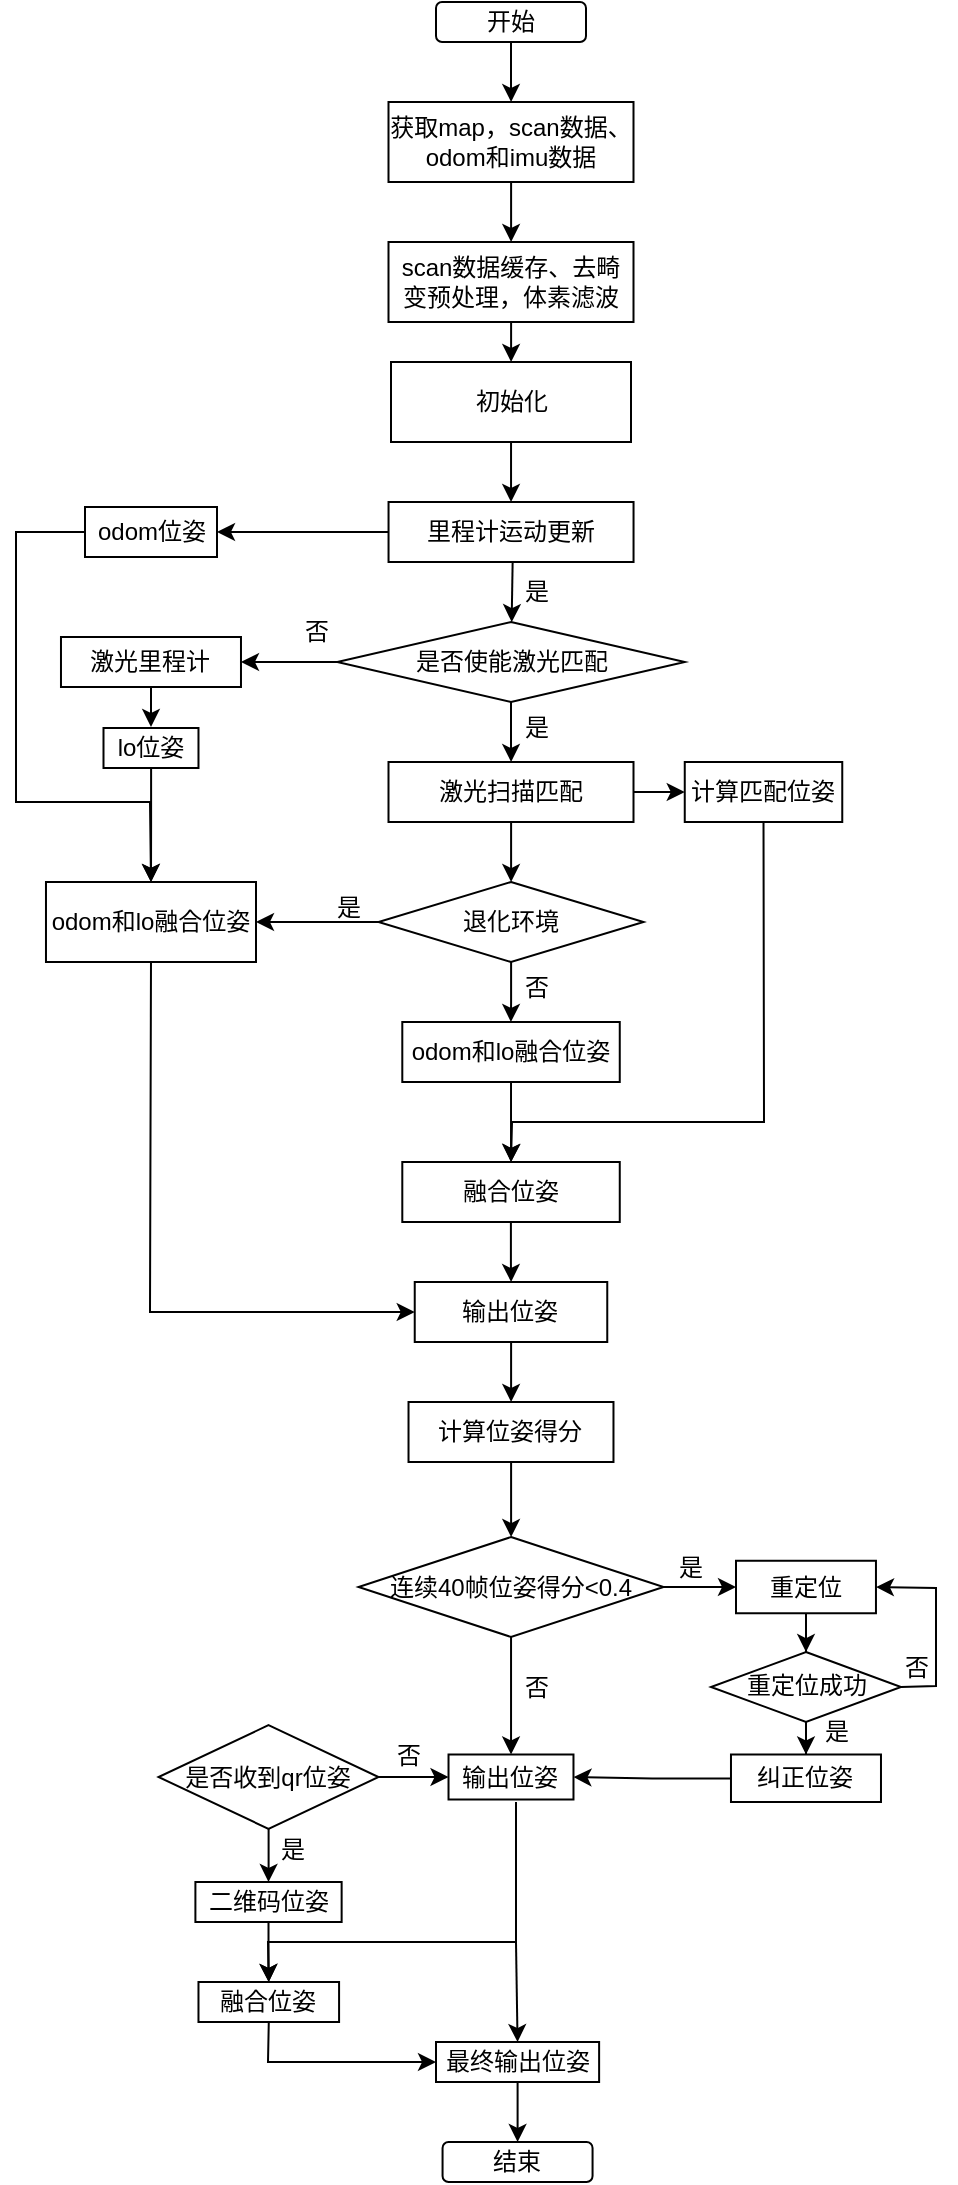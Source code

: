 <mxfile version="24.7.5" pages="19">
  <diagram name="第 1 页" id="809RYmrtKWQqntSpSi6K">
    <mxGraphModel dx="1383" dy="759" grid="0" gridSize="10" guides="1" tooltips="1" connect="1" arrows="1" fold="1" page="1" pageScale="1" pageWidth="850" pageHeight="1100" math="0" shadow="0">
      <root>
        <mxCell id="0" />
        <mxCell id="1" parent="0" />
        <mxCell id="1-Ru4sR9WQq5cSvnAjK9-3" value="" style="edgeStyle=orthogonalEdgeStyle;rounded=0;orthogonalLoop=1;jettySize=auto;html=1;" parent="1" source="1-Ru4sR9WQq5cSvnAjK9-1" target="1-Ru4sR9WQq5cSvnAjK9-2" edge="1">
          <mxGeometry relative="1" as="geometry" />
        </mxCell>
        <mxCell id="1-Ru4sR9WQq5cSvnAjK9-1" value="开始" style="rounded=1;whiteSpace=wrap;html=1;" parent="1" vertex="1">
          <mxGeometry x="380" y="10" width="75" height="20" as="geometry" />
        </mxCell>
        <mxCell id="1-Ru4sR9WQq5cSvnAjK9-10" value="" style="edgeStyle=orthogonalEdgeStyle;rounded=0;orthogonalLoop=1;jettySize=auto;html=1;" parent="1" source="1-Ru4sR9WQq5cSvnAjK9-2" target="1-Ru4sR9WQq5cSvnAjK9-9" edge="1">
          <mxGeometry relative="1" as="geometry" />
        </mxCell>
        <mxCell id="1-Ru4sR9WQq5cSvnAjK9-2" value="获取map，scan数据、odom和imu数据" style="rounded=0;whiteSpace=wrap;html=1;" parent="1" vertex="1">
          <mxGeometry x="356.25" y="60" width="122.5" height="40" as="geometry" />
        </mxCell>
        <mxCell id="-7Lr0fXi4PDcZsyoyd6Y-27" value="" style="edgeStyle=orthogonalEdgeStyle;rounded=0;orthogonalLoop=1;jettySize=auto;html=1;" parent="1" source="1-Ru4sR9WQq5cSvnAjK9-9" edge="1">
          <mxGeometry relative="1" as="geometry">
            <mxPoint x="417.533" y="190.003" as="targetPoint" />
          </mxGeometry>
        </mxCell>
        <mxCell id="1-Ru4sR9WQq5cSvnAjK9-9" value="scan数据缓存、去畸变预处理，体素滤波" style="rounded=0;whiteSpace=wrap;html=1;" parent="1" vertex="1">
          <mxGeometry x="356.25" y="130" width="122.5" height="40" as="geometry" />
        </mxCell>
        <mxCell id="-7Lr0fXi4PDcZsyoyd6Y-36" value="" style="edgeStyle=orthogonalEdgeStyle;rounded=0;orthogonalLoop=1;jettySize=auto;html=1;" parent="1" source="1-Ru4sR9WQq5cSvnAjK9-11" target="-7Lr0fXi4PDcZsyoyd6Y-34" edge="1">
          <mxGeometry relative="1" as="geometry" />
        </mxCell>
        <mxCell id="1-Ru4sR9WQq5cSvnAjK9-11" value="里程计运动更新" style="rounded=0;whiteSpace=wrap;html=1;" parent="1" vertex="1">
          <mxGeometry x="356.27" y="260" width="122.5" height="30" as="geometry" />
        </mxCell>
        <mxCell id="-7Lr0fXi4PDcZsyoyd6Y-2" value="" style="edgeStyle=orthogonalEdgeStyle;rounded=0;orthogonalLoop=1;jettySize=auto;html=1;" parent="1" source="1-Ru4sR9WQq5cSvnAjK9-13" target="-7Lr0fXi4PDcZsyoyd6Y-1" edge="1">
          <mxGeometry relative="1" as="geometry" />
        </mxCell>
        <mxCell id="-7Lr0fXi4PDcZsyoyd6Y-43" value="" style="edgeStyle=orthogonalEdgeStyle;rounded=0;orthogonalLoop=1;jettySize=auto;html=1;" parent="1" source="1-Ru4sR9WQq5cSvnAjK9-13" target="-7Lr0fXi4PDcZsyoyd6Y-3" edge="1">
          <mxGeometry relative="1" as="geometry" />
        </mxCell>
        <mxCell id="1-Ru4sR9WQq5cSvnAjK9-13" value="激光扫描匹配" style="rounded=0;whiteSpace=wrap;html=1;" parent="1" vertex="1">
          <mxGeometry x="356.25" y="390" width="122.5" height="30" as="geometry" />
        </mxCell>
        <mxCell id="1-Ru4sR9WQq5cSvnAjK9-19" value="是" style="text;html=1;align=center;verticalAlign=middle;resizable=0;points=[];autosize=1;strokeColor=none;fillColor=none;" parent="1" vertex="1">
          <mxGeometry x="410" y="290" width="40" height="30" as="geometry" />
        </mxCell>
        <mxCell id="1-Ru4sR9WQq5cSvnAjK9-28" value="" style="edgeStyle=orthogonalEdgeStyle;rounded=0;orthogonalLoop=1;jettySize=auto;html=1;" parent="1" source="1-Ru4sR9WQq5cSvnAjK9-25" target="1-Ru4sR9WQq5cSvnAjK9-13" edge="1">
          <mxGeometry relative="1" as="geometry" />
        </mxCell>
        <mxCell id="1-Ru4sR9WQq5cSvnAjK9-31" value="" style="edgeStyle=orthogonalEdgeStyle;rounded=0;orthogonalLoop=1;jettySize=auto;html=1;" parent="1" source="1-Ru4sR9WQq5cSvnAjK9-25" target="1-Ru4sR9WQq5cSvnAjK9-30" edge="1">
          <mxGeometry relative="1" as="geometry" />
        </mxCell>
        <mxCell id="1-Ru4sR9WQq5cSvnAjK9-25" value="是否使能激光匹配" style="rhombus;whiteSpace=wrap;html=1;rounded=0;" parent="1" vertex="1">
          <mxGeometry x="330.63" y="320" width="173.75" height="40" as="geometry" />
        </mxCell>
        <mxCell id="1-Ru4sR9WQq5cSvnAjK9-29" value="是" style="text;html=1;align=center;verticalAlign=middle;resizable=0;points=[];autosize=1;strokeColor=none;fillColor=none;" parent="1" vertex="1">
          <mxGeometry x="410" y="358" width="40" height="30" as="geometry" />
        </mxCell>
        <mxCell id="-7Lr0fXi4PDcZsyoyd6Y-26" value="" style="edgeStyle=orthogonalEdgeStyle;rounded=0;orthogonalLoop=1;jettySize=auto;html=1;" parent="1" source="1-Ru4sR9WQq5cSvnAjK9-30" target="-7Lr0fXi4PDcZsyoyd6Y-25" edge="1">
          <mxGeometry relative="1" as="geometry" />
        </mxCell>
        <mxCell id="1-Ru4sR9WQq5cSvnAjK9-30" value="激光里程计" style="whiteSpace=wrap;html=1;rounded=0;" parent="1" vertex="1">
          <mxGeometry x="192.49" y="327.5" width="90" height="25" as="geometry" />
        </mxCell>
        <mxCell id="1-Ru4sR9WQq5cSvnAjK9-32" value="否" style="text;html=1;align=center;verticalAlign=middle;resizable=0;points=[];autosize=1;strokeColor=none;fillColor=none;" parent="1" vertex="1">
          <mxGeometry x="300" y="310" width="40" height="30" as="geometry" />
        </mxCell>
        <mxCell id="-7Lr0fXi4PDcZsyoyd6Y-8" value="" style="edgeStyle=orthogonalEdgeStyle;rounded=0;orthogonalLoop=1;jettySize=auto;html=1;" parent="1" source="-7Lr0fXi4PDcZsyoyd6Y-1" target="-7Lr0fXi4PDcZsyoyd6Y-7" edge="1">
          <mxGeometry relative="1" as="geometry" />
        </mxCell>
        <mxCell id="-7Lr0fXi4PDcZsyoyd6Y-11" value="" style="edgeStyle=orthogonalEdgeStyle;rounded=0;orthogonalLoop=1;jettySize=auto;html=1;" parent="1" source="-7Lr0fXi4PDcZsyoyd6Y-1" target="-7Lr0fXi4PDcZsyoyd6Y-10" edge="1">
          <mxGeometry relative="1" as="geometry" />
        </mxCell>
        <mxCell id="-7Lr0fXi4PDcZsyoyd6Y-1" value="退化环境" style="rhombus;whiteSpace=wrap;html=1;rounded=0;" parent="1" vertex="1">
          <mxGeometry x="351.26" y="450" width="132.5" height="40" as="geometry" />
        </mxCell>
        <mxCell id="-7Lr0fXi4PDcZsyoyd6Y-3" value="计算匹配位姿" style="rounded=0;whiteSpace=wrap;html=1;" parent="1" vertex="1">
          <mxGeometry x="504.38" y="390" width="78.75" height="30" as="geometry" />
        </mxCell>
        <mxCell id="-7Lr0fXi4PDcZsyoyd6Y-7" value="odom和lo融合位姿" style="whiteSpace=wrap;html=1;rounded=0;" parent="1" vertex="1">
          <mxGeometry x="184.99" y="450" width="105.01" height="40" as="geometry" />
        </mxCell>
        <mxCell id="-7Lr0fXi4PDcZsyoyd6Y-9" value="是" style="text;html=1;align=center;verticalAlign=middle;resizable=0;points=[];autosize=1;strokeColor=none;fillColor=none;" parent="1" vertex="1">
          <mxGeometry x="316.25" y="448" width="40" height="30" as="geometry" />
        </mxCell>
        <mxCell id="-7Lr0fXi4PDcZsyoyd6Y-20" value="" style="edgeStyle=orthogonalEdgeStyle;rounded=0;orthogonalLoop=1;jettySize=auto;html=1;" parent="1" source="-7Lr0fXi4PDcZsyoyd6Y-10" target="-7Lr0fXi4PDcZsyoyd6Y-19" edge="1">
          <mxGeometry relative="1" as="geometry" />
        </mxCell>
        <mxCell id="-7Lr0fXi4PDcZsyoyd6Y-10" value="odom和lo融合位姿" style="whiteSpace=wrap;html=1;rounded=0;" parent="1" vertex="1">
          <mxGeometry x="363.15" y="520" width="108.73" height="30" as="geometry" />
        </mxCell>
        <mxCell id="-7Lr0fXi4PDcZsyoyd6Y-45" value="" style="edgeStyle=orthogonalEdgeStyle;rounded=0;orthogonalLoop=1;jettySize=auto;html=1;" parent="1" source="-7Lr0fXi4PDcZsyoyd6Y-14" target="-7Lr0fXi4PDcZsyoyd6Y-44" edge="1">
          <mxGeometry relative="1" as="geometry" />
        </mxCell>
        <mxCell id="-7Lr0fXi4PDcZsyoyd6Y-14" value="输出位姿" style="whiteSpace=wrap;html=1;rounded=0;" parent="1" vertex="1">
          <mxGeometry x="369.37" y="650" width="96.26" height="30" as="geometry" />
        </mxCell>
        <mxCell id="-7Lr0fXi4PDcZsyoyd6Y-16" value="否" style="text;html=1;align=center;verticalAlign=middle;resizable=0;points=[];autosize=1;strokeColor=none;fillColor=none;" parent="1" vertex="1">
          <mxGeometry x="410" y="488" width="40" height="30" as="geometry" />
        </mxCell>
        <mxCell id="-7Lr0fXi4PDcZsyoyd6Y-23" value="" style="edgeStyle=orthogonalEdgeStyle;rounded=0;orthogonalLoop=1;jettySize=auto;html=1;" parent="1" source="-7Lr0fXi4PDcZsyoyd6Y-19" target="-7Lr0fXi4PDcZsyoyd6Y-14" edge="1">
          <mxGeometry relative="1" as="geometry" />
        </mxCell>
        <mxCell id="-7Lr0fXi4PDcZsyoyd6Y-19" value="融合位姿" style="whiteSpace=wrap;html=1;rounded=0;" parent="1" vertex="1">
          <mxGeometry x="363.15" y="590" width="108.73" height="30" as="geometry" />
        </mxCell>
        <mxCell id="-7Lr0fXi4PDcZsyoyd6Y-21" value="" style="endArrow=classic;html=1;rounded=0;exitX=0.5;exitY=1;exitDx=0;exitDy=0;entryX=0.5;entryY=0;entryDx=0;entryDy=0;" parent="1" source="-7Lr0fXi4PDcZsyoyd6Y-3" target="-7Lr0fXi4PDcZsyoyd6Y-19" edge="1">
          <mxGeometry width="50" height="50" relative="1" as="geometry">
            <mxPoint x="370" y="610" as="sourcePoint" />
            <mxPoint x="420" y="560" as="targetPoint" />
            <Array as="points">
              <mxPoint x="544" y="570" />
              <mxPoint x="418" y="570" />
            </Array>
          </mxGeometry>
        </mxCell>
        <mxCell id="-7Lr0fXi4PDcZsyoyd6Y-37" value="" style="edgeStyle=orthogonalEdgeStyle;rounded=0;orthogonalLoop=1;jettySize=auto;html=1;" parent="1" source="-7Lr0fXi4PDcZsyoyd6Y-25" target="-7Lr0fXi4PDcZsyoyd6Y-7" edge="1">
          <mxGeometry relative="1" as="geometry" />
        </mxCell>
        <mxCell id="-7Lr0fXi4PDcZsyoyd6Y-25" value="lo位姿" style="whiteSpace=wrap;html=1;rounded=0;" parent="1" vertex="1">
          <mxGeometry x="213.75" y="373" width="47.49" height="20" as="geometry" />
        </mxCell>
        <mxCell id="-7Lr0fXi4PDcZsyoyd6Y-30" value="" style="endArrow=classic;html=1;rounded=0;exitX=0.5;exitY=1;exitDx=0;exitDy=0;entryX=0.5;entryY=0;entryDx=0;entryDy=0;" parent="1" target="1-Ru4sR9WQq5cSvnAjK9-11" edge="1">
          <mxGeometry width="50" height="50" relative="1" as="geometry">
            <mxPoint x="417.52" y="225" as="sourcePoint" />
            <mxPoint x="350" y="360" as="targetPoint" />
          </mxGeometry>
        </mxCell>
        <mxCell id="-7Lr0fXi4PDcZsyoyd6Y-34" value="odom位姿" style="rounded=0;whiteSpace=wrap;html=1;" parent="1" vertex="1">
          <mxGeometry x="204.5" y="262.5" width="66" height="25" as="geometry" />
        </mxCell>
        <mxCell id="-7Lr0fXi4PDcZsyoyd6Y-35" value="" style="endArrow=classic;html=1;rounded=0;exitX=0.208;exitY=0;exitDx=0;exitDy=0;exitPerimeter=0;" parent="1" source="1-Ru4sR9WQq5cSvnAjK9-19" target="1-Ru4sR9WQq5cSvnAjK9-25" edge="1">
          <mxGeometry width="50" height="50" relative="1" as="geometry">
            <mxPoint x="290" y="430" as="sourcePoint" />
            <mxPoint x="340" y="380" as="targetPoint" />
          </mxGeometry>
        </mxCell>
        <mxCell id="-7Lr0fXi4PDcZsyoyd6Y-38" value="" style="endArrow=classic;html=1;rounded=0;exitX=0;exitY=0.5;exitDx=0;exitDy=0;entryX=0.5;entryY=0;entryDx=0;entryDy=0;" parent="1" source="-7Lr0fXi4PDcZsyoyd6Y-34" target="-7Lr0fXi4PDcZsyoyd6Y-7" edge="1">
          <mxGeometry width="50" height="50" relative="1" as="geometry">
            <mxPoint x="320" y="410" as="sourcePoint" />
            <mxPoint x="370" y="360" as="targetPoint" />
            <Array as="points">
              <mxPoint x="170" y="275" />
              <mxPoint x="170" y="410" />
              <mxPoint x="237" y="410" />
            </Array>
          </mxGeometry>
        </mxCell>
        <mxCell id="-7Lr0fXi4PDcZsyoyd6Y-39" value="" style="endArrow=classic;html=1;rounded=0;exitX=0.5;exitY=1;exitDx=0;exitDy=0;entryX=0;entryY=0.5;entryDx=0;entryDy=0;" parent="1" source="-7Lr0fXi4PDcZsyoyd6Y-7" target="-7Lr0fXi4PDcZsyoyd6Y-14" edge="1">
          <mxGeometry width="50" height="50" relative="1" as="geometry">
            <mxPoint x="430" y="680" as="sourcePoint" />
            <mxPoint x="480" y="630" as="targetPoint" />
            <Array as="points">
              <mxPoint x="237" y="665" />
            </Array>
          </mxGeometry>
        </mxCell>
        <mxCell id="-7Lr0fXi4PDcZsyoyd6Y-47" value="" style="edgeStyle=orthogonalEdgeStyle;rounded=0;orthogonalLoop=1;jettySize=auto;html=1;" parent="1" source="-7Lr0fXi4PDcZsyoyd6Y-44" target="-7Lr0fXi4PDcZsyoyd6Y-46" edge="1">
          <mxGeometry relative="1" as="geometry" />
        </mxCell>
        <mxCell id="-7Lr0fXi4PDcZsyoyd6Y-44" value="计算位姿得分" style="whiteSpace=wrap;html=1;rounded=0;" parent="1" vertex="1">
          <mxGeometry x="366.26" y="710" width="102.48" height="30" as="geometry" />
        </mxCell>
        <mxCell id="-7Lr0fXi4PDcZsyoyd6Y-49" value="" style="edgeStyle=orthogonalEdgeStyle;rounded=0;orthogonalLoop=1;jettySize=auto;html=1;" parent="1" source="-7Lr0fXi4PDcZsyoyd6Y-46" target="-7Lr0fXi4PDcZsyoyd6Y-48" edge="1">
          <mxGeometry relative="1" as="geometry" />
        </mxCell>
        <mxCell id="-7Lr0fXi4PDcZsyoyd6Y-51" value="" style="edgeStyle=orthogonalEdgeStyle;rounded=0;orthogonalLoop=1;jettySize=auto;html=1;" parent="1" source="-7Lr0fXi4PDcZsyoyd6Y-46" target="-7Lr0fXi4PDcZsyoyd6Y-50" edge="1">
          <mxGeometry relative="1" as="geometry" />
        </mxCell>
        <mxCell id="-7Lr0fXi4PDcZsyoyd6Y-46" value="连续40帧位姿得分&amp;lt;0.4" style="rhombus;whiteSpace=wrap;html=1;rounded=0;" parent="1" vertex="1">
          <mxGeometry x="341.27" y="777.5" width="152.5" height="50" as="geometry" />
        </mxCell>
        <mxCell id="-7Lr0fXi4PDcZsyoyd6Y-54" value="" style="edgeStyle=orthogonalEdgeStyle;rounded=0;orthogonalLoop=1;jettySize=auto;html=1;" parent="1" source="-7Lr0fXi4PDcZsyoyd6Y-48" target="-7Lr0fXi4PDcZsyoyd6Y-53" edge="1">
          <mxGeometry relative="1" as="geometry" />
        </mxCell>
        <mxCell id="-7Lr0fXi4PDcZsyoyd6Y-48" value="重定位" style="whiteSpace=wrap;html=1;rounded=0;" parent="1" vertex="1">
          <mxGeometry x="530" y="789.38" width="69.98" height="26.25" as="geometry" />
        </mxCell>
        <mxCell id="-7Lr0fXi4PDcZsyoyd6Y-50" value="输出位姿" style="whiteSpace=wrap;html=1;rounded=0;" parent="1" vertex="1">
          <mxGeometry x="386.26" y="886.25" width="62.48" height="22.5" as="geometry" />
        </mxCell>
        <mxCell id="-7Lr0fXi4PDcZsyoyd6Y-58" value="" style="edgeStyle=orthogonalEdgeStyle;rounded=0;orthogonalLoop=1;jettySize=auto;html=1;" parent="1" source="-7Lr0fXi4PDcZsyoyd6Y-53" target="-7Lr0fXi4PDcZsyoyd6Y-57" edge="1">
          <mxGeometry relative="1" as="geometry" />
        </mxCell>
        <mxCell id="-7Lr0fXi4PDcZsyoyd6Y-53" value="重定位成功" style="rhombus;whiteSpace=wrap;html=1;rounded=0;" parent="1" vertex="1">
          <mxGeometry x="517.5" y="835" width="94.99" height="34.99" as="geometry" />
        </mxCell>
        <mxCell id="-7Lr0fXi4PDcZsyoyd6Y-55" value="" style="endArrow=classic;html=1;rounded=0;exitX=1;exitY=0.5;exitDx=0;exitDy=0;entryX=1;entryY=0.5;entryDx=0;entryDy=0;" parent="1" source="-7Lr0fXi4PDcZsyoyd6Y-53" target="-7Lr0fXi4PDcZsyoyd6Y-48" edge="1">
          <mxGeometry width="50" height="50" relative="1" as="geometry">
            <mxPoint x="430" y="890" as="sourcePoint" />
            <mxPoint x="480" y="840" as="targetPoint" />
            <Array as="points">
              <mxPoint x="630" y="852" />
              <mxPoint x="630" y="803" />
            </Array>
          </mxGeometry>
        </mxCell>
        <mxCell id="-7Lr0fXi4PDcZsyoyd6Y-60" value="" style="edgeStyle=orthogonalEdgeStyle;rounded=0;orthogonalLoop=1;jettySize=auto;html=1;" parent="1" source="-7Lr0fXi4PDcZsyoyd6Y-57" target="-7Lr0fXi4PDcZsyoyd6Y-50" edge="1">
          <mxGeometry relative="1" as="geometry" />
        </mxCell>
        <mxCell id="-7Lr0fXi4PDcZsyoyd6Y-57" value="纠正位姿" style="rounded=0;whiteSpace=wrap;html=1;" parent="1" vertex="1">
          <mxGeometry x="527.49" y="886.25" width="75" height="23.75" as="geometry" />
        </mxCell>
        <mxCell id="-7Lr0fXi4PDcZsyoyd6Y-61" value="是" style="text;html=1;align=center;verticalAlign=middle;resizable=0;points=[];autosize=1;strokeColor=none;fillColor=none;" parent="1" vertex="1">
          <mxGeometry x="559.98" y="860" width="40" height="30" as="geometry" />
        </mxCell>
        <mxCell id="-7Lr0fXi4PDcZsyoyd6Y-62" value="否" style="text;html=1;align=center;verticalAlign=middle;resizable=0;points=[];autosize=1;strokeColor=none;fillColor=none;" parent="1" vertex="1">
          <mxGeometry x="599.98" y="828" width="40" height="30" as="geometry" />
        </mxCell>
        <mxCell id="-7Lr0fXi4PDcZsyoyd6Y-63" value="初始化" style="rounded=0;whiteSpace=wrap;html=1;" parent="1" vertex="1">
          <mxGeometry x="357.5" y="190" width="120" height="40" as="geometry" />
        </mxCell>
        <mxCell id="-7Lr0fXi4PDcZsyoyd6Y-64" value="是" style="text;html=1;align=center;verticalAlign=middle;resizable=0;points=[];autosize=1;strokeColor=none;fillColor=none;" parent="1" vertex="1">
          <mxGeometry x="487.49" y="777.5" width="40" height="30" as="geometry" />
        </mxCell>
        <mxCell id="-7Lr0fXi4PDcZsyoyd6Y-65" value="否" style="text;html=1;align=center;verticalAlign=middle;resizable=0;points=[];autosize=1;strokeColor=none;fillColor=none;" parent="1" vertex="1">
          <mxGeometry x="410" y="838" width="40" height="30" as="geometry" />
        </mxCell>
        <mxCell id="-7Lr0fXi4PDcZsyoyd6Y-69" value="" style="edgeStyle=orthogonalEdgeStyle;rounded=0;orthogonalLoop=1;jettySize=auto;html=1;" parent="1" source="-7Lr0fXi4PDcZsyoyd6Y-66" target="-7Lr0fXi4PDcZsyoyd6Y-68" edge="1">
          <mxGeometry relative="1" as="geometry" />
        </mxCell>
        <mxCell id="-7Lr0fXi4PDcZsyoyd6Y-66" value="是否收到qr位姿" style="rhombus;whiteSpace=wrap;html=1;rounded=0;" parent="1" vertex="1">
          <mxGeometry x="241.26" y="871.57" width="110" height="51.87" as="geometry" />
        </mxCell>
        <mxCell id="-7Lr0fXi4PDcZsyoyd6Y-79" value="" style="edgeStyle=orthogonalEdgeStyle;rounded=0;orthogonalLoop=1;jettySize=auto;html=1;" parent="1" source="-7Lr0fXi4PDcZsyoyd6Y-68" target="-7Lr0fXi4PDcZsyoyd6Y-78" edge="1">
          <mxGeometry relative="1" as="geometry" />
        </mxCell>
        <mxCell id="-7Lr0fXi4PDcZsyoyd6Y-68" value="二维码位姿" style="whiteSpace=wrap;html=1;rounded=0;" parent="1" vertex="1">
          <mxGeometry x="259.7" y="950" width="73.12" height="20" as="geometry" />
        </mxCell>
        <mxCell id="-7Lr0fXi4PDcZsyoyd6Y-74" value="" style="endArrow=classic;html=1;rounded=0;exitX=1;exitY=0.5;exitDx=0;exitDy=0;" parent="1" source="-7Lr0fXi4PDcZsyoyd6Y-66" target="-7Lr0fXi4PDcZsyoyd6Y-50" edge="1">
          <mxGeometry width="50" height="50" relative="1" as="geometry">
            <mxPoint x="420" y="880" as="sourcePoint" />
            <mxPoint x="470" y="830" as="targetPoint" />
          </mxGeometry>
        </mxCell>
        <mxCell id="-7Lr0fXi4PDcZsyoyd6Y-76" value="否" style="text;html=1;align=center;verticalAlign=middle;resizable=0;points=[];autosize=1;strokeColor=none;fillColor=none;" parent="1" vertex="1">
          <mxGeometry x="346.26" y="871.57" width="40" height="30" as="geometry" />
        </mxCell>
        <mxCell id="-7Lr0fXi4PDcZsyoyd6Y-78" value="融合位姿" style="rounded=0;whiteSpace=wrap;html=1;" parent="1" vertex="1">
          <mxGeometry x="261.24" y="1000" width="70.3" height="20" as="geometry" />
        </mxCell>
        <mxCell id="-7Lr0fXi4PDcZsyoyd6Y-80" value="" style="endArrow=classic;html=1;rounded=0;entryX=0.5;entryY=0;entryDx=0;entryDy=0;" parent="1" target="-7Lr0fXi4PDcZsyoyd6Y-78" edge="1">
          <mxGeometry width="50" height="50" relative="1" as="geometry">
            <mxPoint x="420" y="910" as="sourcePoint" />
            <mxPoint x="480" y="980" as="targetPoint" />
            <Array as="points">
              <mxPoint x="420" y="980" />
              <mxPoint x="296" y="980" />
            </Array>
          </mxGeometry>
        </mxCell>
        <mxCell id="-7Lr0fXi4PDcZsyoyd6Y-85" value="" style="edgeStyle=orthogonalEdgeStyle;rounded=0;orthogonalLoop=1;jettySize=auto;html=1;" parent="1" source="-7Lr0fXi4PDcZsyoyd6Y-81" target="-7Lr0fXi4PDcZsyoyd6Y-84" edge="1">
          <mxGeometry relative="1" as="geometry" />
        </mxCell>
        <mxCell id="-7Lr0fXi4PDcZsyoyd6Y-81" value="最终输出位姿" style="rounded=0;whiteSpace=wrap;html=1;" parent="1" vertex="1">
          <mxGeometry x="380" y="1030" width="81.56" height="20" as="geometry" />
        </mxCell>
        <mxCell id="-7Lr0fXi4PDcZsyoyd6Y-82" value="" style="endArrow=classic;html=1;rounded=0;exitX=0.5;exitY=1;exitDx=0;exitDy=0;entryX=0;entryY=0.5;entryDx=0;entryDy=0;" parent="1" source="-7Lr0fXi4PDcZsyoyd6Y-78" target="-7Lr0fXi4PDcZsyoyd6Y-81" edge="1">
          <mxGeometry width="50" height="50" relative="1" as="geometry">
            <mxPoint x="430" y="1080" as="sourcePoint" />
            <mxPoint x="480" y="1030" as="targetPoint" />
            <Array as="points">
              <mxPoint x="296" y="1040" />
            </Array>
          </mxGeometry>
        </mxCell>
        <mxCell id="-7Lr0fXi4PDcZsyoyd6Y-83" value="" style="endArrow=classic;html=1;rounded=0;entryX=0.5;entryY=0;entryDx=0;entryDy=0;" parent="1" target="-7Lr0fXi4PDcZsyoyd6Y-81" edge="1">
          <mxGeometry width="50" height="50" relative="1" as="geometry">
            <mxPoint x="420" y="980" as="sourcePoint" />
            <mxPoint x="480" y="1030" as="targetPoint" />
          </mxGeometry>
        </mxCell>
        <mxCell id="-7Lr0fXi4PDcZsyoyd6Y-84" value="结束" style="rounded=1;whiteSpace=wrap;html=1;" parent="1" vertex="1">
          <mxGeometry x="383.28" y="1080" width="75" height="20" as="geometry" />
        </mxCell>
        <mxCell id="-7Lr0fXi4PDcZsyoyd6Y-86" value="是" style="text;html=1;align=center;verticalAlign=middle;resizable=0;points=[];autosize=1;strokeColor=none;fillColor=none;" parent="1" vertex="1">
          <mxGeometry x="293" y="921" width="30" height="26" as="geometry" />
        </mxCell>
      </root>
    </mxGraphModel>
  </diagram>
  <diagram id="zuPh3HLcaA8DiIGAKT5t" name="第 2 页">
    <mxGraphModel dx="1383" dy="759" grid="0" gridSize="10" guides="1" tooltips="1" connect="1" arrows="1" fold="1" page="1" pageScale="1" pageWidth="850" pageHeight="1100" math="0" shadow="0">
      <root>
        <mxCell id="0" />
        <mxCell id="1" parent="0" />
        <mxCell id="Fofw4nyurcLWQTFMPqLW-4" value="" style="edgeStyle=orthogonalEdgeStyle;rounded=0;orthogonalLoop=1;jettySize=auto;html=1;" parent="1" source="Fofw4nyurcLWQTFMPqLW-1" target="Fofw4nyurcLWQTFMPqLW-3" edge="1">
          <mxGeometry relative="1" as="geometry" />
        </mxCell>
        <mxCell id="Fofw4nyurcLWQTFMPqLW-1" value="开始" style="rounded=1;whiteSpace=wrap;html=1;" parent="1" vertex="1">
          <mxGeometry x="360" y="20" width="80" height="30" as="geometry" />
        </mxCell>
        <mxCell id="Fofw4nyurcLWQTFMPqLW-2" value="结束" style="rounded=1;whiteSpace=wrap;html=1;" parent="1" vertex="1">
          <mxGeometry x="360" y="630" width="80" height="30" as="geometry" />
        </mxCell>
        <mxCell id="Fofw4nyurcLWQTFMPqLW-6" value="" style="edgeStyle=orthogonalEdgeStyle;rounded=0;orthogonalLoop=1;jettySize=auto;html=1;" parent="1" source="Fofw4nyurcLWQTFMPqLW-3" target="Fofw4nyurcLWQTFMPqLW-5" edge="1">
          <mxGeometry relative="1" as="geometry" />
        </mxCell>
        <mxCell id="AwUqRlKhVayz7U-dUrVD-48" value="" style="rounded=0;orthogonalLoop=1;jettySize=auto;html=1;entryX=0.5;entryY=0;entryDx=0;entryDy=0;" parent="1" source="Fofw4nyurcLWQTFMPqLW-3" target="Fofw4nyurcLWQTFMPqLW-2" edge="1">
          <mxGeometry relative="1" as="geometry">
            <mxPoint x="140" y="590" as="targetPoint" />
            <Array as="points">
              <mxPoint x="140" y="110" />
              <mxPoint x="140" y="590" />
              <mxPoint x="400" y="590" />
            </Array>
          </mxGeometry>
        </mxCell>
        <mxCell id="Fofw4nyurcLWQTFMPqLW-3" value="是否收到初始化位姿" style="rhombus;whiteSpace=wrap;html=1;" parent="1" vertex="1">
          <mxGeometry x="320" y="80" width="160" height="60" as="geometry" />
        </mxCell>
        <mxCell id="Fofw4nyurcLWQTFMPqLW-8" value="" style="edgeStyle=orthogonalEdgeStyle;rounded=0;orthogonalLoop=1;jettySize=auto;html=1;" parent="1" source="Fofw4nyurcLWQTFMPqLW-5" edge="1">
          <mxGeometry relative="1" as="geometry">
            <mxPoint x="400" y="220" as="targetPoint" />
          </mxGeometry>
        </mxCell>
        <mxCell id="Fofw4nyurcLWQTFMPqLW-5" value="扫描匹配（粗、精匹配）" style="whiteSpace=wrap;html=1;" parent="1" vertex="1">
          <mxGeometry x="335" y="170" width="130" height="20" as="geometry" />
        </mxCell>
        <mxCell id="Fofw4nyurcLWQTFMPqLW-11" value="" style="edgeStyle=orthogonalEdgeStyle;rounded=0;orthogonalLoop=1;jettySize=auto;html=1;" parent="1" source="Fofw4nyurcLWQTFMPqLW-9" target="Fofw4nyurcLWQTFMPqLW-10" edge="1">
          <mxGeometry relative="1" as="geometry" />
        </mxCell>
        <mxCell id="Fofw4nyurcLWQTFMPqLW-14" value="" style="edgeStyle=orthogonalEdgeStyle;rounded=0;orthogonalLoop=1;jettySize=auto;html=1;" parent="1" source="Fofw4nyurcLWQTFMPqLW-9" target="Fofw4nyurcLWQTFMPqLW-13" edge="1">
          <mxGeometry relative="1" as="geometry" />
        </mxCell>
        <mxCell id="Fofw4nyurcLWQTFMPqLW-9" value="得分大于0.6" style="rhombus;whiteSpace=wrap;html=1;" parent="1" vertex="1">
          <mxGeometry x="320" y="220" width="160" height="60" as="geometry" />
        </mxCell>
        <mxCell id="AwUqRlKhVayz7U-dUrVD-38" value="" style="edgeStyle=orthogonalEdgeStyle;rounded=0;orthogonalLoop=1;jettySize=auto;html=1;entryX=-0.15;entryY=0;entryDx=0;entryDy=0;entryPerimeter=0;" parent="1" source="Fofw4nyurcLWQTFMPqLW-10" edge="1">
          <mxGeometry relative="1" as="geometry">
            <mxPoint x="400" y="630" as="targetPoint" />
            <Array as="points">
              <mxPoint x="810" y="250" />
              <mxPoint x="810" y="590" />
              <mxPoint x="400" y="590" />
            </Array>
          </mxGeometry>
        </mxCell>
        <mxCell id="Fofw4nyurcLWQTFMPqLW-10" value="使用初始化位姿初始化" style="whiteSpace=wrap;html=1;" parent="1" vertex="1">
          <mxGeometry x="510" y="237.5" width="125" height="25" as="geometry" />
        </mxCell>
        <mxCell id="Fofw4nyurcLWQTFMPqLW-12" value="否" style="text;html=1;align=center;verticalAlign=middle;resizable=0;points=[];autosize=1;strokeColor=none;fillColor=none;" parent="1" vertex="1">
          <mxGeometry x="470" y="218" width="40" height="30" as="geometry" />
        </mxCell>
        <mxCell id="AwUqRlKhVayz7U-dUrVD-2" value="" style="edgeStyle=orthogonalEdgeStyle;rounded=0;orthogonalLoop=1;jettySize=auto;html=1;" parent="1" source="Fofw4nyurcLWQTFMPqLW-13" target="AwUqRlKhVayz7U-dUrVD-1" edge="1">
          <mxGeometry relative="1" as="geometry" />
        </mxCell>
        <mxCell id="Fofw4nyurcLWQTFMPqLW-13" value="计算匹配位姿和初始化位姿距离、角度差" style="whiteSpace=wrap;html=1;" parent="1" vertex="1">
          <mxGeometry x="340" y="310" width="120" height="40" as="geometry" />
        </mxCell>
        <mxCell id="Fofw4nyurcLWQTFMPqLW-15" value="是" style="text;html=1;align=center;verticalAlign=middle;resizable=0;points=[];autosize=1;strokeColor=none;fillColor=none;" parent="1" vertex="1">
          <mxGeometry x="390" y="280" width="40" height="30" as="geometry" />
        </mxCell>
        <mxCell id="AwUqRlKhVayz7U-dUrVD-4" value="" style="edgeStyle=orthogonalEdgeStyle;rounded=0;orthogonalLoop=1;jettySize=auto;html=1;" parent="1" source="AwUqRlKhVayz7U-dUrVD-1" edge="1">
          <mxGeometry relative="1" as="geometry">
            <mxPoint x="490" y="400" as="targetPoint" />
          </mxGeometry>
        </mxCell>
        <mxCell id="AwUqRlKhVayz7U-dUrVD-13" value="" style="edgeStyle=orthogonalEdgeStyle;rounded=0;orthogonalLoop=1;jettySize=auto;html=1;" parent="1" source="AwUqRlKhVayz7U-dUrVD-1" target="AwUqRlKhVayz7U-dUrVD-12" edge="1">
          <mxGeometry relative="1" as="geometry" />
        </mxCell>
        <mxCell id="AwUqRlKhVayz7U-dUrVD-1" value="是否m6机型" style="rhombus;whiteSpace=wrap;html=1;" parent="1" vertex="1">
          <mxGeometry x="345" y="380" width="110" height="40" as="geometry" />
        </mxCell>
        <mxCell id="AwUqRlKhVayz7U-dUrVD-5" value="否" style="text;html=1;align=center;verticalAlign=middle;resizable=0;points=[];autosize=1;strokeColor=none;fillColor=none;" parent="1" vertex="1">
          <mxGeometry x="450" y="368" width="40" height="30" as="geometry" />
        </mxCell>
        <mxCell id="AwUqRlKhVayz7U-dUrVD-9" value="" style="edgeStyle=orthogonalEdgeStyle;rounded=0;orthogonalLoop=1;jettySize=auto;html=1;" parent="1" source="AwUqRlKhVayz7U-dUrVD-6" target="AwUqRlKhVayz7U-dUrVD-8" edge="1">
          <mxGeometry relative="1" as="geometry" />
        </mxCell>
        <mxCell id="AwUqRlKhVayz7U-dUrVD-11" value="" style="edgeStyle=orthogonalEdgeStyle;rounded=0;orthogonalLoop=1;jettySize=auto;html=1;" parent="1" source="AwUqRlKhVayz7U-dUrVD-6" target="AwUqRlKhVayz7U-dUrVD-10" edge="1">
          <mxGeometry relative="1" as="geometry" />
        </mxCell>
        <mxCell id="AwUqRlKhVayz7U-dUrVD-6" value="距离差是否小于1.8" style="rhombus;whiteSpace=wrap;html=1;" parent="1" vertex="1">
          <mxGeometry x="490" y="380" width="150" height="40" as="geometry" />
        </mxCell>
        <mxCell id="AwUqRlKhVayz7U-dUrVD-8" value="使用初始化位姿初始化" style="whiteSpace=wrap;html=1;" parent="1" vertex="1">
          <mxGeometry x="502.5" y="465" width="125" height="30" as="geometry" />
        </mxCell>
        <mxCell id="AwUqRlKhVayz7U-dUrVD-10" value="使用匹配位姿初始化" style="whiteSpace=wrap;html=1;" parent="1" vertex="1">
          <mxGeometry x="670" y="385" width="120" height="30" as="geometry" />
        </mxCell>
        <mxCell id="AwUqRlKhVayz7U-dUrVD-17" value="" style="edgeStyle=orthogonalEdgeStyle;rounded=0;orthogonalLoop=1;jettySize=auto;html=1;" parent="1" source="AwUqRlKhVayz7U-dUrVD-12" target="AwUqRlKhVayz7U-dUrVD-16" edge="1">
          <mxGeometry relative="1" as="geometry" />
        </mxCell>
        <mxCell id="AwUqRlKhVayz7U-dUrVD-19" value="" style="edgeStyle=orthogonalEdgeStyle;rounded=0;orthogonalLoop=1;jettySize=auto;html=1;" parent="1" source="AwUqRlKhVayz7U-dUrVD-12" target="AwUqRlKhVayz7U-dUrVD-18" edge="1">
          <mxGeometry relative="1" as="geometry" />
        </mxCell>
        <mxCell id="AwUqRlKhVayz7U-dUrVD-12" value="距离差小于0.1&lt;div&gt;角度差&lt;span style=&quot;background-color: initial;&quot;&gt;小于15度&lt;/span&gt;&lt;/div&gt;" style="rhombus;whiteSpace=wrap;html=1;" parent="1" vertex="1">
          <mxGeometry x="320" y="450" width="160" height="60" as="geometry" />
        </mxCell>
        <mxCell id="AwUqRlKhVayz7U-dUrVD-14" style="edgeStyle=orthogonalEdgeStyle;rounded=0;orthogonalLoop=1;jettySize=auto;html=1;exitX=0.5;exitY=1;exitDx=0;exitDy=0;" parent="1" source="AwUqRlKhVayz7U-dUrVD-8" target="AwUqRlKhVayz7U-dUrVD-8" edge="1">
          <mxGeometry relative="1" as="geometry" />
        </mxCell>
        <mxCell id="AwUqRlKhVayz7U-dUrVD-22" value="" style="edgeStyle=orthogonalEdgeStyle;rounded=0;orthogonalLoop=1;jettySize=auto;html=1;exitX=0.5;exitY=1;exitDx=0;exitDy=0;" parent="1" source="AwUqRlKhVayz7U-dUrVD-16" target="Fofw4nyurcLWQTFMPqLW-2" edge="1">
          <mxGeometry relative="1" as="geometry">
            <mxPoint x="400" y="590" as="sourcePoint" />
          </mxGeometry>
        </mxCell>
        <mxCell id="AwUqRlKhVayz7U-dUrVD-16" value="使用匹配位姿初始化" style="whiteSpace=wrap;html=1;" parent="1" vertex="1">
          <mxGeometry x="340" y="540" width="120" height="30" as="geometry" />
        </mxCell>
        <mxCell id="AwUqRlKhVayz7U-dUrVD-32" value="" style="edgeStyle=orthogonalEdgeStyle;rounded=0;orthogonalLoop=1;jettySize=auto;html=1;curved=0;entryX=0.5;entryY=0;entryDx=0;entryDy=0;" parent="1" source="AwUqRlKhVayz7U-dUrVD-18" target="Fofw4nyurcLWQTFMPqLW-2" edge="1">
          <mxGeometry relative="1" as="geometry">
            <mxPoint x="400" y="590" as="targetPoint" />
            <Array as="points">
              <mxPoint x="220" y="590" />
              <mxPoint x="400" y="590" />
            </Array>
          </mxGeometry>
        </mxCell>
        <mxCell id="AwUqRlKhVayz7U-dUrVD-18" value="使用初始化位姿初始化" style="whiteSpace=wrap;html=1;" parent="1" vertex="1">
          <mxGeometry x="160" y="465" width="130" height="30" as="geometry" />
        </mxCell>
        <mxCell id="AwUqRlKhVayz7U-dUrVD-20" value="是" style="text;html=1;align=center;verticalAlign=middle;resizable=0;points=[];autosize=1;strokeColor=none;fillColor=none;" parent="1" vertex="1">
          <mxGeometry x="410" y="508" width="40" height="30" as="geometry" />
        </mxCell>
        <mxCell id="AwUqRlKhVayz7U-dUrVD-21" value="否" style="text;html=1;align=center;verticalAlign=middle;resizable=0;points=[];autosize=1;strokeColor=none;fillColor=none;" parent="1" vertex="1">
          <mxGeometry x="290" y="448" width="40" height="30" as="geometry" />
        </mxCell>
        <mxCell id="AwUqRlKhVayz7U-dUrVD-35" value="" style="edgeStyle=orthogonalEdgeStyle;rounded=0;orthogonalLoop=1;jettySize=auto;html=1;curved=0;entryX=0.5;entryY=0;entryDx=0;entryDy=0;exitX=0.5;exitY=1;exitDx=0;exitDy=0;" parent="1" edge="1">
          <mxGeometry relative="1" as="geometry">
            <mxPoint x="540" y="495" as="sourcePoint" />
            <mxPoint x="400" y="630" as="targetPoint" />
            <Array as="points">
              <mxPoint x="560" y="495" />
              <mxPoint x="560" y="590" />
              <mxPoint x="400" y="590" />
            </Array>
          </mxGeometry>
        </mxCell>
        <mxCell id="AwUqRlKhVayz7U-dUrVD-36" value="" style="edgeStyle=orthogonalEdgeStyle;rounded=0;orthogonalLoop=1;jettySize=auto;html=1;curved=0;entryX=0.5;entryY=0;entryDx=0;entryDy=0;exitDx=0;exitDy=0;" parent="1" edge="1">
          <mxGeometry relative="1" as="geometry">
            <mxPoint x="400" y="630" as="sourcePoint" />
            <mxPoint x="400" y="630" as="targetPoint" />
            <Array as="points">
              <mxPoint x="400" y="590" />
            </Array>
          </mxGeometry>
        </mxCell>
        <mxCell id="AwUqRlKhVayz7U-dUrVD-40" value="" style="edgeStyle=orthogonalEdgeStyle;rounded=0;orthogonalLoop=1;jettySize=auto;html=1;curved=0;entryDx=0;entryDy=0;exitX=0.5;exitY=1;exitDx=0;exitDy=0;" parent="1" source="AwUqRlKhVayz7U-dUrVD-10" edge="1">
          <mxGeometry relative="1" as="geometry">
            <mxPoint x="730" y="415" as="sourcePoint" />
            <mxPoint x="400" y="630" as="targetPoint" />
            <Array as="points">
              <mxPoint x="730" y="590" />
            </Array>
          </mxGeometry>
        </mxCell>
        <mxCell id="AwUqRlKhVayz7U-dUrVD-41" value="是" style="text;html=1;align=center;verticalAlign=middle;resizable=0;points=[];autosize=1;strokeColor=none;fillColor=none;" parent="1" vertex="1">
          <mxGeometry x="390" y="138" width="40" height="30" as="geometry" />
        </mxCell>
        <mxCell id="AwUqRlKhVayz7U-dUrVD-43" value="是" style="text;html=1;align=center;verticalAlign=middle;resizable=0;points=[];autosize=1;strokeColor=none;fillColor=none;" parent="1" vertex="1">
          <mxGeometry x="400" y="418" width="40" height="30" as="geometry" />
        </mxCell>
        <mxCell id="AwUqRlKhVayz7U-dUrVD-45" value="是" style="text;html=1;align=center;verticalAlign=middle;resizable=0;points=[];autosize=1;strokeColor=none;fillColor=none;" parent="1" vertex="1">
          <mxGeometry x="630" y="368" width="40" height="30" as="geometry" />
        </mxCell>
        <mxCell id="AwUqRlKhVayz7U-dUrVD-46" value="否" style="text;html=1;align=center;verticalAlign=middle;resizable=0;points=[];autosize=1;strokeColor=none;fillColor=none;" parent="1" vertex="1">
          <mxGeometry x="560" y="428" width="40" height="30" as="geometry" />
        </mxCell>
        <mxCell id="AwUqRlKhVayz7U-dUrVD-50" value="" style="edgeStyle=orthogonalEdgeStyle;rounded=0;orthogonalLoop=1;jettySize=auto;html=1;" parent="1" edge="1">
          <mxGeometry relative="1" as="geometry">
            <mxPoint x="140" y="590" as="sourcePoint" />
            <mxPoint x="400" y="630" as="targetPoint" />
          </mxGeometry>
        </mxCell>
        <mxCell id="AwUqRlKhVayz7U-dUrVD-51" value="否" style="text;html=1;align=center;verticalAlign=middle;resizable=0;points=[];autosize=1;strokeColor=none;fillColor=none;" parent="1" vertex="1">
          <mxGeometry x="280" y="78" width="40" height="30" as="geometry" />
        </mxCell>
      </root>
    </mxGraphModel>
  </diagram>
  <diagram id="rV8KD173fDLXUyrAP6O7" name="第 3 页">
    <mxGraphModel dx="1383" dy="759" grid="0" gridSize="10" guides="1" tooltips="1" connect="1" arrows="1" fold="1" page="1" pageScale="1" pageWidth="850" pageHeight="1100" math="0" shadow="0">
      <root>
        <mxCell id="0" />
        <mxCell id="1" parent="0" />
        <mxCell id="DSuX3nFMa8S8HJSfmqmy-3" value="" style="edgeStyle=orthogonalEdgeStyle;rounded=0;orthogonalLoop=1;jettySize=auto;html=1;" parent="1" source="DSuX3nFMa8S8HJSfmqmy-1" target="DSuX3nFMa8S8HJSfmqmy-2" edge="1">
          <mxGeometry relative="1" as="geometry" />
        </mxCell>
        <mxCell id="DSuX3nFMa8S8HJSfmqmy-1" value="开始" style="rounded=1;whiteSpace=wrap;html=1;" parent="1" vertex="1">
          <mxGeometry x="360" y="10" width="90" height="30" as="geometry" />
        </mxCell>
        <mxCell id="DSuX3nFMa8S8HJSfmqmy-5" value="" style="edgeStyle=orthogonalEdgeStyle;rounded=0;orthogonalLoop=1;jettySize=auto;html=1;entryX=0.5;entryY=0;entryDx=0;entryDy=0;" parent="1" source="DSuX3nFMa8S8HJSfmqmy-2" target="DSuX3nFMa8S8HJSfmqmy-33" edge="1">
          <mxGeometry relative="1" as="geometry">
            <mxPoint x="572.5" y="95" as="targetPoint" />
          </mxGeometry>
        </mxCell>
        <mxCell id="DSuX3nFMa8S8HJSfmqmy-7" value="" style="edgeStyle=orthogonalEdgeStyle;rounded=0;orthogonalLoop=1;jettySize=auto;html=1;" parent="1" source="DSuX3nFMa8S8HJSfmqmy-2" edge="1">
          <mxGeometry relative="1" as="geometry">
            <mxPoint x="405" y="148" as="targetPoint" />
          </mxGeometry>
        </mxCell>
        <mxCell id="DSuX3nFMa8S8HJSfmqmy-2" value="是否使能退化检测" style="rhombus;whiteSpace=wrap;html=1;rounded=0;" parent="1" vertex="1">
          <mxGeometry x="331.25" y="70" width="147.5" height="50" as="geometry" />
        </mxCell>
        <mxCell id="DSuX3nFMa8S8HJSfmqmy-9" value="是" style="text;html=1;align=center;verticalAlign=middle;resizable=0;points=[];autosize=1;strokeColor=none;fillColor=none;" parent="1" vertex="1">
          <mxGeometry x="410" y="118" width="40" height="30" as="geometry" />
        </mxCell>
        <mxCell id="DSuX3nFMa8S8HJSfmqmy-13" value="" style="edgeStyle=orthogonalEdgeStyle;rounded=0;orthogonalLoop=1;jettySize=auto;html=1;" parent="1" edge="1">
          <mxGeometry relative="1" as="geometry">
            <mxPoint x="405" y="190" as="sourcePoint" />
            <mxPoint x="405" y="230" as="targetPoint" />
          </mxGeometry>
        </mxCell>
        <mxCell id="DSuX3nFMa8S8HJSfmqmy-14" value="计算匹配位姿和运动更新位姿及得分" style="rounded=0;whiteSpace=wrap;html=1;" parent="1" vertex="1">
          <mxGeometry x="345" y="148" width="120" height="42" as="geometry" />
        </mxCell>
        <mxCell id="DSuX3nFMa8S8HJSfmqmy-18" value="" style="edgeStyle=orthogonalEdgeStyle;rounded=0;orthogonalLoop=1;jettySize=auto;html=1;" parent="1" source="DSuX3nFMa8S8HJSfmqmy-16" target="DSuX3nFMa8S8HJSfmqmy-17" edge="1">
          <mxGeometry relative="1" as="geometry" />
        </mxCell>
        <mxCell id="DSuX3nFMa8S8HJSfmqmy-16" value="根据得分计算位姿权重" style="rounded=0;whiteSpace=wrap;html=1;" parent="1" vertex="1">
          <mxGeometry x="337.5" y="230" width="135" height="30" as="geometry" />
        </mxCell>
        <mxCell id="DSuX3nFMa8S8HJSfmqmy-22" value="" style="edgeStyle=orthogonalEdgeStyle;rounded=0;orthogonalLoop=1;jettySize=auto;html=1;" parent="1" source="DSuX3nFMa8S8HJSfmqmy-17" target="DSuX3nFMa8S8HJSfmqmy-21" edge="1">
          <mxGeometry relative="1" as="geometry" />
        </mxCell>
        <mxCell id="DSuX3nFMa8S8HJSfmqmy-24" value="" style="edgeStyle=orthogonalEdgeStyle;rounded=0;orthogonalLoop=1;jettySize=auto;html=1;" parent="1" source="DSuX3nFMa8S8HJSfmqmy-17" target="DSuX3nFMa8S8HJSfmqmy-23" edge="1">
          <mxGeometry relative="1" as="geometry" />
        </mxCell>
        <mxCell id="DSuX3nFMa8S8HJSfmqmy-17" value="退化环境？" style="rhombus;whiteSpace=wrap;html=1;rounded=0;" parent="1" vertex="1">
          <mxGeometry x="337.5" y="290" width="135" height="50" as="geometry" />
        </mxCell>
        <mxCell id="DSuX3nFMa8S8HJSfmqmy-34" value="" style="edgeStyle=orthogonalEdgeStyle;rounded=0;orthogonalLoop=1;jettySize=auto;html=1;" parent="1" source="DSuX3nFMa8S8HJSfmqmy-19" target="DSuX3nFMa8S8HJSfmqmy-33" edge="1">
          <mxGeometry relative="1" as="geometry" />
        </mxCell>
        <mxCell id="DSuX3nFMa8S8HJSfmqmy-19" value="输出运动更新位姿" style="whiteSpace=wrap;html=1;rounded=0;" parent="1" vertex="1">
          <mxGeometry x="347.5" y="430" width="115" height="30" as="geometry" />
        </mxCell>
        <mxCell id="DSuX3nFMa8S8HJSfmqmy-21" value="根据权重计算输出匹配位姿和运动更新位姿融合位姿" style="whiteSpace=wrap;html=1;rounded=0;" parent="1" vertex="1">
          <mxGeometry x="530" y="285" width="120" height="60" as="geometry" />
        </mxCell>
        <mxCell id="DSuX3nFMa8S8HJSfmqmy-25" value="" style="edgeStyle=orthogonalEdgeStyle;rounded=0;orthogonalLoop=1;jettySize=auto;html=1;" parent="1" source="DSuX3nFMa8S8HJSfmqmy-23" target="DSuX3nFMa8S8HJSfmqmy-19" edge="1">
          <mxGeometry relative="1" as="geometry" />
        </mxCell>
        <mxCell id="DSuX3nFMa8S8HJSfmqmy-31" value="" style="edgeStyle=orthogonalEdgeStyle;rounded=0;orthogonalLoop=1;jettySize=auto;html=1;" parent="1" source="DSuX3nFMa8S8HJSfmqmy-23" target="DSuX3nFMa8S8HJSfmqmy-30" edge="1">
          <mxGeometry relative="1" as="geometry" />
        </mxCell>
        <mxCell id="DSuX3nFMa8S8HJSfmqmy-23" value="里程计是否丢失" style="rhombus;whiteSpace=wrap;html=1;" parent="1" vertex="1">
          <mxGeometry x="345" y="360" width="120" height="50" as="geometry" />
        </mxCell>
        <mxCell id="DSuX3nFMa8S8HJSfmqmy-26" value="是" style="text;html=1;align=center;verticalAlign=middle;resizable=0;points=[];autosize=1;strokeColor=none;fillColor=none;" parent="1" vertex="1">
          <mxGeometry x="405" y="330" width="40" height="30" as="geometry" />
        </mxCell>
        <mxCell id="DSuX3nFMa8S8HJSfmqmy-27" value="否" style="text;html=1;align=center;verticalAlign=middle;resizable=0;points=[];autosize=1;strokeColor=none;fillColor=none;" parent="1" vertex="1">
          <mxGeometry x="472.5" y="285" width="40" height="30" as="geometry" />
        </mxCell>
        <mxCell id="DSuX3nFMa8S8HJSfmqmy-29" value="否" style="text;html=1;align=center;verticalAlign=middle;resizable=0;points=[];autosize=1;strokeColor=none;fillColor=none;" parent="1" vertex="1">
          <mxGeometry x="410" y="398" width="40" height="30" as="geometry" />
        </mxCell>
        <mxCell id="DSuX3nFMa8S8HJSfmqmy-30" value="输出匹配位姿" style="whiteSpace=wrap;html=1;" parent="1" vertex="1">
          <mxGeometry x="210" y="370" width="85" height="30" as="geometry" />
        </mxCell>
        <mxCell id="DSuX3nFMa8S8HJSfmqmy-32" value="是" style="text;html=1;align=center;verticalAlign=middle;resizable=0;points=[];autosize=1;strokeColor=none;fillColor=none;" parent="1" vertex="1">
          <mxGeometry x="307.5" y="360" width="40" height="30" as="geometry" />
        </mxCell>
        <mxCell id="DSuX3nFMa8S8HJSfmqmy-33" value="结束" style="rounded=1;whiteSpace=wrap;html=1;" parent="1" vertex="1">
          <mxGeometry x="360" y="500" width="90" height="30" as="geometry" />
        </mxCell>
        <mxCell id="DSuX3nFMa8S8HJSfmqmy-35" value="" style="endArrow=classic;html=1;rounded=0;exitX=0.5;exitY=1;exitDx=0;exitDy=0;entryX=0.5;entryY=0;entryDx=0;entryDy=0;" parent="1" source="DSuX3nFMa8S8HJSfmqmy-30" target="DSuX3nFMa8S8HJSfmqmy-33" edge="1">
          <mxGeometry width="50" height="50" relative="1" as="geometry">
            <mxPoint x="400" y="420" as="sourcePoint" />
            <mxPoint x="450" y="370" as="targetPoint" />
            <Array as="points">
              <mxPoint x="253" y="480" />
              <mxPoint x="405" y="480" />
            </Array>
          </mxGeometry>
        </mxCell>
        <mxCell id="DSuX3nFMa8S8HJSfmqmy-36" value="" style="endArrow=classic;html=1;rounded=0;exitX=0.5;exitY=1;exitDx=0;exitDy=0;entryX=0.5;entryY=0;entryDx=0;entryDy=0;" parent="1" source="DSuX3nFMa8S8HJSfmqmy-21" target="DSuX3nFMa8S8HJSfmqmy-33" edge="1">
          <mxGeometry width="50" height="50" relative="1" as="geometry">
            <mxPoint x="370" y="440" as="sourcePoint" />
            <mxPoint x="420" y="390" as="targetPoint" />
            <Array as="points">
              <mxPoint x="590" y="480" />
              <mxPoint x="405" y="480" />
            </Array>
          </mxGeometry>
        </mxCell>
        <mxCell id="DSuX3nFMa8S8HJSfmqmy-38" value="" style="endArrow=classic;html=1;rounded=0;exitX=1;exitY=0.5;exitDx=0;exitDy=0;entryX=0.5;entryY=0;entryDx=0;entryDy=0;" parent="1" source="DSuX3nFMa8S8HJSfmqmy-2" target="DSuX3nFMa8S8HJSfmqmy-33" edge="1">
          <mxGeometry width="50" height="50" relative="1" as="geometry">
            <mxPoint x="292" y="325" as="sourcePoint" />
            <mxPoint x="342" y="275" as="targetPoint" />
            <Array as="points">
              <mxPoint x="670" y="92" />
              <mxPoint x="670" y="480" />
              <mxPoint x="405" y="480" />
            </Array>
          </mxGeometry>
        </mxCell>
        <mxCell id="DSuX3nFMa8S8HJSfmqmy-39" value="否" style="text;html=1;align=center;verticalAlign=middle;resizable=0;points=[];autosize=1;strokeColor=none;fillColor=none;" parent="1" vertex="1">
          <mxGeometry x="486" y="68" width="30" height="26" as="geometry" />
        </mxCell>
      </root>
    </mxGraphModel>
  </diagram>
  <diagram id="gMwGEATW9ddxXR3_wfNK" name="第 4 页">
    <mxGraphModel dx="1383" dy="759" grid="0" gridSize="10" guides="1" tooltips="1" connect="1" arrows="1" fold="1" page="1" pageScale="1" pageWidth="850" pageHeight="1100" math="0" shadow="0">
      <root>
        <mxCell id="0" />
        <mxCell id="1" parent="0" />
        <mxCell id="7jviJ9lQ9j9ZJo7YdX1G-3" value="" style="edgeStyle=orthogonalEdgeStyle;rounded=0;orthogonalLoop=1;jettySize=auto;html=1;" parent="1" source="7jviJ9lQ9j9ZJo7YdX1G-1" target="7jviJ9lQ9j9ZJo7YdX1G-2" edge="1">
          <mxGeometry relative="1" as="geometry" />
        </mxCell>
        <mxCell id="7jviJ9lQ9j9ZJo7YdX1G-1" value="开始" style="rounded=1;whiteSpace=wrap;html=1;" parent="1" vertex="1">
          <mxGeometry x="350" y="20" width="80" height="30" as="geometry" />
        </mxCell>
        <mxCell id="7jviJ9lQ9j9ZJo7YdX1G-5" value="" style="edgeStyle=orthogonalEdgeStyle;rounded=0;orthogonalLoop=1;jettySize=auto;html=1;" parent="1" source="7jviJ9lQ9j9ZJo7YdX1G-2" target="7jviJ9lQ9j9ZJo7YdX1G-4" edge="1">
          <mxGeometry relative="1" as="geometry" />
        </mxCell>
        <mxCell id="7jviJ9lQ9j9ZJo7YdX1G-2" value="粗匹配" style="whiteSpace=wrap;html=1;rounded=1;" parent="1" vertex="1">
          <mxGeometry x="330" y="80" width="120" height="25" as="geometry" />
        </mxCell>
        <mxCell id="7jviJ9lQ9j9ZJo7YdX1G-7" value="" style="edgeStyle=orthogonalEdgeStyle;rounded=0;orthogonalLoop=1;jettySize=auto;html=1;" parent="1" source="7jviJ9lQ9j9ZJo7YdX1G-4" target="7jviJ9lQ9j9ZJo7YdX1G-6" edge="1">
          <mxGeometry relative="1" as="geometry" />
        </mxCell>
        <mxCell id="7jviJ9lQ9j9ZJo7YdX1G-4" value="精匹配" style="whiteSpace=wrap;html=1;rounded=1;" parent="1" vertex="1">
          <mxGeometry x="330" y="140" width="120" height="25" as="geometry" />
        </mxCell>
        <mxCell id="7jviJ9lQ9j9ZJo7YdX1G-9" value="" style="edgeStyle=orthogonalEdgeStyle;rounded=0;orthogonalLoop=1;jettySize=auto;html=1;" parent="1" source="7jviJ9lQ9j9ZJo7YdX1G-6" edge="1">
          <mxGeometry relative="1" as="geometry">
            <mxPoint x="390" y="270" as="targetPoint" />
          </mxGeometry>
        </mxCell>
        <mxCell id="7jviJ9lQ9j9ZJo7YdX1G-6" value="精匹配得分&amp;gt;0.6" style="rhombus;whiteSpace=wrap;html=1;rounded=0;" parent="1" vertex="1">
          <mxGeometry x="315" y="190" width="150" height="42.5" as="geometry" />
        </mxCell>
        <mxCell id="7jviJ9lQ9j9ZJo7YdX1G-10" value="是" style="text;html=1;align=center;verticalAlign=middle;resizable=0;points=[];autosize=1;strokeColor=none;fillColor=none;" parent="1" vertex="1">
          <mxGeometry x="385" y="232.5" width="40" height="30" as="geometry" />
        </mxCell>
        <mxCell id="7jviJ9lQ9j9ZJo7YdX1G-13" value="" style="edgeStyle=orthogonalEdgeStyle;rounded=0;orthogonalLoop=1;jettySize=auto;html=1;" parent="1" source="7jviJ9lQ9j9ZJo7YdX1G-11" edge="1">
          <mxGeometry relative="1" as="geometry">
            <mxPoint x="390" y="360" as="targetPoint" />
          </mxGeometry>
        </mxCell>
        <mxCell id="7jviJ9lQ9j9ZJo7YdX1G-11" value="协方差判断是否处于相似环境" style="rhombus;whiteSpace=wrap;html=1;" parent="1" vertex="1">
          <mxGeometry x="280" y="270" width="220" height="50" as="geometry" />
        </mxCell>
        <mxCell id="7jviJ9lQ9j9ZJo7YdX1G-14" value="否" style="text;html=1;align=center;verticalAlign=middle;resizable=0;points=[];autosize=1;strokeColor=none;fillColor=none;" parent="1" vertex="1">
          <mxGeometry x="380" y="318" width="40" height="30" as="geometry" />
        </mxCell>
        <mxCell id="7jviJ9lQ9j9ZJo7YdX1G-19" value="" style="edgeStyle=orthogonalEdgeStyle;rounded=0;orthogonalLoop=1;jettySize=auto;html=1;" parent="1" source="7jviJ9lQ9j9ZJo7YdX1G-15" target="7jviJ9lQ9j9ZJo7YdX1G-18" edge="1">
          <mxGeometry relative="1" as="geometry" />
        </mxCell>
        <mxCell id="7jviJ9lQ9j9ZJo7YdX1G-15" value="精匹配位姿是否处于未知区域" style="rhombus;whiteSpace=wrap;html=1;" parent="1" vertex="1">
          <mxGeometry x="280" y="360" width="220" height="50" as="geometry" />
        </mxCell>
        <mxCell id="7jviJ9lQ9j9ZJo7YdX1G-24" value="" style="edgeStyle=orthogonalEdgeStyle;rounded=0;orthogonalLoop=1;jettySize=auto;html=1;" parent="1" source="7jviJ9lQ9j9ZJo7YdX1G-18" target="7jviJ9lQ9j9ZJo7YdX1G-23" edge="1">
          <mxGeometry relative="1" as="geometry" />
        </mxCell>
        <mxCell id="7jviJ9lQ9j9ZJo7YdX1G-18" value="精匹配位姿纠正位姿" style="whiteSpace=wrap;html=1;" parent="1" vertex="1">
          <mxGeometry x="330" y="448" width="120" height="25" as="geometry" />
        </mxCell>
        <mxCell id="7jviJ9lQ9j9ZJo7YdX1G-20" value="否" style="text;html=1;align=center;verticalAlign=middle;resizable=0;points=[];autosize=1;strokeColor=none;fillColor=none;" parent="1" vertex="1">
          <mxGeometry x="380" y="410" width="40" height="30" as="geometry" />
        </mxCell>
        <mxCell id="7jviJ9lQ9j9ZJo7YdX1G-23" value="结束" style="rounded=1;whiteSpace=wrap;html=1;" parent="1" vertex="1">
          <mxGeometry x="350" y="520" width="80" height="30" as="geometry" />
        </mxCell>
        <mxCell id="7jviJ9lQ9j9ZJo7YdX1G-30" value="" style="endArrow=classic;html=1;rounded=0;exitX=1;exitY=0.5;exitDx=0;exitDy=0;entryX=0.5;entryY=0;entryDx=0;entryDy=0;" parent="1" source="7jviJ9lQ9j9ZJo7YdX1G-15" target="7jviJ9lQ9j9ZJo7YdX1G-23" edge="1">
          <mxGeometry width="50" height="50" relative="1" as="geometry">
            <mxPoint x="450" y="360" as="sourcePoint" />
            <mxPoint x="500" y="310" as="targetPoint" />
            <Array as="points">
              <mxPoint x="520" y="385" />
              <mxPoint x="520" y="490" />
              <mxPoint x="390" y="490" />
            </Array>
          </mxGeometry>
        </mxCell>
        <mxCell id="7jviJ9lQ9j9ZJo7YdX1G-32" value="" style="endArrow=classic;html=1;rounded=0;exitX=1;exitY=0.5;exitDx=0;exitDy=0;" parent="1" source="7jviJ9lQ9j9ZJo7YdX1G-11" edge="1">
          <mxGeometry width="50" height="50" relative="1" as="geometry">
            <mxPoint x="470" y="460" as="sourcePoint" />
            <mxPoint x="390" y="520" as="targetPoint" />
            <Array as="points">
              <mxPoint x="520" y="295" />
              <mxPoint x="520" y="490" />
              <mxPoint x="390" y="490" />
            </Array>
          </mxGeometry>
        </mxCell>
        <mxCell id="7jviJ9lQ9j9ZJo7YdX1G-33" value="是" style="text;html=1;align=center;verticalAlign=middle;resizable=0;points=[];autosize=1;strokeColor=none;fillColor=none;" parent="1" vertex="1">
          <mxGeometry x="490" y="360" width="40" height="30" as="geometry" />
        </mxCell>
        <mxCell id="7jviJ9lQ9j9ZJo7YdX1G-34" value="是" style="text;html=1;align=center;verticalAlign=middle;resizable=0;points=[];autosize=1;strokeColor=none;fillColor=none;" parent="1" vertex="1">
          <mxGeometry x="490" y="270" width="40" height="30" as="geometry" />
        </mxCell>
        <mxCell id="7jviJ9lQ9j9ZJo7YdX1G-35" value="" style="endArrow=classic;html=1;rounded=0;exitX=1;exitY=0.5;exitDx=0;exitDy=0;entryX=0.5;entryY=0;entryDx=0;entryDy=0;" parent="1" source="7jviJ9lQ9j9ZJo7YdX1G-6" target="7jviJ9lQ9j9ZJo7YdX1G-23" edge="1">
          <mxGeometry width="50" height="50" relative="1" as="geometry">
            <mxPoint x="490" y="380" as="sourcePoint" />
            <mxPoint x="540" y="330" as="targetPoint" />
            <Array as="points">
              <mxPoint x="520" y="210" />
              <mxPoint x="520" y="490" />
              <mxPoint x="390" y="490" />
            </Array>
          </mxGeometry>
        </mxCell>
        <mxCell id="7jviJ9lQ9j9ZJo7YdX1G-36" value="否" style="text;html=1;align=center;verticalAlign=middle;resizable=0;points=[];autosize=1;strokeColor=none;fillColor=none;" parent="1" vertex="1">
          <mxGeometry x="465" y="188" width="40" height="30" as="geometry" />
        </mxCell>
      </root>
    </mxGraphModel>
  </diagram>
  <diagram id="Y0jPwgfEzBmIhtUskX6y" name="第 5 页">
    <mxGraphModel dx="1383" dy="759" grid="0" gridSize="10" guides="1" tooltips="1" connect="1" arrows="1" fold="1" page="1" pageScale="1" pageWidth="850" pageHeight="1100" math="0" shadow="0">
      <root>
        <mxCell id="0" />
        <mxCell id="1" parent="0" />
        <mxCell id="fCTAiWnD3fX7-tPF0AVO-2" value="" style="edgeStyle=orthogonalEdgeStyle;rounded=0;orthogonalLoop=1;jettySize=auto;html=1;" parent="1" source="ZR6yBh_idfHbR3dPu1y2-1" target="fCTAiWnD3fX7-tPF0AVO-1" edge="1">
          <mxGeometry relative="1" as="geometry" />
        </mxCell>
        <mxCell id="ZR6yBh_idfHbR3dPu1y2-1" value="开始" style="rounded=1;whiteSpace=wrap;html=1;" parent="1" vertex="1">
          <mxGeometry x="308" y="17" width="105" height="30" as="geometry" />
        </mxCell>
        <mxCell id="fCTAiWnD3fX7-tPF0AVO-4" value="" style="edgeStyle=orthogonalEdgeStyle;rounded=0;orthogonalLoop=1;jettySize=auto;html=1;" parent="1" source="fCTAiWnD3fX7-tPF0AVO-1" target="fCTAiWnD3fX7-tPF0AVO-3" edge="1">
          <mxGeometry relative="1" as="geometry" />
        </mxCell>
        <mxCell id="fCTAiWnD3fX7-tPF0AVO-1" value="连续40帧数据定位得分&amp;lt;0.4" style="rhombus;whiteSpace=wrap;html=1;" parent="1" vertex="1">
          <mxGeometry x="265" y="82" width="191" height="53" as="geometry" />
        </mxCell>
        <mxCell id="fCTAiWnD3fX7-tPF0AVO-7" value="" style="edgeStyle=orthogonalEdgeStyle;rounded=0;orthogonalLoop=1;jettySize=auto;html=1;" parent="1" source="fCTAiWnD3fX7-tPF0AVO-3" target="fCTAiWnD3fX7-tPF0AVO-6" edge="1">
          <mxGeometry relative="1" as="geometry" />
        </mxCell>
        <mxCell id="fCTAiWnD3fX7-tPF0AVO-3" value="触发多帧重定位StartRotate" style="whiteSpace=wrap;html=1;" parent="1" vertex="1">
          <mxGeometry x="300.5" y="171" width="120" height="39.5" as="geometry" />
        </mxCell>
        <mxCell id="fCTAiWnD3fX7-tPF0AVO-5" value="是" style="text;html=1;align=center;verticalAlign=middle;resizable=0;points=[];autosize=1;strokeColor=none;fillColor=none;" parent="1" vertex="1">
          <mxGeometry x="356" y="135" width="30" height="26" as="geometry" />
        </mxCell>
        <mxCell id="fCTAiWnD3fX7-tPF0AVO-11" value="" style="edgeStyle=orthogonalEdgeStyle;rounded=0;orthogonalLoop=1;jettySize=auto;html=1;" parent="1" source="fCTAiWnD3fX7-tPF0AVO-6" target="fCTAiWnD3fX7-tPF0AVO-10" edge="1">
          <mxGeometry relative="1" as="geometry" />
        </mxCell>
        <mxCell id="fCTAiWnD3fX7-tPF0AVO-6" value="搜集关键帧" style="whiteSpace=wrap;html=1;" parent="1" vertex="1">
          <mxGeometry x="300.5" y="239" width="120" height="35" as="geometry" />
        </mxCell>
        <mxCell id="fCTAiWnD3fX7-tPF0AVO-15" value="" style="edgeStyle=orthogonalEdgeStyle;rounded=0;orthogonalLoop=1;jettySize=auto;html=1;" parent="1" source="fCTAiWnD3fX7-tPF0AVO-10" target="fCTAiWnD3fX7-tPF0AVO-14" edge="1">
          <mxGeometry relative="1" as="geometry" />
        </mxCell>
        <mxCell id="fCTAiWnD3fX7-tPF0AVO-10" value="是否前进1m或旋转180度" style="rhombus;whiteSpace=wrap;html=1;" parent="1" vertex="1">
          <mxGeometry x="278.5" y="313" width="164" height="57" as="geometry" />
        </mxCell>
        <mxCell id="fCTAiWnD3fX7-tPF0AVO-12" value="" style="endArrow=classic;html=1;rounded=0;exitX=1;exitY=0.5;exitDx=0;exitDy=0;entryX=1;entryY=0.5;entryDx=0;entryDy=0;" parent="1" source="fCTAiWnD3fX7-tPF0AVO-10" target="fCTAiWnD3fX7-tPF0AVO-6" edge="1">
          <mxGeometry width="50" height="50" relative="1" as="geometry">
            <mxPoint x="399" y="416" as="sourcePoint" />
            <mxPoint x="449" y="366" as="targetPoint" />
            <Array as="points">
              <mxPoint x="467" y="342" />
              <mxPoint x="467" y="257" />
            </Array>
          </mxGeometry>
        </mxCell>
        <mxCell id="fCTAiWnD3fX7-tPF0AVO-13" value="否" style="text;html=1;align=center;verticalAlign=middle;resizable=0;points=[];autosize=1;strokeColor=none;fillColor=none;" parent="1" vertex="1">
          <mxGeometry x="436" y="309" width="30" height="26" as="geometry" />
        </mxCell>
        <mxCell id="fCTAiWnD3fX7-tPF0AVO-18" value="" style="edgeStyle=orthogonalEdgeStyle;rounded=0;orthogonalLoop=1;jettySize=auto;html=1;" parent="1" source="fCTAiWnD3fX7-tPF0AVO-14" target="fCTAiWnD3fX7-tPF0AVO-17" edge="1">
          <mxGeometry relative="1" as="geometry" />
        </mxCell>
        <mxCell id="fCTAiWnD3fX7-tPF0AVO-14" value="触发多帧重定位FinishRotate" style="whiteSpace=wrap;html=1;" parent="1" vertex="1">
          <mxGeometry x="300.5" y="399" width="120" height="39.5" as="geometry" />
        </mxCell>
        <mxCell id="fCTAiWnD3fX7-tPF0AVO-16" value="是" style="text;html=1;align=center;verticalAlign=middle;resizable=0;points=[];autosize=1;strokeColor=none;fillColor=none;" parent="1" vertex="1">
          <mxGeometry x="361" y="368" width="30" height="26" as="geometry" />
        </mxCell>
        <mxCell id="fCTAiWnD3fX7-tPF0AVO-20" value="" style="edgeStyle=orthogonalEdgeStyle;rounded=0;orthogonalLoop=1;jettySize=auto;html=1;" parent="1" source="fCTAiWnD3fX7-tPF0AVO-17" target="fCTAiWnD3fX7-tPF0AVO-19" edge="1">
          <mxGeometry relative="1" as="geometry" />
        </mxCell>
        <mxCell id="fCTAiWnD3fX7-tPF0AVO-17" value="关键帧拼接成完整点云" style="whiteSpace=wrap;html=1;" parent="1" vertex="1">
          <mxGeometry x="298.75" y="470" width="123.5" height="35" as="geometry" />
        </mxCell>
        <mxCell id="fCTAiWnD3fX7-tPF0AVO-19" value="点云进行体素滤波" style="whiteSpace=wrap;html=1;" parent="1" vertex="1">
          <mxGeometry x="300.5" y="534" width="120" height="33" as="geometry" />
        </mxCell>
        <mxCell id="q55WzLzHx9k1KithG_r3-45" value="" style="edgeStyle=orthogonalEdgeStyle;rounded=0;orthogonalLoop=1;jettySize=auto;html=1;" parent="1" source="q55WzLzHx9k1KithG_r3-46" target="q55WzLzHx9k1KithG_r3-48" edge="1">
          <mxGeometry relative="1" as="geometry" />
        </mxCell>
        <mxCell id="q55WzLzHx9k1KithG_r3-46" value="粗匹配" style="whiteSpace=wrap;html=1;rounded=1;" parent="1" vertex="1">
          <mxGeometry x="299" y="599" width="120" height="25" as="geometry" />
        </mxCell>
        <mxCell id="q55WzLzHx9k1KithG_r3-47" value="" style="edgeStyle=orthogonalEdgeStyle;rounded=0;orthogonalLoop=1;jettySize=auto;html=1;" parent="1" source="q55WzLzHx9k1KithG_r3-48" target="q55WzLzHx9k1KithG_r3-50" edge="1">
          <mxGeometry relative="1" as="geometry" />
        </mxCell>
        <mxCell id="q55WzLzHx9k1KithG_r3-48" value="精匹配" style="whiteSpace=wrap;html=1;rounded=1;" parent="1" vertex="1">
          <mxGeometry x="299" y="650" width="120" height="25" as="geometry" />
        </mxCell>
        <mxCell id="q55WzLzHx9k1KithG_r3-49" value="" style="edgeStyle=orthogonalEdgeStyle;rounded=0;orthogonalLoop=1;jettySize=auto;html=1;" parent="1" source="q55WzLzHx9k1KithG_r3-50" edge="1">
          <mxGeometry relative="1" as="geometry">
            <mxPoint x="359" y="780" as="targetPoint" />
          </mxGeometry>
        </mxCell>
        <mxCell id="q55WzLzHx9k1KithG_r3-50" value="精匹配得分&amp;gt;0.6" style="rhombus;whiteSpace=wrap;html=1;rounded=0;" parent="1" vertex="1">
          <mxGeometry x="284" y="700" width="150" height="42.5" as="geometry" />
        </mxCell>
        <mxCell id="q55WzLzHx9k1KithG_r3-51" value="是" style="text;html=1;align=center;verticalAlign=middle;resizable=0;points=[];autosize=1;strokeColor=none;fillColor=none;" parent="1" vertex="1">
          <mxGeometry x="354" y="742.5" width="40" height="30" as="geometry" />
        </mxCell>
        <mxCell id="q55WzLzHx9k1KithG_r3-52" value="" style="edgeStyle=orthogonalEdgeStyle;rounded=0;orthogonalLoop=1;jettySize=auto;html=1;" parent="1" source="q55WzLzHx9k1KithG_r3-53" edge="1">
          <mxGeometry relative="1" as="geometry">
            <mxPoint x="359" y="870" as="targetPoint" />
          </mxGeometry>
        </mxCell>
        <mxCell id="q55WzLzHx9k1KithG_r3-53" value="协方差判断是否处于相似环境" style="rhombus;whiteSpace=wrap;html=1;" parent="1" vertex="1">
          <mxGeometry x="249" y="780" width="220" height="50" as="geometry" />
        </mxCell>
        <mxCell id="q55WzLzHx9k1KithG_r3-54" value="否" style="text;html=1;align=center;verticalAlign=middle;resizable=0;points=[];autosize=1;strokeColor=none;fillColor=none;" parent="1" vertex="1">
          <mxGeometry x="349" y="828" width="40" height="30" as="geometry" />
        </mxCell>
        <mxCell id="q55WzLzHx9k1KithG_r3-55" value="" style="edgeStyle=orthogonalEdgeStyle;rounded=0;orthogonalLoop=1;jettySize=auto;html=1;" parent="1" source="q55WzLzHx9k1KithG_r3-56" target="q55WzLzHx9k1KithG_r3-58" edge="1">
          <mxGeometry relative="1" as="geometry" />
        </mxCell>
        <mxCell id="q55WzLzHx9k1KithG_r3-56" value="精匹配位姿是否处于未知区域" style="rhombus;whiteSpace=wrap;html=1;" parent="1" vertex="1">
          <mxGeometry x="249" y="870" width="220" height="50" as="geometry" />
        </mxCell>
        <mxCell id="q55WzLzHx9k1KithG_r3-57" value="" style="edgeStyle=orthogonalEdgeStyle;rounded=0;orthogonalLoop=1;jettySize=auto;html=1;" parent="1" source="q55WzLzHx9k1KithG_r3-58" target="q55WzLzHx9k1KithG_r3-60" edge="1">
          <mxGeometry relative="1" as="geometry" />
        </mxCell>
        <mxCell id="q55WzLzHx9k1KithG_r3-58" value="精匹配位姿纠正位姿" style="whiteSpace=wrap;html=1;" parent="1" vertex="1">
          <mxGeometry x="299" y="958" width="120" height="25" as="geometry" />
        </mxCell>
        <mxCell id="q55WzLzHx9k1KithG_r3-59" value="否" style="text;html=1;align=center;verticalAlign=middle;resizable=0;points=[];autosize=1;strokeColor=none;fillColor=none;" parent="1" vertex="1">
          <mxGeometry x="349" y="920" width="40" height="30" as="geometry" />
        </mxCell>
        <mxCell id="q55WzLzHx9k1KithG_r3-60" value="结束" style="rounded=1;whiteSpace=wrap;html=1;" parent="1" vertex="1">
          <mxGeometry x="319" y="1030" width="80" height="30" as="geometry" />
        </mxCell>
        <mxCell id="q55WzLzHx9k1KithG_r3-61" value="" style="endArrow=classic;html=1;rounded=0;exitX=1;exitY=0.5;exitDx=0;exitDy=0;entryX=0.5;entryY=0;entryDx=0;entryDy=0;" parent="1" source="q55WzLzHx9k1KithG_r3-56" target="q55WzLzHx9k1KithG_r3-60" edge="1">
          <mxGeometry width="50" height="50" relative="1" as="geometry">
            <mxPoint x="419" y="870" as="sourcePoint" />
            <mxPoint x="469" y="820" as="targetPoint" />
            <Array as="points">
              <mxPoint x="489" y="895" />
              <mxPoint x="489" y="1000" />
              <mxPoint x="359" y="1000" />
            </Array>
          </mxGeometry>
        </mxCell>
        <mxCell id="q55WzLzHx9k1KithG_r3-62" value="" style="endArrow=classic;html=1;rounded=0;exitX=1;exitY=0.5;exitDx=0;exitDy=0;" parent="1" source="q55WzLzHx9k1KithG_r3-53" edge="1">
          <mxGeometry width="50" height="50" relative="1" as="geometry">
            <mxPoint x="439" y="970" as="sourcePoint" />
            <mxPoint x="359" y="1030" as="targetPoint" />
            <Array as="points">
              <mxPoint x="489" y="805" />
              <mxPoint x="489" y="1000" />
              <mxPoint x="359" y="1000" />
            </Array>
          </mxGeometry>
        </mxCell>
        <mxCell id="q55WzLzHx9k1KithG_r3-63" value="是" style="text;html=1;align=center;verticalAlign=middle;resizable=0;points=[];autosize=1;strokeColor=none;fillColor=none;" parent="1" vertex="1">
          <mxGeometry x="459" y="870" width="40" height="30" as="geometry" />
        </mxCell>
        <mxCell id="q55WzLzHx9k1KithG_r3-64" value="是" style="text;html=1;align=center;verticalAlign=middle;resizable=0;points=[];autosize=1;strokeColor=none;fillColor=none;" parent="1" vertex="1">
          <mxGeometry x="459" y="780" width="40" height="30" as="geometry" />
        </mxCell>
        <mxCell id="q55WzLzHx9k1KithG_r3-65" value="" style="endArrow=classic;html=1;rounded=0;exitX=1;exitY=0.5;exitDx=0;exitDy=0;entryX=0.5;entryY=0;entryDx=0;entryDy=0;" parent="1" source="q55WzLzHx9k1KithG_r3-50" target="q55WzLzHx9k1KithG_r3-60" edge="1">
          <mxGeometry width="50" height="50" relative="1" as="geometry">
            <mxPoint x="459" y="890" as="sourcePoint" />
            <mxPoint x="509" y="840" as="targetPoint" />
            <Array as="points">
              <mxPoint x="489" y="720" />
              <mxPoint x="489" y="1000" />
              <mxPoint x="359" y="1000" />
            </Array>
          </mxGeometry>
        </mxCell>
        <mxCell id="q55WzLzHx9k1KithG_r3-66" value="否" style="text;html=1;align=center;verticalAlign=middle;resizable=0;points=[];autosize=1;strokeColor=none;fillColor=none;" parent="1" vertex="1">
          <mxGeometry x="434" y="698" width="40" height="30" as="geometry" />
        </mxCell>
        <mxCell id="q55WzLzHx9k1KithG_r3-68" value="" style="endArrow=classic;html=1;rounded=0;entryX=0.513;entryY=0.48;entryDx=0;entryDy=0;entryPerimeter=0;" parent="1" edge="1">
          <mxGeometry width="50" height="50" relative="1" as="geometry">
            <mxPoint x="359" y="568" as="sourcePoint" />
            <mxPoint x="358.89" y="599" as="targetPoint" />
          </mxGeometry>
        </mxCell>
      </root>
    </mxGraphModel>
  </diagram>
  <diagram id="rGwTixA1Ot2e4lb4pM1e" name="第 6 页">
    <mxGraphModel dx="1383" dy="759" grid="0" gridSize="10" guides="1" tooltips="1" connect="1" arrows="1" fold="1" page="1" pageScale="1" pageWidth="850" pageHeight="1100" math="0" shadow="0">
      <root>
        <mxCell id="0" />
        <mxCell id="1" parent="0" />
        <mxCell id="0lc9ZcJY0qZk2EeqDZPS-1" value="" style="edgeStyle=orthogonalEdgeStyle;rounded=0;orthogonalLoop=1;jettySize=auto;html=1;" parent="1" source="0lc9ZcJY0qZk2EeqDZPS-2" edge="1">
          <mxGeometry relative="1" as="geometry">
            <mxPoint x="360.5" y="82" as="targetPoint" />
          </mxGeometry>
        </mxCell>
        <mxCell id="0lc9ZcJY0qZk2EeqDZPS-2" value="开始" style="rounded=1;whiteSpace=wrap;html=1;" parent="1" vertex="1">
          <mxGeometry x="308" y="17" width="105" height="30" as="geometry" />
        </mxCell>
        <mxCell id="0lc9ZcJY0qZk2EeqDZPS-46" value="" style="edgeStyle=orthogonalEdgeStyle;rounded=0;orthogonalLoop=1;jettySize=auto;html=1;" parent="1" source="0lc9ZcJY0qZk2EeqDZPS-6" target="0lc9ZcJY0qZk2EeqDZPS-45" edge="1">
          <mxGeometry relative="1" as="geometry" />
        </mxCell>
        <mxCell id="0lc9ZcJY0qZk2EeqDZPS-6" value="触发旋转重定位StartRotate" style="whiteSpace=wrap;html=1;" parent="1" vertex="1">
          <mxGeometry x="300.5" y="84" width="120" height="39.5" as="geometry" />
        </mxCell>
        <mxCell id="0lc9ZcJY0qZk2EeqDZPS-8" value="" style="edgeStyle=orthogonalEdgeStyle;rounded=0;orthogonalLoop=1;jettySize=auto;html=1;" parent="1" source="0lc9ZcJY0qZk2EeqDZPS-9" target="0lc9ZcJY0qZk2EeqDZPS-11" edge="1">
          <mxGeometry relative="1" as="geometry" />
        </mxCell>
        <mxCell id="0lc9ZcJY0qZk2EeqDZPS-9" value="搜集关键帧" style="whiteSpace=wrap;html=1;" parent="1" vertex="1">
          <mxGeometry x="300.5" y="239" width="120" height="35" as="geometry" />
        </mxCell>
        <mxCell id="0lc9ZcJY0qZk2EeqDZPS-10" value="" style="edgeStyle=orthogonalEdgeStyle;rounded=0;orthogonalLoop=1;jettySize=auto;html=1;" parent="1" source="0lc9ZcJY0qZk2EeqDZPS-11" target="0lc9ZcJY0qZk2EeqDZPS-15" edge="1">
          <mxGeometry relative="1" as="geometry" />
        </mxCell>
        <mxCell id="0lc9ZcJY0qZk2EeqDZPS-11" value="旋转完成360度" style="rhombus;whiteSpace=wrap;html=1;" parent="1" vertex="1">
          <mxGeometry x="278.5" y="313" width="164" height="57" as="geometry" />
        </mxCell>
        <mxCell id="0lc9ZcJY0qZk2EeqDZPS-12" value="" style="endArrow=classic;html=1;rounded=0;exitX=1;exitY=0.5;exitDx=0;exitDy=0;entryX=1;entryY=0.5;entryDx=0;entryDy=0;" parent="1" source="0lc9ZcJY0qZk2EeqDZPS-11" target="0lc9ZcJY0qZk2EeqDZPS-9" edge="1">
          <mxGeometry width="50" height="50" relative="1" as="geometry">
            <mxPoint x="399" y="416" as="sourcePoint" />
            <mxPoint x="449" y="366" as="targetPoint" />
            <Array as="points">
              <mxPoint x="467" y="342" />
              <mxPoint x="467" y="257" />
            </Array>
          </mxGeometry>
        </mxCell>
        <mxCell id="0lc9ZcJY0qZk2EeqDZPS-13" value="否" style="text;html=1;align=center;verticalAlign=middle;resizable=0;points=[];autosize=1;strokeColor=none;fillColor=none;" parent="1" vertex="1">
          <mxGeometry x="436" y="309" width="30" height="26" as="geometry" />
        </mxCell>
        <mxCell id="0lc9ZcJY0qZk2EeqDZPS-14" value="" style="edgeStyle=orthogonalEdgeStyle;rounded=0;orthogonalLoop=1;jettySize=auto;html=1;" parent="1" source="0lc9ZcJY0qZk2EeqDZPS-15" target="0lc9ZcJY0qZk2EeqDZPS-18" edge="1">
          <mxGeometry relative="1" as="geometry" />
        </mxCell>
        <mxCell id="0lc9ZcJY0qZk2EeqDZPS-15" value="触发旋转重定位FinishRotate" style="whiteSpace=wrap;html=1;" parent="1" vertex="1">
          <mxGeometry x="300.5" y="399" width="120" height="39.5" as="geometry" />
        </mxCell>
        <mxCell id="0lc9ZcJY0qZk2EeqDZPS-16" value="是" style="text;html=1;align=center;verticalAlign=middle;resizable=0;points=[];autosize=1;strokeColor=none;fillColor=none;" parent="1" vertex="1">
          <mxGeometry x="361" y="368" width="30" height="26" as="geometry" />
        </mxCell>
        <mxCell id="0lc9ZcJY0qZk2EeqDZPS-17" value="" style="edgeStyle=orthogonalEdgeStyle;rounded=0;orthogonalLoop=1;jettySize=auto;html=1;" parent="1" source="0lc9ZcJY0qZk2EeqDZPS-18" target="0lc9ZcJY0qZk2EeqDZPS-19" edge="1">
          <mxGeometry relative="1" as="geometry" />
        </mxCell>
        <mxCell id="0lc9ZcJY0qZk2EeqDZPS-18" value="关键帧拼接成完整点云" style="whiteSpace=wrap;html=1;" parent="1" vertex="1">
          <mxGeometry x="298.75" y="470" width="123.5" height="35" as="geometry" />
        </mxCell>
        <mxCell id="0lc9ZcJY0qZk2EeqDZPS-19" value="点云进行体素滤波" style="whiteSpace=wrap;html=1;" parent="1" vertex="1">
          <mxGeometry x="300.5" y="534" width="120" height="33" as="geometry" />
        </mxCell>
        <mxCell id="0lc9ZcJY0qZk2EeqDZPS-20" value="" style="edgeStyle=orthogonalEdgeStyle;rounded=0;orthogonalLoop=1;jettySize=auto;html=1;" parent="1" source="0lc9ZcJY0qZk2EeqDZPS-21" target="0lc9ZcJY0qZk2EeqDZPS-23" edge="1">
          <mxGeometry relative="1" as="geometry" />
        </mxCell>
        <mxCell id="0lc9ZcJY0qZk2EeqDZPS-21" value="粗匹配" style="whiteSpace=wrap;html=1;rounded=1;" parent="1" vertex="1">
          <mxGeometry x="299" y="599" width="120" height="25" as="geometry" />
        </mxCell>
        <mxCell id="0lc9ZcJY0qZk2EeqDZPS-22" value="" style="edgeStyle=orthogonalEdgeStyle;rounded=0;orthogonalLoop=1;jettySize=auto;html=1;" parent="1" source="0lc9ZcJY0qZk2EeqDZPS-23" target="0lc9ZcJY0qZk2EeqDZPS-25" edge="1">
          <mxGeometry relative="1" as="geometry" />
        </mxCell>
        <mxCell id="0lc9ZcJY0qZk2EeqDZPS-23" value="精匹配" style="whiteSpace=wrap;html=1;rounded=1;" parent="1" vertex="1">
          <mxGeometry x="299" y="650" width="120" height="25" as="geometry" />
        </mxCell>
        <mxCell id="0lc9ZcJY0qZk2EeqDZPS-24" value="" style="edgeStyle=orthogonalEdgeStyle;rounded=0;orthogonalLoop=1;jettySize=auto;html=1;" parent="1" source="0lc9ZcJY0qZk2EeqDZPS-25" edge="1">
          <mxGeometry relative="1" as="geometry">
            <mxPoint x="359" y="780" as="targetPoint" />
          </mxGeometry>
        </mxCell>
        <mxCell id="0lc9ZcJY0qZk2EeqDZPS-25" value="精匹配得分&amp;gt;0.6" style="rhombus;whiteSpace=wrap;html=1;rounded=0;" parent="1" vertex="1">
          <mxGeometry x="284" y="700" width="150" height="42.5" as="geometry" />
        </mxCell>
        <mxCell id="0lc9ZcJY0qZk2EeqDZPS-26" value="是" style="text;html=1;align=center;verticalAlign=middle;resizable=0;points=[];autosize=1;strokeColor=none;fillColor=none;" parent="1" vertex="1">
          <mxGeometry x="354" y="742.5" width="40" height="30" as="geometry" />
        </mxCell>
        <mxCell id="0lc9ZcJY0qZk2EeqDZPS-27" value="" style="edgeStyle=orthogonalEdgeStyle;rounded=0;orthogonalLoop=1;jettySize=auto;html=1;" parent="1" source="0lc9ZcJY0qZk2EeqDZPS-28" edge="1">
          <mxGeometry relative="1" as="geometry">
            <mxPoint x="359" y="870" as="targetPoint" />
          </mxGeometry>
        </mxCell>
        <mxCell id="0lc9ZcJY0qZk2EeqDZPS-28" value="协方差判断是否处于相似环境" style="rhombus;whiteSpace=wrap;html=1;" parent="1" vertex="1">
          <mxGeometry x="249" y="780" width="220" height="50" as="geometry" />
        </mxCell>
        <mxCell id="0lc9ZcJY0qZk2EeqDZPS-29" value="否" style="text;html=1;align=center;verticalAlign=middle;resizable=0;points=[];autosize=1;strokeColor=none;fillColor=none;" parent="1" vertex="1">
          <mxGeometry x="349" y="828" width="40" height="30" as="geometry" />
        </mxCell>
        <mxCell id="0lc9ZcJY0qZk2EeqDZPS-30" value="" style="edgeStyle=orthogonalEdgeStyle;rounded=0;orthogonalLoop=1;jettySize=auto;html=1;" parent="1" source="0lc9ZcJY0qZk2EeqDZPS-31" target="0lc9ZcJY0qZk2EeqDZPS-33" edge="1">
          <mxGeometry relative="1" as="geometry" />
        </mxCell>
        <mxCell id="0lc9ZcJY0qZk2EeqDZPS-31" value="精匹配位姿是否处于未知区域" style="rhombus;whiteSpace=wrap;html=1;" parent="1" vertex="1">
          <mxGeometry x="249" y="870" width="220" height="50" as="geometry" />
        </mxCell>
        <mxCell id="0lc9ZcJY0qZk2EeqDZPS-32" value="" style="edgeStyle=orthogonalEdgeStyle;rounded=0;orthogonalLoop=1;jettySize=auto;html=1;" parent="1" source="0lc9ZcJY0qZk2EeqDZPS-33" target="0lc9ZcJY0qZk2EeqDZPS-35" edge="1">
          <mxGeometry relative="1" as="geometry" />
        </mxCell>
        <mxCell id="0lc9ZcJY0qZk2EeqDZPS-33" value="精匹配位姿纠正位姿" style="whiteSpace=wrap;html=1;" parent="1" vertex="1">
          <mxGeometry x="299" y="958" width="120" height="25" as="geometry" />
        </mxCell>
        <mxCell id="0lc9ZcJY0qZk2EeqDZPS-34" value="否" style="text;html=1;align=center;verticalAlign=middle;resizable=0;points=[];autosize=1;strokeColor=none;fillColor=none;" parent="1" vertex="1">
          <mxGeometry x="349" y="920" width="40" height="30" as="geometry" />
        </mxCell>
        <mxCell id="0lc9ZcJY0qZk2EeqDZPS-35" value="结束" style="rounded=1;whiteSpace=wrap;html=1;" parent="1" vertex="1">
          <mxGeometry x="319" y="1030" width="80" height="30" as="geometry" />
        </mxCell>
        <mxCell id="0lc9ZcJY0qZk2EeqDZPS-36" value="" style="endArrow=classic;html=1;rounded=0;exitX=1;exitY=0.5;exitDx=0;exitDy=0;entryX=0.5;entryY=0;entryDx=0;entryDy=0;" parent="1" source="0lc9ZcJY0qZk2EeqDZPS-31" target="0lc9ZcJY0qZk2EeqDZPS-35" edge="1">
          <mxGeometry width="50" height="50" relative="1" as="geometry">
            <mxPoint x="419" y="870" as="sourcePoint" />
            <mxPoint x="469" y="820" as="targetPoint" />
            <Array as="points">
              <mxPoint x="489" y="895" />
              <mxPoint x="489" y="1000" />
              <mxPoint x="359" y="1000" />
            </Array>
          </mxGeometry>
        </mxCell>
        <mxCell id="0lc9ZcJY0qZk2EeqDZPS-37" value="" style="endArrow=classic;html=1;rounded=0;exitX=1;exitY=0.5;exitDx=0;exitDy=0;" parent="1" source="0lc9ZcJY0qZk2EeqDZPS-28" edge="1">
          <mxGeometry width="50" height="50" relative="1" as="geometry">
            <mxPoint x="439" y="970" as="sourcePoint" />
            <mxPoint x="359" y="1030" as="targetPoint" />
            <Array as="points">
              <mxPoint x="489" y="805" />
              <mxPoint x="489" y="1000" />
              <mxPoint x="359" y="1000" />
            </Array>
          </mxGeometry>
        </mxCell>
        <mxCell id="0lc9ZcJY0qZk2EeqDZPS-38" value="是" style="text;html=1;align=center;verticalAlign=middle;resizable=0;points=[];autosize=1;strokeColor=none;fillColor=none;" parent="1" vertex="1">
          <mxGeometry x="459" y="870" width="40" height="30" as="geometry" />
        </mxCell>
        <mxCell id="0lc9ZcJY0qZk2EeqDZPS-39" value="是" style="text;html=1;align=center;verticalAlign=middle;resizable=0;points=[];autosize=1;strokeColor=none;fillColor=none;" parent="1" vertex="1">
          <mxGeometry x="459" y="780" width="40" height="30" as="geometry" />
        </mxCell>
        <mxCell id="0lc9ZcJY0qZk2EeqDZPS-40" value="" style="endArrow=classic;html=1;rounded=0;exitX=1;exitY=0.5;exitDx=0;exitDy=0;entryX=0.5;entryY=0;entryDx=0;entryDy=0;" parent="1" source="0lc9ZcJY0qZk2EeqDZPS-25" target="0lc9ZcJY0qZk2EeqDZPS-35" edge="1">
          <mxGeometry width="50" height="50" relative="1" as="geometry">
            <mxPoint x="459" y="890" as="sourcePoint" />
            <mxPoint x="509" y="840" as="targetPoint" />
            <Array as="points">
              <mxPoint x="489" y="720" />
              <mxPoint x="489" y="1000" />
              <mxPoint x="359" y="1000" />
            </Array>
          </mxGeometry>
        </mxCell>
        <mxCell id="0lc9ZcJY0qZk2EeqDZPS-41" value="否" style="text;html=1;align=center;verticalAlign=middle;resizable=0;points=[];autosize=1;strokeColor=none;fillColor=none;" parent="1" vertex="1">
          <mxGeometry x="434" y="698" width="40" height="30" as="geometry" />
        </mxCell>
        <mxCell id="0lc9ZcJY0qZk2EeqDZPS-42" value="" style="endArrow=classic;html=1;rounded=0;entryX=0.513;entryY=0.48;entryDx=0;entryDy=0;entryPerimeter=0;" parent="1" edge="1">
          <mxGeometry width="50" height="50" relative="1" as="geometry">
            <mxPoint x="359" y="568" as="sourcePoint" />
            <mxPoint x="358.89" y="599" as="targetPoint" />
          </mxGeometry>
        </mxCell>
        <mxCell id="0lc9ZcJY0qZk2EeqDZPS-45" value="控制机器旋转一圈" style="whiteSpace=wrap;html=1;" parent="1" vertex="1">
          <mxGeometry x="300.5" y="158" width="120" height="39.5" as="geometry" />
        </mxCell>
        <mxCell id="0lc9ZcJY0qZk2EeqDZPS-48" value="" style="endArrow=classic;html=1;rounded=0;exitX=0.5;exitY=1;exitDx=0;exitDy=0;" parent="1" source="0lc9ZcJY0qZk2EeqDZPS-45" target="0lc9ZcJY0qZk2EeqDZPS-9" edge="1">
          <mxGeometry width="50" height="50" relative="1" as="geometry">
            <mxPoint x="399" y="433" as="sourcePoint" />
            <mxPoint x="449" y="383" as="targetPoint" />
          </mxGeometry>
        </mxCell>
      </root>
    </mxGraphModel>
  </diagram>
  <diagram id="rwzQ7mDs-ATr5cOe-mH_" name="第 7 页">
    <mxGraphModel dx="1383" dy="759" grid="0" gridSize="10" guides="1" tooltips="1" connect="1" arrows="1" fold="1" page="1" pageScale="1" pageWidth="850" pageHeight="1100" math="0" shadow="0">
      <root>
        <mxCell id="0" />
        <mxCell id="1" parent="0" />
        <mxCell id="1aK1M_9Q_HvMClUfBw8Z-3" value="" style="edgeStyle=orthogonalEdgeStyle;rounded=0;orthogonalLoop=1;jettySize=auto;html=1;" parent="1" source="1aK1M_9Q_HvMClUfBw8Z-1" target="1aK1M_9Q_HvMClUfBw8Z-2" edge="1">
          <mxGeometry relative="1" as="geometry" />
        </mxCell>
        <mxCell id="1aK1M_9Q_HvMClUfBw8Z-1" value="开始" style="rounded=1;whiteSpace=wrap;html=1;" parent="1" vertex="1">
          <mxGeometry x="360" y="29" width="94" height="31" as="geometry" />
        </mxCell>
        <mxCell id="1aK1M_9Q_HvMClUfBw8Z-5" value="" style="edgeStyle=orthogonalEdgeStyle;rounded=0;orthogonalLoop=1;jettySize=auto;html=1;" parent="1" source="1aK1M_9Q_HvMClUfBw8Z-2" target="1aK1M_9Q_HvMClUfBw8Z-4" edge="1">
          <mxGeometry relative="1" as="geometry" />
        </mxCell>
        <mxCell id="1aK1M_9Q_HvMClUfBw8Z-2" value="是否收到二维码位姿" style="rhombus;whiteSpace=wrap;html=1;" parent="1" vertex="1">
          <mxGeometry x="336" y="91" width="142" height="59" as="geometry" />
        </mxCell>
        <mxCell id="1aK1M_9Q_HvMClUfBw8Z-7" value="" style="edgeStyle=orthogonalEdgeStyle;rounded=0;orthogonalLoop=1;jettySize=auto;html=1;" parent="1" source="1aK1M_9Q_HvMClUfBw8Z-4" target="1aK1M_9Q_HvMClUfBw8Z-6" edge="1">
          <mxGeometry relative="1" as="geometry" />
        </mxCell>
        <mxCell id="1aK1M_9Q_HvMClUfBw8Z-4" value="计算当前位姿和二维码位姿距离差和角度差值" style="rounded=0;whiteSpace=wrap;html=1;" parent="1" vertex="1">
          <mxGeometry x="345.5" y="181" width="123" height="40" as="geometry" />
        </mxCell>
        <mxCell id="1aK1M_9Q_HvMClUfBw8Z-9" value="" style="edgeStyle=orthogonalEdgeStyle;rounded=0;orthogonalLoop=1;jettySize=auto;html=1;" parent="1" source="1aK1M_9Q_HvMClUfBw8Z-6" edge="1">
          <mxGeometry relative="1" as="geometry">
            <mxPoint x="407" y="344" as="targetPoint" />
          </mxGeometry>
        </mxCell>
        <mxCell id="1aK1M_9Q_HvMClUfBw8Z-12" value="" style="edgeStyle=orthogonalEdgeStyle;rounded=0;orthogonalLoop=1;jettySize=auto;html=1;" parent="1" source="1aK1M_9Q_HvMClUfBw8Z-6" target="1aK1M_9Q_HvMClUfBw8Z-11" edge="1">
          <mxGeometry relative="1" as="geometry" />
        </mxCell>
        <mxCell id="1aK1M_9Q_HvMClUfBw8Z-6" value="是否为电梯码" style="rhombus;whiteSpace=wrap;html=1;rounded=0;" parent="1" vertex="1">
          <mxGeometry x="354.5" y="252" width="105" height="53" as="geometry" />
        </mxCell>
        <mxCell id="1aK1M_9Q_HvMClUfBw8Z-10" value="否" style="text;html=1;align=center;verticalAlign=middle;resizable=0;points=[];autosize=1;strokeColor=none;fillColor=none;" parent="1" vertex="1">
          <mxGeometry x="405" y="308" width="30" height="26" as="geometry" />
        </mxCell>
        <mxCell id="1aK1M_9Q_HvMClUfBw8Z-11" value="将二维码位姿更新为当前位姿" style="whiteSpace=wrap;html=1;rounded=0;" parent="1" vertex="1">
          <mxGeometry x="541" y="476" width="101" height="40.5" as="geometry" />
        </mxCell>
        <mxCell id="1aK1M_9Q_HvMClUfBw8Z-13" value="是" style="text;html=1;align=center;verticalAlign=middle;resizable=0;points=[];autosize=1;strokeColor=none;fillColor=none;" parent="1" vertex="1">
          <mxGeometry x="471" y="256" width="30" height="26" as="geometry" />
        </mxCell>
        <mxCell id="1aK1M_9Q_HvMClUfBw8Z-18" value="" style="edgeStyle=orthogonalEdgeStyle;rounded=0;orthogonalLoop=1;jettySize=auto;html=1;" parent="1" source="1aK1M_9Q_HvMClUfBw8Z-16" edge="1">
          <mxGeometry relative="1" as="geometry">
            <mxPoint x="407" y="456.5" as="targetPoint" />
          </mxGeometry>
        </mxCell>
        <mxCell id="1aK1M_9Q_HvMClUfBw8Z-16" value="连续三次距离误差大于&lt;div&gt;2m&lt;span style=&quot;background-color: initial;&quot;&gt;或角度误差大于30度&lt;/span&gt;&lt;/div&gt;" style="rhombus;whiteSpace=wrap;html=1;" parent="1" vertex="1">
          <mxGeometry x="308.5" y="344" width="197" height="80" as="geometry" />
        </mxCell>
        <mxCell id="1aK1M_9Q_HvMClUfBw8Z-19" value="否" style="text;html=1;align=center;verticalAlign=middle;resizable=0;points=[];autosize=1;strokeColor=none;fillColor=none;" parent="1" vertex="1">
          <mxGeometry x="405" y="424" width="30" height="26" as="geometry" />
        </mxCell>
        <mxCell id="1aK1M_9Q_HvMClUfBw8Z-20" value="" style="endArrow=classic;html=1;rounded=0;entryX=0.5;entryY=0;entryDx=0;entryDy=0;exitX=1;exitY=0.5;exitDx=0;exitDy=0;" parent="1" source="1aK1M_9Q_HvMClUfBw8Z-16" target="1aK1M_9Q_HvMClUfBw8Z-11" edge="1">
          <mxGeometry width="50" height="50" relative="1" as="geometry">
            <mxPoint x="506" y="386" as="sourcePoint" />
            <mxPoint x="449" y="503" as="targetPoint" />
            <Array as="points">
              <mxPoint x="592" y="384" />
            </Array>
          </mxGeometry>
        </mxCell>
        <mxCell id="1aK1M_9Q_HvMClUfBw8Z-24" value="" style="edgeStyle=orthogonalEdgeStyle;rounded=0;orthogonalLoop=1;jettySize=auto;html=1;" parent="1" source="1aK1M_9Q_HvMClUfBw8Z-21" target="1aK1M_9Q_HvMClUfBw8Z-23" edge="1">
          <mxGeometry relative="1" as="geometry" />
        </mxCell>
        <mxCell id="1aK1M_9Q_HvMClUfBw8Z-34" value="" style="edgeStyle=orthogonalEdgeStyle;rounded=0;orthogonalLoop=1;jettySize=auto;html=1;" parent="1" source="1aK1M_9Q_HvMClUfBw8Z-21" target="1aK1M_9Q_HvMClUfBw8Z-33" edge="1">
          <mxGeometry relative="1" as="geometry" />
        </mxCell>
        <mxCell id="1aK1M_9Q_HvMClUfBw8Z-21" value="连续三次距离误差大于&lt;div&gt;0.5m&lt;span style=&quot;background-color: initial;&quot;&gt;或角度误差大于20度&lt;/span&gt;&lt;/div&gt;" style="rhombus;whiteSpace=wrap;html=1;" parent="1" vertex="1">
          <mxGeometry x="308.5" y="456.25" width="197" height="80" as="geometry" />
        </mxCell>
        <mxCell id="1aK1M_9Q_HvMClUfBw8Z-22" value="是" style="text;html=1;align=center;verticalAlign=middle;resizable=0;points=[];autosize=1;strokeColor=none;fillColor=none;" parent="1" vertex="1">
          <mxGeometry x="502" y="359" width="30" height="26" as="geometry" />
        </mxCell>
        <mxCell id="1aK1M_9Q_HvMClUfBw8Z-26" value="" style="edgeStyle=orthogonalEdgeStyle;rounded=0;orthogonalLoop=1;jettySize=auto;html=1;" parent="1" source="1aK1M_9Q_HvMClUfBw8Z-23" target="1aK1M_9Q_HvMClUfBw8Z-25" edge="1">
          <mxGeometry relative="1" as="geometry" />
        </mxCell>
        <mxCell id="1aK1M_9Q_HvMClUfBw8Z-23" value="根据当前定位得分分配二维码位姿和当前位姿权重" style="whiteSpace=wrap;html=1;" parent="1" vertex="1">
          <mxGeometry x="334.5" y="567" width="145" height="41" as="geometry" />
        </mxCell>
        <mxCell id="1aK1M_9Q_HvMClUfBw8Z-28" value="" style="edgeStyle=orthogonalEdgeStyle;rounded=0;orthogonalLoop=1;jettySize=auto;html=1;" parent="1" source="1aK1M_9Q_HvMClUfBw8Z-25" target="1aK1M_9Q_HvMClUfBw8Z-27" edge="1">
          <mxGeometry relative="1" as="geometry" />
        </mxCell>
        <mxCell id="1aK1M_9Q_HvMClUfBw8Z-25" value="得分&amp;gt;0.6,定位位姿占60%权重&lt;div&gt;得分&amp;lt;0.4,定位位姿占30%权重&lt;br&gt;其他得分自适应计算权重&lt;/div&gt;" style="whiteSpace=wrap;html=1;" parent="1" vertex="1">
          <mxGeometry x="320.5" y="639" width="172.5" height="51" as="geometry" />
        </mxCell>
        <mxCell id="1aK1M_9Q_HvMClUfBw8Z-30" value="" style="edgeStyle=orthogonalEdgeStyle;rounded=0;orthogonalLoop=1;jettySize=auto;html=1;" parent="1" source="1aK1M_9Q_HvMClUfBw8Z-27" target="1aK1M_9Q_HvMClUfBw8Z-29" edge="1">
          <mxGeometry relative="1" as="geometry" />
        </mxCell>
        <mxCell id="1aK1M_9Q_HvMClUfBw8Z-27" value="依据权重计算融合位姿" style="whiteSpace=wrap;html=1;" parent="1" vertex="1">
          <mxGeometry x="343.88" y="725" width="126.25" height="30.5" as="geometry" />
        </mxCell>
        <mxCell id="1aK1M_9Q_HvMClUfBw8Z-29" value="结束" style="rounded=1;whiteSpace=wrap;html=1;" parent="1" vertex="1">
          <mxGeometry x="359.75" y="783" width="94" height="31" as="geometry" />
        </mxCell>
        <mxCell id="1aK1M_9Q_HvMClUfBw8Z-31" value="" style="endArrow=classic;html=1;rounded=0;exitX=0.5;exitY=1;exitDx=0;exitDy=0;entryX=0.5;entryY=0;entryDx=0;entryDy=0;" parent="1" source="1aK1M_9Q_HvMClUfBw8Z-11" target="1aK1M_9Q_HvMClUfBw8Z-29" edge="1">
          <mxGeometry width="50" height="50" relative="1" as="geometry">
            <mxPoint x="415" y="676" as="sourcePoint" />
            <mxPoint x="465" y="626" as="targetPoint" />
            <Array as="points">
              <mxPoint x="592" y="762" />
              <mxPoint x="407" y="764" />
            </Array>
          </mxGeometry>
        </mxCell>
        <mxCell id="1aK1M_9Q_HvMClUfBw8Z-32" value="是" style="text;html=1;align=center;verticalAlign=middle;resizable=0;points=[];autosize=1;strokeColor=none;fillColor=none;" parent="1" vertex="1">
          <mxGeometry x="402" y="534" width="30" height="26" as="geometry" />
        </mxCell>
        <mxCell id="1aK1M_9Q_HvMClUfBw8Z-33" value="不更新当前位姿" style="whiteSpace=wrap;html=1;" parent="1" vertex="1">
          <mxGeometry x="175" y="483.37" width="103.5" height="25.75" as="geometry" />
        </mxCell>
        <mxCell id="1aK1M_9Q_HvMClUfBw8Z-35" value="否" style="text;html=1;align=center;verticalAlign=middle;resizable=0;points=[];autosize=1;strokeColor=none;fillColor=none;" parent="1" vertex="1">
          <mxGeometry x="278.5" y="466.25" width="30" height="26" as="geometry" />
        </mxCell>
        <mxCell id="1aK1M_9Q_HvMClUfBw8Z-36" value="" style="endArrow=classic;html=1;rounded=0;exitX=0.5;exitY=1;exitDx=0;exitDy=0;entryX=0.5;entryY=0;entryDx=0;entryDy=0;" parent="1" source="1aK1M_9Q_HvMClUfBw8Z-33" target="1aK1M_9Q_HvMClUfBw8Z-29" edge="1">
          <mxGeometry width="50" height="50" relative="1" as="geometry">
            <mxPoint x="448" y="616" as="sourcePoint" />
            <mxPoint x="498" y="566" as="targetPoint" />
            <Array as="points">
              <mxPoint x="225" y="766" />
              <mxPoint x="407" y="764" />
            </Array>
          </mxGeometry>
        </mxCell>
        <mxCell id="RiKyvDY6mpE-zSO-Bq0T-1" value="是" style="text;html=1;align=center;verticalAlign=middle;resizable=0;points=[];autosize=1;strokeColor=none;fillColor=none;" parent="1" vertex="1">
          <mxGeometry x="407" y="145" width="30" height="26" as="geometry" />
        </mxCell>
        <mxCell id="RiKyvDY6mpE-zSO-Bq0T-2" value="" style="endArrow=classic;html=1;rounded=0;exitX=0;exitY=0.5;exitDx=0;exitDy=0;" parent="1" source="1aK1M_9Q_HvMClUfBw8Z-2" target="1aK1M_9Q_HvMClUfBw8Z-33" edge="1">
          <mxGeometry width="50" height="50" relative="1" as="geometry">
            <mxPoint x="399" y="416" as="sourcePoint" />
            <mxPoint x="449" y="366" as="targetPoint" />
            <Array as="points">
              <mxPoint x="224" y="121" />
            </Array>
          </mxGeometry>
        </mxCell>
        <mxCell id="RiKyvDY6mpE-zSO-Bq0T-3" value="否" style="text;html=1;align=center;verticalAlign=middle;resizable=0;points=[];autosize=1;strokeColor=none;fillColor=none;" parent="1" vertex="1">
          <mxGeometry x="306" y="94" width="30" height="26" as="geometry" />
        </mxCell>
      </root>
    </mxGraphModel>
  </diagram>
  <diagram id="L4AUz6tOVeA-n8vKY6RE" name="第 8 页">
    <mxGraphModel dx="1383" dy="759" grid="0" gridSize="10" guides="1" tooltips="1" connect="1" arrows="1" fold="1" page="1" pageScale="1" pageWidth="850" pageHeight="1100" math="0" shadow="0">
      <root>
        <mxCell id="0" />
        <mxCell id="1" parent="0" />
        <mxCell id="DfHesQUS9gKe84ZKUP8Q-3" value="" style="edgeStyle=orthogonalEdgeStyle;rounded=0;orthogonalLoop=1;jettySize=auto;html=1;" parent="1" source="DfHesQUS9gKe84ZKUP8Q-1" edge="1">
          <mxGeometry relative="1" as="geometry">
            <mxPoint x="425" y="80" as="targetPoint" />
          </mxGeometry>
        </mxCell>
        <mxCell id="DfHesQUS9gKe84ZKUP8Q-1" value="开始" style="rounded=1;whiteSpace=wrap;html=1;" parent="1" vertex="1">
          <mxGeometry x="390" y="20" width="70" height="30" as="geometry" />
        </mxCell>
        <mxCell id="DfHesQUS9gKe84ZKUP8Q-9" value="" style="edgeStyle=orthogonalEdgeStyle;rounded=0;orthogonalLoop=1;jettySize=auto;html=1;" parent="1" source="DfHesQUS9gKe84ZKUP8Q-4" target="DfHesQUS9gKe84ZKUP8Q-5" edge="1">
          <mxGeometry relative="1" as="geometry" />
        </mxCell>
        <mxCell id="DfHesQUS9gKe84ZKUP8Q-4" value="当前位姿作为激光里程计位姿初值" style="rounded=0;whiteSpace=wrap;html=1;" parent="1" vertex="1">
          <mxGeometry x="368" y="170" width="115" height="40" as="geometry" />
        </mxCell>
        <mxCell id="DfHesQUS9gKe84ZKUP8Q-13" value="" style="edgeStyle=orthogonalEdgeStyle;rounded=0;orthogonalLoop=1;jettySize=auto;html=1;" parent="1" source="DfHesQUS9gKe84ZKUP8Q-5" target="DfHesQUS9gKe84ZKUP8Q-12" edge="1">
          <mxGeometry relative="1" as="geometry" />
        </mxCell>
        <mxCell id="DfHesQUS9gKe84ZKUP8Q-5" value="是否运动" style="rhombus;whiteSpace=wrap;html=1;" parent="1" vertex="1">
          <mxGeometry x="385.5" y="240" width="80" height="40" as="geometry" />
        </mxCell>
        <mxCell id="DfHesQUS9gKe84ZKUP8Q-8" value="" style="edgeStyle=orthogonalEdgeStyle;rounded=0;orthogonalLoop=1;jettySize=auto;html=1;" parent="1" source="DfHesQUS9gKe84ZKUP8Q-6" target="DfHesQUS9gKe84ZKUP8Q-4" edge="1">
          <mxGeometry relative="1" as="geometry" />
        </mxCell>
        <mxCell id="DfHesQUS9gKe84ZKUP8Q-6" value="是否启用激光里程" style="rhombus;whiteSpace=wrap;html=1;" parent="1" vertex="1">
          <mxGeometry x="358" y="80" width="134" height="50" as="geometry" />
        </mxCell>
        <mxCell id="DfHesQUS9gKe84ZKUP8Q-10" value="是" style="text;html=1;align=center;verticalAlign=middle;resizable=0;points=[];autosize=1;strokeColor=none;fillColor=none;" parent="1" vertex="1">
          <mxGeometry x="420" y="130" width="40" height="30" as="geometry" />
        </mxCell>
        <mxCell id="DfHesQUS9gKe84ZKUP8Q-11" value="否" style="text;html=1;align=center;verticalAlign=middle;resizable=0;points=[];autosize=1;strokeColor=none;fillColor=none;" parent="1" vertex="1">
          <mxGeometry x="460" y="230" width="40" height="30" as="geometry" />
        </mxCell>
        <mxCell id="DfHesQUS9gKe84ZKUP8Q-15" value="" style="edgeStyle=orthogonalEdgeStyle;rounded=0;orthogonalLoop=1;jettySize=auto;html=1;" parent="1" source="DfHesQUS9gKe84ZKUP8Q-12" edge="1">
          <mxGeometry relative="1" as="geometry">
            <mxPoint x="425.3" y="370" as="targetPoint" />
          </mxGeometry>
        </mxCell>
        <mxCell id="DfHesQUS9gKe84ZKUP8Q-12" value="更新激光里程计位姿" style="whiteSpace=wrap;html=1;" parent="1" vertex="1">
          <mxGeometry x="365.5" y="310" width="120" height="30" as="geometry" />
        </mxCell>
        <mxCell id="6ude62Y2P1gnvHJiom-Y-1" value="" style="edgeStyle=orthogonalEdgeStyle;rounded=0;orthogonalLoop=1;jettySize=auto;html=1;" parent="1" edge="1">
          <mxGeometry relative="1" as="geometry">
            <mxPoint x="425" y="412" as="sourcePoint" />
            <mxPoint x="425" y="452" as="targetPoint" />
          </mxGeometry>
        </mxCell>
        <mxCell id="6ude62Y2P1gnvHJiom-Y-2" value="计算里程计位姿和运动更新位姿及得分" style="rounded=0;whiteSpace=wrap;html=1;" parent="1" vertex="1">
          <mxGeometry x="365" y="370" width="120" height="42" as="geometry" />
        </mxCell>
        <mxCell id="6ude62Y2P1gnvHJiom-Y-3" value="" style="edgeStyle=orthogonalEdgeStyle;rounded=0;orthogonalLoop=1;jettySize=auto;html=1;" parent="1" source="6ude62Y2P1gnvHJiom-Y-4" target="6ude62Y2P1gnvHJiom-Y-7" edge="1">
          <mxGeometry relative="1" as="geometry" />
        </mxCell>
        <mxCell id="6ude62Y2P1gnvHJiom-Y-4" value="根据得分计算位姿权重" style="rounded=0;whiteSpace=wrap;html=1;" parent="1" vertex="1">
          <mxGeometry x="349.25" y="452" width="152.5" height="30" as="geometry" />
        </mxCell>
        <mxCell id="6ude62Y2P1gnvHJiom-Y-33" value="" style="edgeStyle=orthogonalEdgeStyle;rounded=0;orthogonalLoop=1;jettySize=auto;html=1;entryX=0.5;entryY=0;entryDx=0;entryDy=0;" parent="1" source="6ude62Y2P1gnvHJiom-Y-7" target="6ude62Y2P1gnvHJiom-Y-9" edge="1">
          <mxGeometry relative="1" as="geometry" />
        </mxCell>
        <mxCell id="6ude62Y2P1gnvHJiom-Y-7" value="退化环境&lt;br&gt;或上下坡环境" style="rhombus;whiteSpace=wrap;html=1;rounded=0;" parent="1" vertex="1">
          <mxGeometry x="357.5" y="512" width="135" height="50" as="geometry" />
        </mxCell>
        <mxCell id="6ude62Y2P1gnvHJiom-Y-9" value="输出融合位姿" style="whiteSpace=wrap;html=1;rounded=0;" parent="1" vertex="1">
          <mxGeometry x="187.5" y="590" width="115" height="30" as="geometry" />
        </mxCell>
        <mxCell id="6ude62Y2P1gnvHJiom-Y-11" value="" style="edgeStyle=orthogonalEdgeStyle;rounded=0;orthogonalLoop=1;jettySize=auto;html=1;" parent="1" source="6ude62Y2P1gnvHJiom-Y-13" target="6ude62Y2P1gnvHJiom-Y-9" edge="1">
          <mxGeometry relative="1" as="geometry" />
        </mxCell>
        <mxCell id="6ude62Y2P1gnvHJiom-Y-13" value="里程计是否丢失&lt;br&gt;或被搬动" style="rhombus;whiteSpace=wrap;html=1;" parent="1" vertex="1">
          <mxGeometry x="172.5" y="438" width="145" height="58" as="geometry" />
        </mxCell>
        <mxCell id="6ude62Y2P1gnvHJiom-Y-14" value="是" style="text;html=1;align=center;verticalAlign=middle;resizable=0;points=[];autosize=1;strokeColor=none;fillColor=none;" parent="1" vertex="1">
          <mxGeometry x="425" y="552" width="40" height="30" as="geometry" />
        </mxCell>
        <mxCell id="6ude62Y2P1gnvHJiom-Y-16" value="否" style="text;html=1;align=center;verticalAlign=middle;resizable=0;points=[];autosize=1;strokeColor=none;fillColor=none;" parent="1" vertex="1">
          <mxGeometry x="245" y="496" width="40" height="30" as="geometry" />
        </mxCell>
        <mxCell id="6ude62Y2P1gnvHJiom-Y-17" value="输出激光里程计位姿" style="whiteSpace=wrap;html=1;" parent="1" vertex="1">
          <mxGeometry x="46.5" y="590" width="125" height="30" as="geometry" />
        </mxCell>
        <mxCell id="6ude62Y2P1gnvHJiom-Y-18" value="是" style="text;html=1;align=center;verticalAlign=middle;resizable=0;points=[];autosize=1;strokeColor=none;fillColor=none;" parent="1" vertex="1">
          <mxGeometry x="147.5" y="440" width="40" height="30" as="geometry" />
        </mxCell>
        <mxCell id="6ude62Y2P1gnvHJiom-Y-19" value="结束" style="rounded=1;whiteSpace=wrap;html=1;" parent="1" vertex="1">
          <mxGeometry x="380" y="750" width="90" height="30" as="geometry" />
        </mxCell>
        <mxCell id="6ude62Y2P1gnvHJiom-Y-22" value="是" style="text;html=1;align=center;verticalAlign=middle;resizable=0;points=[];autosize=1;strokeColor=none;fillColor=none;" parent="1" vertex="1">
          <mxGeometry x="420" y="278" width="40" height="30" as="geometry" />
        </mxCell>
        <mxCell id="6ude62Y2P1gnvHJiom-Y-39" value="" style="edgeStyle=orthogonalEdgeStyle;rounded=0;orthogonalLoop=1;jettySize=auto;html=1;" parent="1" source="6ude62Y2P1gnvHJiom-Y-24" target="6ude62Y2P1gnvHJiom-Y-38" edge="1">
          <mxGeometry relative="1" as="geometry" />
        </mxCell>
        <mxCell id="6ude62Y2P1gnvHJiom-Y-24" value="运动更新位姿权重为1" style="rounded=0;whiteSpace=wrap;html=1;" parent="1" vertex="1">
          <mxGeometry x="362" y="590" width="127" height="30" as="geometry" />
        </mxCell>
        <mxCell id="6ude62Y2P1gnvHJiom-Y-26" value="" style="endArrow=classic;html=1;rounded=0;exitX=0.5;exitY=1;exitDx=0;exitDy=0;" parent="1" source="6ude62Y2P1gnvHJiom-Y-7" target="6ude62Y2P1gnvHJiom-Y-24" edge="1">
          <mxGeometry width="50" height="50" relative="1" as="geometry">
            <mxPoint x="400" y="660" as="sourcePoint" />
            <mxPoint x="450" y="610" as="targetPoint" />
          </mxGeometry>
        </mxCell>
        <mxCell id="6ude62Y2P1gnvHJiom-Y-29" value="" style="endArrow=classic;html=1;rounded=0;exitX=0;exitY=0.5;exitDx=0;exitDy=0;entryX=1;entryY=0.5;entryDx=0;entryDy=0;" parent="1" source="6ude62Y2P1gnvHJiom-Y-4" target="6ude62Y2P1gnvHJiom-Y-13" edge="1">
          <mxGeometry width="50" height="50" relative="1" as="geometry">
            <mxPoint x="400" y="540" as="sourcePoint" />
            <mxPoint x="450" y="490" as="targetPoint" />
          </mxGeometry>
        </mxCell>
        <mxCell id="6ude62Y2P1gnvHJiom-Y-32" value="" style="edgeStyle=orthogonalEdgeStyle;rounded=0;orthogonalLoop=1;jettySize=auto;html=1;" parent="1" source="6ude62Y2P1gnvHJiom-Y-30" target="6ude62Y2P1gnvHJiom-Y-17" edge="1">
          <mxGeometry relative="1" as="geometry" />
        </mxCell>
        <mxCell id="6ude62Y2P1gnvHJiom-Y-30" value="激光里程位姿权重为1" style="rounded=0;whiteSpace=wrap;html=1;" parent="1" vertex="1">
          <mxGeometry x="45.5" y="518" width="127" height="30" as="geometry" />
        </mxCell>
        <mxCell id="6ude62Y2P1gnvHJiom-Y-31" value="" style="endArrow=classic;html=1;rounded=0;exitX=0.663;exitY=0.933;exitDx=0;exitDy=0;exitPerimeter=0;entryX=0.5;entryY=0;entryDx=0;entryDy=0;" parent="1" source="6ude62Y2P1gnvHJiom-Y-18" target="6ude62Y2P1gnvHJiom-Y-30" edge="1">
          <mxGeometry width="50" height="50" relative="1" as="geometry">
            <mxPoint x="400" y="540" as="sourcePoint" />
            <mxPoint x="450" y="490" as="targetPoint" />
            <Array as="points">
              <mxPoint x="109" y="468" />
            </Array>
          </mxGeometry>
        </mxCell>
        <mxCell id="6ude62Y2P1gnvHJiom-Y-34" value="否" style="text;html=1;align=center;verticalAlign=middle;resizable=0;points=[];autosize=1;strokeColor=none;fillColor=none;" parent="1" vertex="1">
          <mxGeometry x="330" y="508" width="40" height="30" as="geometry" />
        </mxCell>
        <mxCell id="6ude62Y2P1gnvHJiom-Y-36" value="" style="endArrow=classic;html=1;rounded=0;exitX=0.5;exitY=1;exitDx=0;exitDy=0;entryX=0.5;entryY=0;entryDx=0;entryDy=0;" parent="1" source="6ude62Y2P1gnvHJiom-Y-9" target="6ude62Y2P1gnvHJiom-Y-19" edge="1">
          <mxGeometry width="50" height="50" relative="1" as="geometry">
            <mxPoint x="400" y="540" as="sourcePoint" />
            <mxPoint x="450" y="490" as="targetPoint" />
            <Array as="points">
              <mxPoint x="245" y="720" />
              <mxPoint x="425" y="720" />
            </Array>
          </mxGeometry>
        </mxCell>
        <mxCell id="6ude62Y2P1gnvHJiom-Y-37" value="" style="endArrow=classic;html=1;rounded=0;exitX=0.5;exitY=1;exitDx=0;exitDy=0;entryX=0.5;entryY=0;entryDx=0;entryDy=0;" parent="1" source="6ude62Y2P1gnvHJiom-Y-17" target="6ude62Y2P1gnvHJiom-Y-19" edge="1">
          <mxGeometry width="50" height="50" relative="1" as="geometry">
            <mxPoint x="330" y="590" as="sourcePoint" />
            <mxPoint x="380" y="540" as="targetPoint" />
            <Array as="points">
              <mxPoint x="110" y="720" />
              <mxPoint x="425" y="720" />
            </Array>
          </mxGeometry>
        </mxCell>
        <mxCell id="6ude62Y2P1gnvHJiom-Y-40" value="" style="edgeStyle=orthogonalEdgeStyle;rounded=0;orthogonalLoop=1;jettySize=auto;html=1;" parent="1" source="6ude62Y2P1gnvHJiom-Y-38" target="6ude62Y2P1gnvHJiom-Y-19" edge="1">
          <mxGeometry relative="1" as="geometry" />
        </mxCell>
        <mxCell id="6ude62Y2P1gnvHJiom-Y-38" value="输出运动更新位姿" style="whiteSpace=wrap;html=1;" parent="1" vertex="1">
          <mxGeometry x="363" y="670" width="125" height="30" as="geometry" />
        </mxCell>
        <mxCell id="6ude62Y2P1gnvHJiom-Y-41" value="" style="endArrow=classic;html=1;rounded=0;exitX=1;exitY=0.5;exitDx=0;exitDy=0;entryX=0.5;entryY=0;entryDx=0;entryDy=0;" parent="1" source="DfHesQUS9gKe84ZKUP8Q-5" target="6ude62Y2P1gnvHJiom-Y-38" edge="1">
          <mxGeometry width="50" height="50" relative="1" as="geometry">
            <mxPoint x="360" y="550" as="sourcePoint" />
            <mxPoint x="410" y="500" as="targetPoint" />
            <Array as="points">
              <mxPoint x="540" y="260" />
              <mxPoint x="540" y="640" />
              <mxPoint x="425" y="640" />
            </Array>
          </mxGeometry>
        </mxCell>
        <mxCell id="6ude62Y2P1gnvHJiom-Y-42" value="" style="endArrow=classic;html=1;rounded=0;exitX=1;exitY=0.5;exitDx=0;exitDy=0;entryX=0.5;entryY=0;entryDx=0;entryDy=0;" parent="1" source="DfHesQUS9gKe84ZKUP8Q-6" target="6ude62Y2P1gnvHJiom-Y-38" edge="1">
          <mxGeometry width="50" height="50" relative="1" as="geometry">
            <mxPoint x="330" y="450" as="sourcePoint" />
            <mxPoint x="380" y="400" as="targetPoint" />
            <Array as="points">
              <mxPoint x="540" y="105" />
              <mxPoint x="540" y="640" />
              <mxPoint x="425" y="640" />
            </Array>
          </mxGeometry>
        </mxCell>
        <mxCell id="6ude62Y2P1gnvHJiom-Y-43" value="否" style="text;html=1;align=center;verticalAlign=middle;resizable=0;points=[];autosize=1;strokeColor=none;fillColor=none;" parent="1" vertex="1">
          <mxGeometry x="490" y="78" width="40" height="30" as="geometry" />
        </mxCell>
      </root>
    </mxGraphModel>
  </diagram>
  <diagram id="zCZqDx3HNK0nSAWxVVy2" name="第 9 页">
    <mxGraphModel dx="1383" dy="759" grid="0" gridSize="10" guides="1" tooltips="1" connect="1" arrows="1" fold="1" page="1" pageScale="1" pageWidth="850" pageHeight="1100" math="0" shadow="0">
      <root>
        <mxCell id="0" />
        <mxCell id="1" parent="0" />
        <mxCell id="0_ZE3cy0gqG7We77j1Lo-71" value="" style="edgeStyle=orthogonalEdgeStyle;rounded=0;orthogonalLoop=1;jettySize=auto;html=1;entryX=0.5;entryY=0;entryDx=0;entryDy=0;" parent="1" source="AQeVT9hpR-boNZIDzgOv-1" target="0_ZE3cy0gqG7We77j1Lo-67" edge="1">
          <mxGeometry relative="1" as="geometry" />
        </mxCell>
        <mxCell id="AQeVT9hpR-boNZIDzgOv-1" value="轮式里程计数据" style="rounded=0;whiteSpace=wrap;html=1;" parent="1" vertex="1">
          <mxGeometry x="45" y="110" width="91" height="39" as="geometry" />
        </mxCell>
        <mxCell id="AQeVT9hpR-boNZIDzgOv-9" value="" style="edgeStyle=orthogonalEdgeStyle;rounded=0;orthogonalLoop=1;jettySize=auto;html=1;" parent="1" source="AQeVT9hpR-boNZIDzgOv-2" target="AQeVT9hpR-boNZIDzgOv-6" edge="1">
          <mxGeometry relative="1" as="geometry" />
        </mxCell>
        <mxCell id="AQeVT9hpR-boNZIDzgOv-2" value="激光数据" style="rounded=0;whiteSpace=wrap;html=1;" parent="1" vertex="1">
          <mxGeometry x="45" y="323" width="91" height="39" as="geometry" />
        </mxCell>
        <mxCell id="0_ZE3cy0gqG7We77j1Lo-68" value="" style="edgeStyle=orthogonalEdgeStyle;rounded=0;orthogonalLoop=1;jettySize=auto;html=1;entryX=0.5;entryY=0;entryDx=0;entryDy=0;" parent="1" source="AQeVT9hpR-boNZIDzgOv-3" target="AQeVT9hpR-boNZIDzgOv-6" edge="1">
          <mxGeometry relative="1" as="geometry" />
        </mxCell>
        <mxCell id="0_ZE3cy0gqG7We77j1Lo-69" value="" style="edgeStyle=orthogonalEdgeStyle;rounded=0;orthogonalLoop=1;jettySize=auto;html=1;entryX=0;entryY=0.5;entryDx=0;entryDy=0;" parent="1" source="AQeVT9hpR-boNZIDzgOv-3" target="0_ZE3cy0gqG7We77j1Lo-67" edge="1">
          <mxGeometry relative="1" as="geometry" />
        </mxCell>
        <mxCell id="AQeVT9hpR-boNZIDzgOv-3" value="IMU数据" style="rounded=0;whiteSpace=wrap;html=1;" parent="1" vertex="1">
          <mxGeometry x="45" y="221" width="91" height="39" as="geometry" />
        </mxCell>
        <mxCell id="0_ZE3cy0gqG7We77j1Lo-62" value="" style="edgeStyle=orthogonalEdgeStyle;rounded=0;orthogonalLoop=1;jettySize=auto;html=1;entryX=0.5;entryY=0;entryDx=0;entryDy=0;" parent="1" source="AQeVT9hpR-boNZIDzgOv-4" target="AQeVT9hpR-boNZIDzgOv-5" edge="1">
          <mxGeometry relative="1" as="geometry" />
        </mxCell>
        <mxCell id="AQeVT9hpR-boNZIDzgOv-4" value="运动更新" style="rounded=0;whiteSpace=wrap;html=1;" parent="1" vertex="1">
          <mxGeometry x="280.5" y="110" width="66" height="39" as="geometry" />
        </mxCell>
        <mxCell id="0_ZE3cy0gqG7We77j1Lo-64" value="" style="edgeStyle=orthogonalEdgeStyle;rounded=0;orthogonalLoop=1;jettySize=auto;html=1;entryX=0.5;entryY=1;entryDx=0;entryDy=0;" parent="1" source="AQeVT9hpR-boNZIDzgOv-5" target="AQeVT9hpR-boNZIDzgOv-15" edge="1">
          <mxGeometry relative="1" as="geometry">
            <Array as="points">
              <mxPoint x="472" y="343" />
            </Array>
          </mxGeometry>
        </mxCell>
        <mxCell id="AQeVT9hpR-boNZIDzgOv-5" value="激光里程计" style="rounded=0;whiteSpace=wrap;html=1;" parent="1" vertex="1">
          <mxGeometry x="369" y="323" width="74" height="39" as="geometry" />
        </mxCell>
        <mxCell id="AQeVT9hpR-boNZIDzgOv-10" value="" style="edgeStyle=orthogonalEdgeStyle;rounded=0;orthogonalLoop=1;jettySize=auto;html=1;" parent="1" source="AQeVT9hpR-boNZIDzgOv-6" target="AQeVT9hpR-boNZIDzgOv-7" edge="1">
          <mxGeometry relative="1" as="geometry" />
        </mxCell>
        <mxCell id="AQeVT9hpR-boNZIDzgOv-6" value="去畸变" style="rounded=0;whiteSpace=wrap;html=1;" parent="1" vertex="1">
          <mxGeometry x="174" y="323" width="52" height="39" as="geometry" />
        </mxCell>
        <mxCell id="AQeVT9hpR-boNZIDzgOv-11" value="" style="edgeStyle=orthogonalEdgeStyle;rounded=0;orthogonalLoop=1;jettySize=auto;html=1;" parent="1" source="AQeVT9hpR-boNZIDzgOv-7" target="AQeVT9hpR-boNZIDzgOv-5" edge="1">
          <mxGeometry relative="1" as="geometry" />
        </mxCell>
        <mxCell id="AQeVT9hpR-boNZIDzgOv-7" value="体素滤波" style="rounded=0;whiteSpace=wrap;html=1;" parent="1" vertex="1">
          <mxGeometry x="267" y="323" width="64" height="39" as="geometry" />
        </mxCell>
        <mxCell id="0_ZE3cy0gqG7We77j1Lo-73" value="" style="edgeStyle=orthogonalEdgeStyle;rounded=0;orthogonalLoop=1;jettySize=auto;html=1;" parent="1" source="AQeVT9hpR-boNZIDzgOv-15" target="0_ZE3cy0gqG7We77j1Lo-3" edge="1">
          <mxGeometry relative="1" as="geometry" />
        </mxCell>
        <mxCell id="AQeVT9hpR-boNZIDzgOv-15" value="odom和lo&lt;div&gt;数据融合位姿&lt;/div&gt;" style="rounded=0;whiteSpace=wrap;html=1;" parent="1" vertex="1">
          <mxGeometry x="430" y="110" width="84" height="39" as="geometry" />
        </mxCell>
        <mxCell id="0_ZE3cy0gqG7We77j1Lo-45" value="" style="edgeStyle=orthogonalEdgeStyle;rounded=0;orthogonalLoop=1;jettySize=auto;html=1;" parent="1" source="AQeVT9hpR-boNZIDzgOv-20" target="0_ZE3cy0gqG7We77j1Lo-1" edge="1">
          <mxGeometry relative="1" as="geometry" />
        </mxCell>
        <mxCell id="AQeVT9hpR-boNZIDzgOv-20" value="scan_to_map&lt;div&gt;扫描匹配&lt;/div&gt;" style="rounded=0;whiteSpace=wrap;html=1;" parent="1" vertex="1">
          <mxGeometry x="258.75" y="397" width="80.5" height="39" as="geometry" />
        </mxCell>
        <mxCell id="0_ZE3cy0gqG7We77j1Lo-83" value="" style="edgeStyle=orthogonalEdgeStyle;rounded=0;orthogonalLoop=1;jettySize=auto;html=1;entryX=0.5;entryY=1;entryDx=0;entryDy=0;" parent="1" source="bgCfgnZsS5Ji0ODT2XVx-1" target="0_ZE3cy0gqG7We77j1Lo-3" edge="1">
          <mxGeometry relative="1" as="geometry">
            <Array as="points">
              <mxPoint x="524" y="475" />
              <mxPoint x="591" y="475" />
            </Array>
          </mxGeometry>
        </mxCell>
        <mxCell id="bgCfgnZsS5Ji0ODT2XVx-1" value="二维码数据" style="rounded=0;whiteSpace=wrap;html=1;" parent="1" vertex="1">
          <mxGeometry x="45" y="455" width="91" height="39" as="geometry" />
        </mxCell>
        <mxCell id="0_ZE3cy0gqG7We77j1Lo-91" value="" style="edgeStyle=orthogonalEdgeStyle;rounded=0;orthogonalLoop=1;jettySize=auto;html=1;entryX=0;entryY=0.5;entryDx=0;entryDy=0;" parent="1" source="0_ZE3cy0gqG7We77j1Lo-1" target="0_ZE3cy0gqG7We77j1Lo-3" edge="1">
          <mxGeometry relative="1" as="geometry">
            <Array as="points">
              <mxPoint x="495" y="417" />
              <mxPoint x="495" y="343" />
            </Array>
          </mxGeometry>
        </mxCell>
        <mxCell id="0_ZE3cy0gqG7We77j1Lo-1" value="匹配位姿" style="rounded=0;whiteSpace=wrap;html=1;" parent="1" vertex="1">
          <mxGeometry x="369" y="397" width="73" height="39" as="geometry" />
        </mxCell>
        <mxCell id="0_ZE3cy0gqG7We77j1Lo-87" value="" style="edgeStyle=orthogonalEdgeStyle;rounded=0;orthogonalLoop=1;jettySize=auto;html=1;exitX=1;exitY=0.25;exitDx=0;exitDy=0;entryX=0;entryY=0.25;entryDx=0;entryDy=0;" parent="1" source="0_ZE3cy0gqG7We77j1Lo-3" target="0_ZE3cy0gqG7We77j1Lo-80" edge="1">
          <mxGeometry relative="1" as="geometry" />
        </mxCell>
        <mxCell id="0_ZE3cy0gqG7We77j1Lo-3" value="融合位姿" style="rounded=0;whiteSpace=wrap;html=1;" parent="1" vertex="1">
          <mxGeometry x="519" y="323" width="63" height="39" as="geometry" />
        </mxCell>
        <mxCell id="0_ZE3cy0gqG7We77j1Lo-29" value="初&lt;div&gt;值&lt;/div&gt;" style="text;html=1;align=center;verticalAlign=middle;resizable=0;points=[];autosize=1;strokeColor=none;fillColor=none;" parent="1" vertex="1">
          <mxGeometry x="373" y="220" width="40" height="40" as="geometry" />
        </mxCell>
        <mxCell id="0_ZE3cy0gqG7We77j1Lo-40" value="融合、更新" style="text;html=1;align=center;verticalAlign=middle;resizable=0;points=[];autosize=1;strokeColor=none;fillColor=none;" parent="1" vertex="1">
          <mxGeometry x="434" y="449" width="80" height="30" as="geometry" />
        </mxCell>
        <mxCell id="0_ZE3cy0gqG7We77j1Lo-43" value="初&lt;span style=&quot;background-color: initial;&quot;&gt;值&lt;/span&gt;" style="text;html=1;align=center;verticalAlign=middle;resizable=0;points=[];autosize=1;strokeColor=none;fillColor=none;" parent="1" vertex="1">
          <mxGeometry x="585" y="313" width="42" height="26" as="geometry" />
        </mxCell>
        <mxCell id="0_ZE3cy0gqG7We77j1Lo-44" value="更&lt;span style=&quot;background-color: initial;&quot;&gt;新&lt;/span&gt;" style="text;html=1;align=center;verticalAlign=middle;resizable=0;points=[];autosize=1;strokeColor=none;fillColor=none;" parent="1" vertex="1">
          <mxGeometry x="587" y="349" width="42" height="26" as="geometry" />
        </mxCell>
        <mxCell id="0_ZE3cy0gqG7We77j1Lo-52" value="TF" style="text;html=1;align=center;verticalAlign=middle;resizable=0;points=[];autosize=1;strokeColor=none;fillColor=none;" parent="1" vertex="1">
          <mxGeometry x="280.5" y="180" width="33" height="26" as="geometry" />
        </mxCell>
        <mxCell id="0_ZE3cy0gqG7We77j1Lo-55" value="" style="endArrow=classic;html=1;rounded=0;exitX=0.5;exitY=1;exitDx=0;exitDy=0;entryX=0.5;entryY=0;entryDx=0;entryDy=0;" parent="1" source="AQeVT9hpR-boNZIDzgOv-7" target="AQeVT9hpR-boNZIDzgOv-20" edge="1">
          <mxGeometry width="50" height="50" relative="1" as="geometry">
            <mxPoint x="340" y="346" as="sourcePoint" />
            <mxPoint x="390" y="296" as="targetPoint" />
          </mxGeometry>
        </mxCell>
        <mxCell id="0_ZE3cy0gqG7We77j1Lo-65" value="" style="endArrow=classic;html=1;rounded=0;exitX=1;exitY=0.5;exitDx=0;exitDy=0;entryX=0;entryY=0.5;entryDx=0;entryDy=0;" parent="1" source="AQeVT9hpR-boNZIDzgOv-4" target="AQeVT9hpR-boNZIDzgOv-15" edge="1">
          <mxGeometry width="50" height="50" relative="1" as="geometry">
            <mxPoint x="314" y="368" as="sourcePoint" />
            <mxPoint x="364" y="318" as="targetPoint" />
          </mxGeometry>
        </mxCell>
        <mxCell id="0_ZE3cy0gqG7We77j1Lo-66" style="edgeStyle=orthogonalEdgeStyle;rounded=0;orthogonalLoop=1;jettySize=auto;html=1;exitX=0.5;exitY=1;exitDx=0;exitDy=0;" parent="1" source="AQeVT9hpR-boNZIDzgOv-5" target="AQeVT9hpR-boNZIDzgOv-5" edge="1">
          <mxGeometry relative="1" as="geometry" />
        </mxCell>
        <mxCell id="0_ZE3cy0gqG7We77j1Lo-70" value="" style="edgeStyle=orthogonalEdgeStyle;rounded=0;orthogonalLoop=1;jettySize=auto;html=1;entryX=0.5;entryY=1;entryDx=0;entryDy=0;" parent="1" source="0_ZE3cy0gqG7We77j1Lo-67" target="AQeVT9hpR-boNZIDzgOv-4" edge="1">
          <mxGeometry relative="1" as="geometry">
            <Array as="points">
              <mxPoint x="314" y="241" />
            </Array>
          </mxGeometry>
        </mxCell>
        <mxCell id="0_ZE3cy0gqG7We77j1Lo-67" value="EKF融合" style="rounded=0;whiteSpace=wrap;html=1;" parent="1" vertex="1">
          <mxGeometry x="226" y="221" width="57" height="39" as="geometry" />
        </mxCell>
        <mxCell id="0_ZE3cy0gqG7We77j1Lo-88" value="" style="edgeStyle=orthogonalEdgeStyle;rounded=0;orthogonalLoop=1;jettySize=auto;html=1;entryX=1;entryY=0.75;entryDx=0;entryDy=0;exitX=0;exitY=0.75;exitDx=0;exitDy=0;" parent="1" source="0_ZE3cy0gqG7We77j1Lo-80" target="0_ZE3cy0gqG7We77j1Lo-3" edge="1">
          <mxGeometry relative="1" as="geometry" />
        </mxCell>
        <mxCell id="0_ZE3cy0gqG7We77j1Lo-80" value="重定位" style="rounded=0;whiteSpace=wrap;html=1;" parent="1" vertex="1">
          <mxGeometry x="634" y="322.5" width="63" height="39" as="geometry" />
        </mxCell>
        <mxCell id="0_ZE3cy0gqG7We77j1Lo-85" value="" style="rounded=1;whiteSpace=wrap;html=1;fillColor=none;dashed=1;strokeColor=#33FF33;strokeWidth=2;" parent="1" vertex="1">
          <mxGeometry x="35" y="102" width="110" height="400" as="geometry" />
        </mxCell>
        <mxCell id="0_ZE3cy0gqG7We77j1Lo-86" value="" style="rounded=1;whiteSpace=wrap;html=1;fillColor=none;dashed=1;strokeColor=#3399FF;strokeWidth=2;" parent="1" vertex="1">
          <mxGeometry x="162" y="312" width="178" height="60" as="geometry" />
        </mxCell>
        <mxCell id="0_ZE3cy0gqG7We77j1Lo-92" value="&lt;font color=&quot;#33ff33&quot;&gt;输入传感器数据&lt;/font&gt;" style="text;html=1;align=center;verticalAlign=middle;resizable=0;points=[];autosize=1;strokeColor=none;fillColor=none;" parent="1" vertex="1">
          <mxGeometry x="37" y="73" width="102" height="26" as="geometry" />
        </mxCell>
        <mxCell id="0_ZE3cy0gqG7We77j1Lo-93" value="&lt;font color=&quot;#3399ff&quot;&gt;数据预处理&lt;/font&gt;" style="text;html=1;align=center;verticalAlign=middle;resizable=0;points=[];autosize=1;strokeColor=none;fillColor=none;" parent="1" vertex="1">
          <mxGeometry x="215.5" y="286" width="78" height="26" as="geometry" />
        </mxCell>
        <mxCell id="0_ZE3cy0gqG7We77j1Lo-95" value="" style="rounded=1;whiteSpace=wrap;html=1;fillColor=none;dashed=1;strokeColor=#0000FF;strokeWidth=2;" parent="1" vertex="1">
          <mxGeometry x="369" y="102" width="213" height="385" as="geometry" />
        </mxCell>
        <mxCell id="0_ZE3cy0gqG7We77j1Lo-96" value="&lt;font color=&quot;#0000ff&quot;&gt;数据融合&lt;/font&gt;" style="text;html=1;align=center;verticalAlign=middle;resizable=0;points=[];autosize=1;strokeColor=none;fillColor=none;" parent="1" vertex="1">
          <mxGeometry x="439" y="76" width="66" height="26" as="geometry" />
        </mxCell>
      </root>
    </mxGraphModel>
  </diagram>
  <diagram id="LCXEtDxexOWy_izkAN-F" name="第 10 页">
    <mxGraphModel dx="1383" dy="1859" grid="0" gridSize="10" guides="1" tooltips="1" connect="1" arrows="1" fold="1" page="1" pageScale="1" pageWidth="850" pageHeight="1100" math="0" shadow="0">
      <root>
        <mxCell id="0" />
        <mxCell id="1" parent="0" />
        <mxCell id="H3cCreGEtr5ihfl0zrKG-3" value="" style="edgeStyle=orthogonalEdgeStyle;rounded=0;orthogonalLoop=1;jettySize=auto;html=1;" parent="1" source="KsEfvqvDpWr3vzzxR_2K-1" target="H3cCreGEtr5ihfl0zrKG-2" edge="1">
          <mxGeometry relative="1" as="geometry" />
        </mxCell>
        <mxCell id="KsEfvqvDpWr3vzzxR_2K-1" value="开始" style="rounded=1;whiteSpace=wrap;html=1;" parent="1" vertex="1">
          <mxGeometry x="365" y="-50" width="85" height="30" as="geometry" />
        </mxCell>
        <mxCell id="KsEfvqvDpWr3vzzxR_2K-5" value="" style="edgeStyle=orthogonalEdgeStyle;rounded=0;orthogonalLoop=1;jettySize=auto;html=1;" parent="1" source="KsEfvqvDpWr3vzzxR_2K-2" target="KsEfvqvDpWr3vzzxR_2K-4" edge="1">
          <mxGeometry relative="1" as="geometry" />
        </mxCell>
        <mxCell id="KsEfvqvDpWr3vzzxR_2K-2" value="lidar静态TF&lt;br&gt;odom和base之间TF" style="whiteSpace=wrap;html=1;rounded=0;" parent="1" vertex="1">
          <mxGeometry x="346.25" y="80" width="122.5" height="35" as="geometry" />
        </mxCell>
        <mxCell id="KsEfvqvDpWr3vzzxR_2K-7" value="" style="edgeStyle=orthogonalEdgeStyle;rounded=0;orthogonalLoop=1;jettySize=auto;html=1;" parent="1" source="KsEfvqvDpWr3vzzxR_2K-4" target="KsEfvqvDpWr3vzzxR_2K-6" edge="1">
          <mxGeometry relative="1" as="geometry" />
        </mxCell>
        <mxCell id="KsEfvqvDpWr3vzzxR_2K-4" value="获取里程计增量位姿" style="whiteSpace=wrap;html=1;rounded=0;" parent="1" vertex="1">
          <mxGeometry x="346.25" y="150" width="123.75" height="35" as="geometry" />
        </mxCell>
        <mxCell id="gPNntr3aoMeCoZKLKo9j-5" value="" style="edgeStyle=orthogonalEdgeStyle;rounded=0;orthogonalLoop=1;jettySize=auto;html=1;" parent="1" source="KsEfvqvDpWr3vzzxR_2K-6" target="gPNntr3aoMeCoZKLKo9j-4" edge="1">
          <mxGeometry relative="1" as="geometry" />
        </mxCell>
        <mxCell id="KsEfvqvDpWr3vzzxR_2K-6" value="添加scan" style="whiteSpace=wrap;html=1;rounded=0;" parent="1" vertex="1">
          <mxGeometry x="356.88" y="210" width="102.5" height="35" as="geometry" />
        </mxCell>
        <mxCell id="gPNntr3aoMeCoZKLKo9j-2" value="" style="edgeStyle=orthogonalEdgeStyle;rounded=0;orthogonalLoop=1;jettySize=auto;html=1;" parent="1" source="KsEfvqvDpWr3vzzxR_2K-8" target="gPNntr3aoMeCoZKLKo9j-1" edge="1">
          <mxGeometry relative="1" as="geometry" />
        </mxCell>
        <mxCell id="1td02W9gLvmrnwpBAXhG-22" value="" style="edgeStyle=orthogonalEdgeStyle;rounded=0;orthogonalLoop=1;jettySize=auto;html=1;entryX=0;entryY=0.5;entryDx=0;entryDy=0;" parent="1" source="KsEfvqvDpWr3vzzxR_2K-8" target="KsEfvqvDpWr3vzzxR_2K-6" edge="1">
          <mxGeometry relative="1" as="geometry">
            <Array as="points">
              <mxPoint x="310" y="374" />
              <mxPoint x="310" y="227" />
            </Array>
          </mxGeometry>
        </mxCell>
        <mxCell id="KsEfvqvDpWr3vzzxR_2K-8" value="是否为关键帧" style="rhombus;whiteSpace=wrap;html=1;rounded=0;" parent="1" vertex="1">
          <mxGeometry x="346.25" y="350" width="122.5" height="47.5" as="geometry" />
        </mxCell>
        <mxCell id="H3cCreGEtr5ihfl0zrKG-5" value="" style="edgeStyle=orthogonalEdgeStyle;rounded=0;orthogonalLoop=1;jettySize=auto;html=1;" parent="1" source="H3cCreGEtr5ihfl0zrKG-2" target="KsEfvqvDpWr3vzzxR_2K-2" edge="1">
          <mxGeometry relative="1" as="geometry" />
        </mxCell>
        <mxCell id="H3cCreGEtr5ihfl0zrKG-2" value="初始化位姿外推器" style="whiteSpace=wrap;html=1;rounded=0;" parent="1" vertex="1">
          <mxGeometry x="346.26" y="10" width="123.75" height="35" as="geometry" />
        </mxCell>
        <mxCell id="gPNntr3aoMeCoZKLKo9j-8" value="" style="edgeStyle=orthogonalEdgeStyle;rounded=0;orthogonalLoop=1;jettySize=auto;html=1;" parent="1" source="gPNntr3aoMeCoZKLKo9j-1" target="gPNntr3aoMeCoZKLKo9j-7" edge="1">
          <mxGeometry relative="1" as="geometry" />
        </mxCell>
        <mxCell id="gPNntr3aoMeCoZKLKo9j-1" value="添加关键帧，点和边" style="whiteSpace=wrap;html=1;rounded=0;" parent="1" vertex="1">
          <mxGeometry x="347.5" y="440" width="120" height="40" as="geometry" />
        </mxCell>
        <mxCell id="gPNntr3aoMeCoZKLKo9j-3" value="是" style="text;html=1;align=center;verticalAlign=middle;resizable=0;points=[];autosize=1;strokeColor=none;fillColor=none;" parent="1" vertex="1">
          <mxGeometry x="410" y="397.5" width="40" height="30" as="geometry" />
        </mxCell>
        <mxCell id="gPNntr3aoMeCoZKLKo9j-6" value="" style="edgeStyle=orthogonalEdgeStyle;rounded=0;orthogonalLoop=1;jettySize=auto;html=1;" parent="1" source="gPNntr3aoMeCoZKLKo9j-4" target="KsEfvqvDpWr3vzzxR_2K-8" edge="1">
          <mxGeometry relative="1" as="geometry" />
        </mxCell>
        <mxCell id="1td02W9gLvmrnwpBAXhG-16" value="" style="edgeStyle=orthogonalEdgeStyle;rounded=0;orthogonalLoop=1;jettySize=auto;html=1;" parent="1" source="gPNntr3aoMeCoZKLKo9j-4" target="1td02W9gLvmrnwpBAXhG-15" edge="1">
          <mxGeometry relative="1" as="geometry" />
        </mxCell>
        <mxCell id="gPNntr3aoMeCoZKLKo9j-4" value="更新局部地图和位姿" style="whiteSpace=wrap;html=1;rounded=0;" parent="1" vertex="1">
          <mxGeometry x="346.25" y="280" width="123.75" height="35" as="geometry" />
        </mxCell>
        <mxCell id="gPNntr3aoMeCoZKLKo9j-10" value="" style="edgeStyle=orthogonalEdgeStyle;rounded=0;orthogonalLoop=1;jettySize=auto;html=1;" parent="1" source="gPNntr3aoMeCoZKLKo9j-7" target="gPNntr3aoMeCoZKLKo9j-9" edge="1">
          <mxGeometry relative="1" as="geometry" />
        </mxCell>
        <mxCell id="gPNntr3aoMeCoZKLKo9j-7" value="回环检测" style="whiteSpace=wrap;html=1;rounded=0;" parent="1" vertex="1">
          <mxGeometry x="347.5" y="520" width="120" height="40" as="geometry" />
        </mxCell>
        <mxCell id="gPNntr3aoMeCoZKLKo9j-12" value="" style="edgeStyle=orthogonalEdgeStyle;rounded=0;orthogonalLoop=1;jettySize=auto;html=1;" parent="1" source="gPNntr3aoMeCoZKLKo9j-9" target="gPNntr3aoMeCoZKLKo9j-11" edge="1">
          <mxGeometry relative="1" as="geometry" />
        </mxCell>
        <mxCell id="1td02W9gLvmrnwpBAXhG-2" value="" style="edgeStyle=orthogonalEdgeStyle;rounded=0;orthogonalLoop=1;jettySize=auto;html=1;" parent="1" source="gPNntr3aoMeCoZKLKo9j-9" edge="1">
          <mxGeometry relative="1" as="geometry">
            <mxPoint x="510" y="620" as="targetPoint" />
          </mxGeometry>
        </mxCell>
        <mxCell id="gPNntr3aoMeCoZKLKo9j-9" value="是否检测到回环" style="rhombus;whiteSpace=wrap;html=1;rounded=0;" parent="1" vertex="1">
          <mxGeometry x="351.25" y="590" width="112.5" height="60" as="geometry" />
        </mxCell>
        <mxCell id="gPNntr3aoMeCoZKLKo9j-15" value="" style="edgeStyle=orthogonalEdgeStyle;rounded=0;orthogonalLoop=1;jettySize=auto;html=1;" parent="1" source="gPNntr3aoMeCoZKLKo9j-11" target="gPNntr3aoMeCoZKLKo9j-14" edge="1">
          <mxGeometry relative="1" as="geometry" />
        </mxCell>
        <mxCell id="gPNntr3aoMeCoZKLKo9j-11" value="添加回环约束" style="whiteSpace=wrap;html=1;rounded=0;" parent="1" vertex="1">
          <mxGeometry x="200" y="608.75" width="95" height="22.5" as="geometry" />
        </mxCell>
        <mxCell id="gPNntr3aoMeCoZKLKo9j-13" value="是" style="text;html=1;align=center;verticalAlign=middle;resizable=0;points=[];autosize=1;strokeColor=none;fillColor=none;" parent="1" vertex="1">
          <mxGeometry x="307.5" y="590" width="40" height="30" as="geometry" />
        </mxCell>
        <mxCell id="gPNntr3aoMeCoZKLKo9j-17" value="" style="edgeStyle=orthogonalEdgeStyle;rounded=0;orthogonalLoop=1;jettySize=auto;html=1;" parent="1" source="gPNntr3aoMeCoZKLKo9j-14" target="gPNntr3aoMeCoZKLKo9j-16" edge="1">
          <mxGeometry relative="1" as="geometry" />
        </mxCell>
        <mxCell id="gPNntr3aoMeCoZKLKo9j-14" value="位姿图优化" style="whiteSpace=wrap;html=1;rounded=0;" parent="1" vertex="1">
          <mxGeometry x="201.25" y="670" width="92.5" height="20" as="geometry" />
        </mxCell>
        <mxCell id="1td02W9gLvmrnwpBAXhG-10" value="" style="edgeStyle=orthogonalEdgeStyle;rounded=0;orthogonalLoop=1;jettySize=auto;html=1;" parent="1" source="gPNntr3aoMeCoZKLKo9j-16" target="1td02W9gLvmrnwpBAXhG-9" edge="1">
          <mxGeometry relative="1" as="geometry" />
        </mxCell>
        <mxCell id="gPNntr3aoMeCoZKLKo9j-16" value="前端地图更新" style="whiteSpace=wrap;html=1;rounded=0;" parent="1" vertex="1">
          <mxGeometry x="201.25" y="730" width="92.5" height="20" as="geometry" />
        </mxCell>
        <mxCell id="1td02W9gLvmrnwpBAXhG-3" value="结束" style="rounded=1;whiteSpace=wrap;html=1;" parent="1" vertex="1">
          <mxGeometry x="365.64" y="820" width="85" height="30" as="geometry" />
        </mxCell>
        <mxCell id="1td02W9gLvmrnwpBAXhG-7" value="" style="edgeStyle=orthogonalEdgeStyle;rounded=0;orthogonalLoop=1;jettySize=auto;html=1;" parent="1" source="1td02W9gLvmrnwpBAXhG-6" target="1td02W9gLvmrnwpBAXhG-3" edge="1">
          <mxGeometry relative="1" as="geometry">
            <Array as="points">
              <mxPoint x="558" y="790" />
              <mxPoint x="408" y="790" />
            </Array>
          </mxGeometry>
        </mxCell>
        <mxCell id="1td02W9gLvmrnwpBAXhG-6" value="地图更新" style="whiteSpace=wrap;html=1;rounded=0;" parent="1" vertex="1">
          <mxGeometry x="510" y="607.5" width="95" height="25" as="geometry" />
        </mxCell>
        <mxCell id="1td02W9gLvmrnwpBAXhG-11" value="" style="edgeStyle=orthogonalEdgeStyle;rounded=0;orthogonalLoop=1;jettySize=auto;html=1;" parent="1" source="1td02W9gLvmrnwpBAXhG-9" target="1td02W9gLvmrnwpBAXhG-3" edge="1">
          <mxGeometry relative="1" as="geometry" />
        </mxCell>
        <mxCell id="1td02W9gLvmrnwpBAXhG-9" value="关键帧更新" style="whiteSpace=wrap;html=1;rounded=0;" parent="1" vertex="1">
          <mxGeometry x="201.25" y="780" width="92.5" height="20" as="geometry" />
        </mxCell>
        <mxCell id="1td02W9gLvmrnwpBAXhG-18" value="" style="edgeStyle=orthogonalEdgeStyle;rounded=0;orthogonalLoop=1;jettySize=auto;html=1;" parent="1" source="1td02W9gLvmrnwpBAXhG-15" target="gPNntr3aoMeCoZKLKo9j-1" edge="1">
          <mxGeometry relative="1" as="geometry">
            <mxPoint x="469.38" y="460" as="targetPoint" />
            <Array as="points">
              <mxPoint x="595" y="460" />
            </Array>
          </mxGeometry>
        </mxCell>
        <mxCell id="1td02W9gLvmrnwpBAXhG-15" value="是否进行&lt;div&gt;房间点提取&lt;/div&gt;" style="rhombus;whiteSpace=wrap;html=1;rounded=0;" parent="1" vertex="1">
          <mxGeometry x="540" y="268.75" width="110" height="57.5" as="geometry" />
        </mxCell>
        <mxCell id="1td02W9gLvmrnwpBAXhG-19" value="是" style="text;html=1;align=center;verticalAlign=middle;resizable=0;points=[];autosize=1;strokeColor=none;fillColor=none;" parent="1" vertex="1">
          <mxGeometry x="590" y="326.25" width="40" height="30" as="geometry" />
        </mxCell>
        <mxCell id="1td02W9gLvmrnwpBAXhG-23" value="否" style="text;html=1;align=center;verticalAlign=middle;resizable=0;points=[];autosize=1;strokeColor=none;fillColor=none;" parent="1" vertex="1">
          <mxGeometry x="306.25" y="350" width="40" height="30" as="geometry" />
        </mxCell>
      </root>
    </mxGraphModel>
  </diagram>
  <diagram id="KWiYjIThXjkLQ4_LirIf" name="第 11 页">
    <mxGraphModel dx="1383" dy="759" grid="0" gridSize="10" guides="1" tooltips="1" connect="1" arrows="1" fold="1" page="1" pageScale="1" pageWidth="850" pageHeight="1100" math="0" shadow="0">
      <root>
        <mxCell id="0" />
        <mxCell id="1" parent="0" />
        <mxCell id="p0bwTEzYLbhpHOY4qfs9-1" value="" style="edgeStyle=orthogonalEdgeStyle;rounded=0;orthogonalLoop=1;jettySize=auto;html=1;entryX=0.5;entryY=0;entryDx=0;entryDy=0;" parent="1" source="fx1nmojJkSfFTvHmZTXo-2" target="fx1nmojJkSfFTvHmZTXo-45" edge="1">
          <mxGeometry relative="1" as="geometry">
            <Array as="points">
              <mxPoint x="160" y="176" />
              <mxPoint x="160" y="240" />
              <mxPoint x="396" y="240" />
            </Array>
          </mxGeometry>
        </mxCell>
        <mxCell id="p0bwTEzYLbhpHOY4qfs9-5" value="" style="edgeStyle=orthogonalEdgeStyle;rounded=0;orthogonalLoop=1;jettySize=auto;html=1;entryX=0;entryY=0.5;entryDx=0;entryDy=0;" parent="1" source="fx1nmojJkSfFTvHmZTXo-2" target="fx1nmojJkSfFTvHmZTXo-35" edge="1">
          <mxGeometry relative="1" as="geometry" />
        </mxCell>
        <mxCell id="fx1nmojJkSfFTvHmZTXo-2" value="轮式里程计数据" style="rounded=0;whiteSpace=wrap;html=1;" parent="1" vertex="1">
          <mxGeometry x="48" y="156" width="91" height="39" as="geometry" />
        </mxCell>
        <mxCell id="fx1nmojJkSfFTvHmZTXo-3" value="" style="edgeStyle=orthogonalEdgeStyle;rounded=0;orthogonalLoop=1;jettySize=auto;html=1;" parent="1" source="fx1nmojJkSfFTvHmZTXo-4" target="fx1nmojJkSfFTvHmZTXo-13" edge="1">
          <mxGeometry relative="1" as="geometry" />
        </mxCell>
        <mxCell id="fx1nmojJkSfFTvHmZTXo-4" value="激光数据" style="rounded=0;whiteSpace=wrap;html=1;" parent="1" vertex="1">
          <mxGeometry x="48" y="387" width="91" height="39" as="geometry" />
        </mxCell>
        <mxCell id="fx1nmojJkSfFTvHmZTXo-5" value="" style="edgeStyle=orthogonalEdgeStyle;rounded=0;orthogonalLoop=1;jettySize=auto;html=1;entryX=0.5;entryY=0;entryDx=0;entryDy=0;" parent="1" source="fx1nmojJkSfFTvHmZTXo-7" target="fx1nmojJkSfFTvHmZTXo-13" edge="1">
          <mxGeometry relative="1" as="geometry" />
        </mxCell>
        <mxCell id="p0bwTEzYLbhpHOY4qfs9-2" value="" style="edgeStyle=orthogonalEdgeStyle;rounded=0;orthogonalLoop=1;jettySize=auto;html=1;entryX=0.5;entryY=1;entryDx=0;entryDy=0;" parent="1" source="fx1nmojJkSfFTvHmZTXo-7" target="fx1nmojJkSfFTvHmZTXo-35" edge="1">
          <mxGeometry relative="1" as="geometry">
            <Array as="points">
              <mxPoint x="213" y="298" />
              <mxPoint x="213" y="233" />
            </Array>
          </mxGeometry>
        </mxCell>
        <mxCell id="p0bwTEzYLbhpHOY4qfs9-3" value="" style="edgeStyle=orthogonalEdgeStyle;rounded=0;orthogonalLoop=1;jettySize=auto;html=1;entryX=0;entryY=0.5;entryDx=0;entryDy=0;" parent="1" source="fx1nmojJkSfFTvHmZTXo-7" target="fx1nmojJkSfFTvHmZTXo-49" edge="1">
          <mxGeometry relative="1" as="geometry" />
        </mxCell>
        <mxCell id="fx1nmojJkSfFTvHmZTXo-7" value="IMU数据" style="rounded=0;whiteSpace=wrap;html=1;" parent="1" vertex="1">
          <mxGeometry x="48" y="278" width="91" height="39" as="geometry" />
        </mxCell>
        <mxCell id="13b4ZmmXwDsokUZMmGYH-1" value="" style="edgeStyle=orthogonalEdgeStyle;rounded=0;orthogonalLoop=1;jettySize=auto;html=1;entryX=0;entryY=0.25;entryDx=0;entryDy=0;" parent="1" source="fx1nmojJkSfFTvHmZTXo-9" target="_0aBIi08ncuEdzeeOVkC-1" edge="1">
          <mxGeometry relative="1" as="geometry">
            <Array as="points">
              <mxPoint x="340" y="388" />
            </Array>
          </mxGeometry>
        </mxCell>
        <mxCell id="13b4ZmmXwDsokUZMmGYH-13" value="" style="edgeStyle=orthogonalEdgeStyle;rounded=0;orthogonalLoop=1;jettySize=auto;html=1;entryX=0.5;entryY=0;entryDx=0;entryDy=0;" parent="1" source="fx1nmojJkSfFTvHmZTXo-9" target="13b4ZmmXwDsokUZMmGYH-7" edge="1">
          <mxGeometry relative="1" as="geometry" />
        </mxCell>
        <mxCell id="13b4ZmmXwDsokUZMmGYH-17" value="" style="edgeStyle=orthogonalEdgeStyle;rounded=0;orthogonalLoop=1;jettySize=auto;html=1;entryX=0.25;entryY=0;entryDx=0;entryDy=0;" parent="1" source="fx1nmojJkSfFTvHmZTXo-9" target="p0bwTEzYLbhpHOY4qfs9-11" edge="1">
          <mxGeometry relative="1" as="geometry">
            <Array as="points">
              <mxPoint x="519" y="176" />
            </Array>
          </mxGeometry>
        </mxCell>
        <mxCell id="fx1nmojJkSfFTvHmZTXo-9" value="里程计位姿" style="rounded=0;whiteSpace=wrap;html=1;" parent="1" vertex="1">
          <mxGeometry x="307" y="156" width="66" height="39" as="geometry" />
        </mxCell>
        <mxCell id="13b4ZmmXwDsokUZMmGYH-2" value="" style="edgeStyle=orthogonalEdgeStyle;rounded=0;orthogonalLoop=1;jettySize=auto;html=1;entryX=0;entryY=0.75;entryDx=0;entryDy=0;" parent="1" source="fx1nmojJkSfFTvHmZTXo-13" target="_0aBIi08ncuEdzeeOVkC-1" edge="1">
          <mxGeometry relative="1" as="geometry" />
        </mxCell>
        <mxCell id="13b4ZmmXwDsokUZMmGYH-11" value="" style="edgeStyle=orthogonalEdgeStyle;rounded=0;orthogonalLoop=1;jettySize=auto;html=1;entryX=0;entryY=0.5;entryDx=0;entryDy=0;" parent="1" source="fx1nmojJkSfFTvHmZTXo-13" target="13b4ZmmXwDsokUZMmGYH-7" edge="1">
          <mxGeometry relative="1" as="geometry" />
        </mxCell>
        <mxCell id="fx1nmojJkSfFTvHmZTXo-13" value="去畸变" style="rounded=0;whiteSpace=wrap;html=1;" parent="1" vertex="1">
          <mxGeometry x="180" y="387" width="52" height="39" as="geometry" />
        </mxCell>
        <mxCell id="fx1nmojJkSfFTvHmZTXo-52" value="" style="edgeStyle=orthogonalEdgeStyle;rounded=0;orthogonalLoop=1;jettySize=auto;html=1;" parent="1" source="fx1nmojJkSfFTvHmZTXo-35" target="fx1nmojJkSfFTvHmZTXo-9" edge="1">
          <mxGeometry relative="1" as="geometry" />
        </mxCell>
        <mxCell id="fx1nmojJkSfFTvHmZTXo-35" value="EKF融合" style="rounded=0;whiteSpace=wrap;html=1;" parent="1" vertex="1">
          <mxGeometry x="184" y="156" width="57" height="39" as="geometry" />
        </mxCell>
        <mxCell id="p0bwTEzYLbhpHOY4qfs9-18" value="" style="edgeStyle=orthogonalEdgeStyle;rounded=0;orthogonalLoop=1;jettySize=auto;html=1;exitX=1;exitY=0.25;exitDx=0;exitDy=0;entryX=0;entryY=0.25;entryDx=0;entryDy=0;" parent="1" source="fx1nmojJkSfFTvHmZTXo-45" target="p0bwTEzYLbhpHOY4qfs9-11" edge="1">
          <mxGeometry relative="1" as="geometry" />
        </mxCell>
        <mxCell id="fx1nmojJkSfFTvHmZTXo-45" value="位姿外推器" style="rounded=0;whiteSpace=wrap;html=1;" parent="1" vertex="1">
          <mxGeometry x="363" y="278" width="66" height="40" as="geometry" />
        </mxCell>
        <mxCell id="fx1nmojJkSfFTvHmZTXo-51" value="" style="edgeStyle=orthogonalEdgeStyle;rounded=0;orthogonalLoop=1;jettySize=auto;html=1;entryX=0;entryY=0.5;entryDx=0;entryDy=0;" parent="1" source="fx1nmojJkSfFTvHmZTXo-49" target="fx1nmojJkSfFTvHmZTXo-45" edge="1">
          <mxGeometry relative="1" as="geometry" />
        </mxCell>
        <mxCell id="fx1nmojJkSfFTvHmZTXo-49" value="imu Tracker" style="rounded=0;whiteSpace=wrap;html=1;" parent="1" vertex="1">
          <mxGeometry x="230" y="278" width="66" height="39" as="geometry" />
        </mxCell>
        <mxCell id="p0bwTEzYLbhpHOY4qfs9-4" value="TF" style="text;html=1;align=center;verticalAlign=middle;resizable=0;points=[];autosize=1;strokeColor=none;fillColor=none;" parent="1" vertex="1">
          <mxGeometry x="256" y="150" width="33" height="26" as="geometry" />
        </mxCell>
        <mxCell id="p0bwTEzYLbhpHOY4qfs9-9" value="位姿&lt;div&gt;估计&lt;/div&gt;" style="text;html=1;align=center;verticalAlign=middle;resizable=0;points=[];autosize=1;strokeColor=none;fillColor=none;" parent="1" vertex="1">
          <mxGeometry x="445" y="251" width="42" height="41" as="geometry" />
        </mxCell>
        <mxCell id="p0bwTEzYLbhpHOY4qfs9-21" value="" style="edgeStyle=orthogonalEdgeStyle;rounded=0;orthogonalLoop=1;jettySize=auto;html=1;entryX=1;entryY=0.75;entryDx=0;entryDy=0;exitX=0;exitY=0.75;exitDx=0;exitDy=0;" parent="1" source="p0bwTEzYLbhpHOY4qfs9-11" target="fx1nmojJkSfFTvHmZTXo-45" edge="1">
          <mxGeometry relative="1" as="geometry" />
        </mxCell>
        <mxCell id="13b4ZmmXwDsokUZMmGYH-20" value="" style="edgeStyle=orthogonalEdgeStyle;rounded=0;orthogonalLoop=1;jettySize=auto;html=1;" parent="1" source="p0bwTEzYLbhpHOY4qfs9-11" target="13b4ZmmXwDsokUZMmGYH-19" edge="1">
          <mxGeometry relative="1" as="geometry" />
        </mxCell>
        <mxCell id="13b4ZmmXwDsokUZMmGYH-28" value="" style="edgeStyle=orthogonalEdgeStyle;rounded=0;orthogonalLoop=1;jettySize=auto;html=1;entryX=0.75;entryY=0;entryDx=0;entryDy=0;exitX=0.75;exitY=1;exitDx=0;exitDy=0;" parent="1" source="p0bwTEzYLbhpHOY4qfs9-11" target="_0aBIi08ncuEdzeeOVkC-1" edge="1">
          <mxGeometry relative="1" as="geometry" />
        </mxCell>
        <mxCell id="p0bwTEzYLbhpHOY4qfs9-11" value="scan matching" style="rounded=0;whiteSpace=wrap;html=1;" parent="1" vertex="1">
          <mxGeometry x="502" y="278" width="66" height="39" as="geometry" />
        </mxCell>
        <mxCell id="p0bwTEzYLbhpHOY4qfs9-16" value="位姿&lt;div&gt;更新&lt;/div&gt;" style="text;html=1;align=center;verticalAlign=middle;resizable=0;points=[];autosize=1;strokeColor=none;fillColor=none;" parent="1" vertex="1">
          <mxGeometry x="445" y="305" width="42" height="41" as="geometry" />
        </mxCell>
        <mxCell id="_0aBIi08ncuEdzeeOVkC-3" value="" style="edgeStyle=orthogonalEdgeStyle;rounded=0;orthogonalLoop=1;jettySize=auto;html=1;entryX=0.25;entryY=1;entryDx=0;entryDy=0;exitX=0.25;exitY=0;exitDx=0;exitDy=0;" parent="1" source="_0aBIi08ncuEdzeeOVkC-1" target="p0bwTEzYLbhpHOY4qfs9-11" edge="1">
          <mxGeometry relative="1" as="geometry" />
        </mxCell>
        <mxCell id="_0aBIi08ncuEdzeeOVkC-1" value="局部地图" style="whiteSpace=wrap;html=1;rounded=0;" parent="1" vertex="1">
          <mxGeometry x="502" y="378" width="67" height="39" as="geometry" />
        </mxCell>
        <mxCell id="13b4ZmmXwDsokUZMmGYH-22" value="" style="edgeStyle=orthogonalEdgeStyle;rounded=0;orthogonalLoop=1;jettySize=auto;html=1;entryX=0.5;entryY=1;entryDx=0;entryDy=0;" parent="1" source="13b4ZmmXwDsokUZMmGYH-7" target="13b4ZmmXwDsokUZMmGYH-19" edge="1">
          <mxGeometry relative="1" as="geometry" />
        </mxCell>
        <mxCell id="13b4ZmmXwDsokUZMmGYH-7" value="关键帧" style="rounded=0;whiteSpace=wrap;html=1;" parent="1" vertex="1">
          <mxGeometry x="314" y="454" width="52" height="39" as="geometry" />
        </mxCell>
        <mxCell id="13b4ZmmXwDsokUZMmGYH-24" value="" style="edgeStyle=orthogonalEdgeStyle;rounded=0;orthogonalLoop=1;jettySize=auto;html=1;" parent="1" source="13b4ZmmXwDsokUZMmGYH-19" target="13b4ZmmXwDsokUZMmGYH-23" edge="1">
          <mxGeometry relative="1" as="geometry" />
        </mxCell>
        <mxCell id="13b4ZmmXwDsokUZMmGYH-19" value="回环检测" style="rounded=0;whiteSpace=wrap;html=1;" parent="1" vertex="1">
          <mxGeometry x="622" y="278" width="66" height="39" as="geometry" />
        </mxCell>
        <mxCell id="13b4ZmmXwDsokUZMmGYH-26" value="" style="edgeStyle=orthogonalEdgeStyle;rounded=0;orthogonalLoop=1;jettySize=auto;html=1;entryX=0.75;entryY=0;entryDx=0;entryDy=0;" parent="1" source="13b4ZmmXwDsokUZMmGYH-23" target="p0bwTEzYLbhpHOY4qfs9-11" edge="1">
          <mxGeometry relative="1" as="geometry">
            <Array as="points">
              <mxPoint x="775" y="238" />
              <mxPoint x="552" y="238" />
            </Array>
          </mxGeometry>
        </mxCell>
        <mxCell id="13b4ZmmXwDsokUZMmGYH-23" value="后端优化" style="rounded=0;whiteSpace=wrap;html=1;" parent="1" vertex="1">
          <mxGeometry x="742" y="278" width="66" height="39" as="geometry" />
        </mxCell>
        <mxCell id="13b4ZmmXwDsokUZMmGYH-27" value="位姿更新、地图更新" style="text;html=1;align=center;verticalAlign=middle;resizable=0;points=[];autosize=1;strokeColor=none;fillColor=none;" parent="1" vertex="1">
          <mxGeometry x="592" y="210" width="126" height="26" as="geometry" />
        </mxCell>
        <mxCell id="13b4ZmmXwDsokUZMmGYH-29" value="更&lt;div&gt;新&lt;/div&gt;" style="text;html=1;align=center;verticalAlign=middle;resizable=0;points=[];autosize=1;strokeColor=none;fillColor=none;" parent="1" vertex="1">
          <mxGeometry x="547" y="323" width="30" height="41" as="geometry" />
        </mxCell>
        <mxCell id="13b4ZmmXwDsokUZMmGYH-30" value="" style="rounded=1;whiteSpace=wrap;html=1;fillColor=none;dashed=1;strokeWidth=2;strokeColor=#33FF33;" parent="1" vertex="1">
          <mxGeometry x="37" y="136" width="112" height="309" as="geometry" />
        </mxCell>
        <mxCell id="13b4ZmmXwDsokUZMmGYH-31" value="&lt;font color=&quot;#33ff33&quot;&gt;数据输入&lt;/font&gt;" style="text;html=1;align=center;verticalAlign=middle;resizable=0;points=[];autosize=1;strokeColor=none;fillColor=none;" parent="1" vertex="1">
          <mxGeometry x="60.5" y="106" width="66" height="26" as="geometry" />
        </mxCell>
        <mxCell id="13b4ZmmXwDsokUZMmGYH-32" value="" style="rounded=1;whiteSpace=wrap;html=1;fillColor=none;dashed=1;strokeWidth=2;strokeColor=#3399FF;" parent="1" vertex="1">
          <mxGeometry x="446" y="221" width="136" height="209" as="geometry" />
        </mxCell>
        <mxCell id="13b4ZmmXwDsokUZMmGYH-33" value="&lt;font color=&quot;#3399ff&quot;&gt;前端&lt;/font&gt;" style="text;html=1;align=center;verticalAlign=middle;resizable=0;points=[];autosize=1;strokeColor=none;fillColor=none;" parent="1" vertex="1">
          <mxGeometry x="499" y="430" width="42" height="26" as="geometry" />
        </mxCell>
        <mxCell id="13b4ZmmXwDsokUZMmGYH-34" value="" style="rounded=1;whiteSpace=wrap;html=1;fillColor=none;dashed=1;strokeColor=#0000CC;strokeWidth=2;" parent="1" vertex="1">
          <mxGeometry x="170" y="136" width="127" height="309" as="geometry" />
        </mxCell>
        <mxCell id="13b4ZmmXwDsokUZMmGYH-35" value="&lt;font color=&quot;#0000cc&quot;&gt;预处理&lt;/font&gt;" style="text;html=1;align=center;verticalAlign=middle;resizable=0;points=[];autosize=1;strokeColor=none;fillColor=none;" parent="1" vertex="1">
          <mxGeometry x="206.5" y="106" width="54" height="26" as="geometry" />
        </mxCell>
      </root>
    </mxGraphModel>
  </diagram>
  <diagram id="9t0bFrmXjyo9MN09oAIA" name="第 12 页">
    <mxGraphModel dx="1383" dy="759" grid="0" gridSize="10" guides="1" tooltips="1" connect="1" arrows="1" fold="1" page="1" pageScale="1" pageWidth="850" pageHeight="1100" math="0" shadow="0">
      <root>
        <mxCell id="0" />
        <mxCell id="1" parent="0" />
        <mxCell id="qNKkvY_KN3FrcGrre3Io-3" value="" style="edgeStyle=orthogonalEdgeStyle;rounded=0;orthogonalLoop=1;jettySize=auto;html=1;" parent="1" source="qNKkvY_KN3FrcGrre3Io-1" target="qNKkvY_KN3FrcGrre3Io-2" edge="1">
          <mxGeometry relative="1" as="geometry" />
        </mxCell>
        <mxCell id="qNKkvY_KN3FrcGrre3Io-1" value="开始" style="rounded=1;whiteSpace=wrap;html=1;" parent="1" vertex="1">
          <mxGeometry x="350" y="20" width="90" height="30" as="geometry" />
        </mxCell>
        <mxCell id="qNKkvY_KN3FrcGrre3Io-5" value="" style="edgeStyle=orthogonalEdgeStyle;rounded=0;orthogonalLoop=1;jettySize=auto;html=1;" parent="1" source="qNKkvY_KN3FrcGrre3Io-2" target="qNKkvY_KN3FrcGrre3Io-4" edge="1">
          <mxGeometry relative="1" as="geometry" />
        </mxCell>
        <mxCell id="qNKkvY_KN3FrcGrre3Io-2" value="工勘房间点提取" style="whiteSpace=wrap;html=1;rounded=0;" parent="1" vertex="1">
          <mxGeometry x="342.5" y="90" width="105" height="35" as="geometry" />
        </mxCell>
        <mxCell id="qNKkvY_KN3FrcGrre3Io-7" value="" style="edgeStyle=orthogonalEdgeStyle;rounded=0;orthogonalLoop=1;jettySize=auto;html=1;" parent="1" source="qNKkvY_KN3FrcGrre3Io-4" target="qNKkvY_KN3FrcGrre3Io-6" edge="1">
          <mxGeometry relative="1" as="geometry" />
        </mxCell>
        <mxCell id="qNKkvY_KN3FrcGrre3Io-4" value="输入房间号" style="whiteSpace=wrap;html=1;rounded=0;" parent="1" vertex="1">
          <mxGeometry x="341.25" y="170" width="107.5" height="37.5" as="geometry" />
        </mxCell>
        <mxCell id="qNKkvY_KN3FrcGrre3Io-9" value="" style="edgeStyle=orthogonalEdgeStyle;rounded=0;orthogonalLoop=1;jettySize=auto;html=1;" parent="1" source="qNKkvY_KN3FrcGrre3Io-6" target="qNKkvY_KN3FrcGrre3Io-8" edge="1">
          <mxGeometry relative="1" as="geometry" />
        </mxCell>
        <mxCell id="qNKkvY_KN3FrcGrre3Io-11" value="" style="edgeStyle=orthogonalEdgeStyle;rounded=0;orthogonalLoop=1;jettySize=auto;html=1;" parent="1" source="qNKkvY_KN3FrcGrre3Io-6" target="qNKkvY_KN3FrcGrre3Io-10" edge="1">
          <mxGeometry relative="1" as="geometry" />
        </mxCell>
        <mxCell id="qNKkvY_KN3FrcGrre3Io-6" value="提取方式" style="rhombus;whiteSpace=wrap;html=1;rounded=0;" parent="1" vertex="1">
          <mxGeometry x="355" y="240" width="80" height="50" as="geometry" />
        </mxCell>
        <mxCell id="qNKkvY_KN3FrcGrre3Io-13" value="" style="edgeStyle=orthogonalEdgeStyle;rounded=0;orthogonalLoop=1;jettySize=auto;html=1;" parent="1" source="qNKkvY_KN3FrcGrre3Io-8" target="qNKkvY_KN3FrcGrre3Io-12" edge="1">
          <mxGeometry relative="1" as="geometry" />
        </mxCell>
        <mxCell id="qNKkvY_KN3FrcGrre3Io-8" value="自动获取" style="whiteSpace=wrap;html=1;rounded=0;" parent="1" vertex="1">
          <mxGeometry x="230" y="247.5" width="75" height="35" as="geometry" />
        </mxCell>
        <mxCell id="qNKkvY_KN3FrcGrre3Io-25" value="" style="edgeStyle=orthogonalEdgeStyle;rounded=0;orthogonalLoop=1;jettySize=auto;html=1;entryX=1;entryY=0.5;entryDx=0;entryDy=0;" parent="1" source="qNKkvY_KN3FrcGrre3Io-10" target="qNKkvY_KN3FrcGrre3Io-16" edge="1">
          <mxGeometry relative="1" as="geometry">
            <Array as="points">
              <mxPoint x="540" y="420" />
            </Array>
          </mxGeometry>
        </mxCell>
        <mxCell id="qNKkvY_KN3FrcGrre3Io-10" value="获取当前坐标" style="whiteSpace=wrap;html=1;rounded=0;" parent="1" vertex="1">
          <mxGeometry x="500" y="247.5" width="95" height="35" as="geometry" />
        </mxCell>
        <mxCell id="qNKkvY_KN3FrcGrre3Io-15" value="" style="edgeStyle=orthogonalEdgeStyle;rounded=0;orthogonalLoop=1;jettySize=auto;html=1;" parent="1" source="qNKkvY_KN3FrcGrre3Io-12" target="qNKkvY_KN3FrcGrre3Io-14" edge="1">
          <mxGeometry relative="1" as="geometry" />
        </mxCell>
        <mxCell id="qNKkvY_KN3FrcGrre3Io-12" value="房门检测算法" style="whiteSpace=wrap;html=1;rounded=0;" parent="1" vertex="1">
          <mxGeometry x="216.25" y="320" width="102.5" height="30" as="geometry" />
        </mxCell>
        <mxCell id="qNKkvY_KN3FrcGrre3Io-17" value="" style="edgeStyle=orthogonalEdgeStyle;rounded=0;orthogonalLoop=1;jettySize=auto;html=1;" parent="1" source="qNKkvY_KN3FrcGrre3Io-14" target="qNKkvY_KN3FrcGrre3Io-16" edge="1">
          <mxGeometry relative="1" as="geometry" />
        </mxCell>
        <mxCell id="qNKkvY_KN3FrcGrre3Io-20" value="" style="edgeStyle=orthogonalEdgeStyle;rounded=0;orthogonalLoop=1;jettySize=auto;html=1;" parent="1" source="qNKkvY_KN3FrcGrre3Io-14" target="qNKkvY_KN3FrcGrre3Io-19" edge="1">
          <mxGeometry relative="1" as="geometry" />
        </mxCell>
        <mxCell id="qNKkvY_KN3FrcGrre3Io-14" value="是否检测到房门" style="rhombus;whiteSpace=wrap;html=1;rounded=0;" parent="1" vertex="1">
          <mxGeometry x="211.25" y="390" width="112.5" height="60" as="geometry" />
        </mxCell>
        <mxCell id="qNKkvY_KN3FrcGrre3Io-27" value="" style="edgeStyle=orthogonalEdgeStyle;rounded=0;orthogonalLoop=1;jettySize=auto;html=1;" parent="1" source="qNKkvY_KN3FrcGrre3Io-16" target="qNKkvY_KN3FrcGrre3Io-26" edge="1">
          <mxGeometry relative="1" as="geometry" />
        </mxCell>
        <mxCell id="qNKkvY_KN3FrcGrre3Io-16" value="输出房门位姿" style="whiteSpace=wrap;html=1;rounded=0;" parent="1" vertex="1">
          <mxGeometry x="350" y="405" width="92.5" height="30" as="geometry" />
        </mxCell>
        <mxCell id="qNKkvY_KN3FrcGrre3Io-18" value="是" style="text;html=1;align=center;verticalAlign=middle;resizable=0;points=[];autosize=1;strokeColor=none;fillColor=none;" parent="1" vertex="1">
          <mxGeometry x="315" y="390" width="40" height="30" as="geometry" />
        </mxCell>
        <mxCell id="qNKkvY_KN3FrcGrre3Io-22" value="" style="edgeStyle=orthogonalEdgeStyle;rounded=0;orthogonalLoop=1;jettySize=auto;html=1;entryX=0;entryY=0.5;entryDx=0;entryDy=0;" parent="1" source="qNKkvY_KN3FrcGrre3Io-19" target="qNKkvY_KN3FrcGrre3Io-8" edge="1">
          <mxGeometry relative="1" as="geometry">
            <Array as="points">
              <mxPoint x="130" y="265" />
            </Array>
          </mxGeometry>
        </mxCell>
        <mxCell id="qNKkvY_KN3FrcGrre3Io-19" value="弹窗提示摆好机器" style="whiteSpace=wrap;html=1;rounded=0;" parent="1" vertex="1">
          <mxGeometry x="80" y="405" width="100" height="30" as="geometry" />
        </mxCell>
        <mxCell id="qNKkvY_KN3FrcGrre3Io-23" value="否" style="text;html=1;align=center;verticalAlign=middle;resizable=0;points=[];autosize=1;strokeColor=none;fillColor=none;" parent="1" vertex="1">
          <mxGeometry x="180" y="390" width="40" height="30" as="geometry" />
        </mxCell>
        <mxCell id="qNKkvY_KN3FrcGrre3Io-39" value="" style="edgeStyle=orthogonalEdgeStyle;rounded=0;orthogonalLoop=1;jettySize=auto;html=1;" parent="1" source="qNKkvY_KN3FrcGrre3Io-26" target="qNKkvY_KN3FrcGrre3Io-38" edge="1">
          <mxGeometry relative="1" as="geometry" />
        </mxCell>
        <mxCell id="qNKkvY_KN3FrcGrre3Io-26" value="保存房门位姿" style="whiteSpace=wrap;html=1;rounded=0;" parent="1" vertex="1">
          <mxGeometry x="350" y="470" width="93.75" height="30" as="geometry" />
        </mxCell>
        <mxCell id="qNKkvY_KN3FrcGrre3Io-34" value="" style="edgeStyle=orthogonalEdgeStyle;rounded=0;orthogonalLoop=1;jettySize=auto;html=1;" parent="1" source="qNKkvY_KN3FrcGrre3Io-28" target="qNKkvY_KN3FrcGrre3Io-33" edge="1">
          <mxGeometry relative="1" as="geometry" />
        </mxCell>
        <mxCell id="qNKkvY_KN3FrcGrre3Io-28" value="完成建图" style="whiteSpace=wrap;html=1;rounded=0;" parent="1" vertex="1">
          <mxGeometry x="350.39" y="633" width="93.12" height="35" as="geometry" />
        </mxCell>
        <mxCell id="qNKkvY_KN3FrcGrre3Io-37" value="" style="edgeStyle=orthogonalEdgeStyle;rounded=0;orthogonalLoop=1;jettySize=auto;html=1;" parent="1" source="qNKkvY_KN3FrcGrre3Io-30" target="qNKkvY_KN3FrcGrre3Io-36" edge="1">
          <mxGeometry relative="1" as="geometry" />
        </mxCell>
        <mxCell id="qNKkvY_KN3FrcGrre3Io-30" value="所有房间点保存至json文件中并上传至上位机" style="whiteSpace=wrap;html=1;rounded=0;" parent="1" vertex="1">
          <mxGeometry x="331.41" y="792" width="129.68" height="40" as="geometry" />
        </mxCell>
        <mxCell id="qNKkvY_KN3FrcGrre3Io-35" value="" style="edgeStyle=orthogonalEdgeStyle;rounded=0;orthogonalLoop=1;jettySize=auto;html=1;" parent="1" source="qNKkvY_KN3FrcGrre3Io-33" target="qNKkvY_KN3FrcGrre3Io-30" edge="1">
          <mxGeometry relative="1" as="geometry" />
        </mxCell>
        <mxCell id="qNKkvY_KN3FrcGrre3Io-33" value="保存地图" style="whiteSpace=wrap;html=1;rounded=0;" parent="1" vertex="1">
          <mxGeometry x="348.98" y="711" width="94.53" height="37.5" as="geometry" />
        </mxCell>
        <mxCell id="qNKkvY_KN3FrcGrre3Io-36" value="结束" style="rounded=1;whiteSpace=wrap;html=1;" parent="1" vertex="1">
          <mxGeometry x="351.25" y="872" width="90" height="30" as="geometry" />
        </mxCell>
        <mxCell id="qNKkvY_KN3FrcGrre3Io-43" value="" style="edgeStyle=orthogonalEdgeStyle;rounded=0;orthogonalLoop=1;jettySize=auto;html=1;" parent="1" source="qNKkvY_KN3FrcGrre3Io-38" target="qNKkvY_KN3FrcGrre3Io-28" edge="1">
          <mxGeometry relative="1" as="geometry" />
        </mxCell>
        <mxCell id="qNKkvY_KN3FrcGrre3Io-38" value="添加至关键帧&lt;div&gt;位姿优化&lt;/div&gt;" style="whiteSpace=wrap;html=1;rounded=0;" parent="1" vertex="1">
          <mxGeometry x="336.25" y="542" width="120" height="44" as="geometry" />
        </mxCell>
      </root>
    </mxGraphModel>
  </diagram>
  <diagram id="ZiWG9HzvZcFbA2wDJ46g" name="第 13 页">
    <mxGraphModel dx="1383" dy="759" grid="1" gridSize="10" guides="1" tooltips="1" connect="1" arrows="1" fold="1" page="1" pageScale="1" pageWidth="850" pageHeight="1100" math="0" shadow="0">
      <root>
        <mxCell id="0" />
        <mxCell id="1" parent="0" />
        <mxCell id="7o4FP6IjXojf0A3ehbhE-5" value="" style="edgeStyle=orthogonalEdgeStyle;rounded=0;orthogonalLoop=1;jettySize=auto;html=1;" edge="1" parent="1" source="7o4FP6IjXojf0A3ehbhE-1" target="7o4FP6IjXojf0A3ehbhE-4">
          <mxGeometry relative="1" as="geometry" />
        </mxCell>
        <mxCell id="7o4FP6IjXojf0A3ehbhE-1" value="16：16：31机器开始收到下桩任务&lt;div&gt;（定位正常）&lt;/div&gt;" style="rounded=1;whiteSpace=wrap;html=1;" vertex="1" parent="1">
          <mxGeometry x="360" y="100" width="120" height="60" as="geometry" />
        </mxCell>
        <mxCell id="7o4FP6IjXojf0A3ehbhE-3" value="" style="edgeStyle=orthogonalEdgeStyle;rounded=0;orthogonalLoop=1;jettySize=auto;html=1;" edge="1" parent="1" source="7o4FP6IjXojf0A3ehbhE-2" target="7o4FP6IjXojf0A3ehbhE-1">
          <mxGeometry relative="1" as="geometry" />
        </mxCell>
        <mxCell id="7o4FP6IjXojf0A3ehbhE-2" value="16：16：31之前机器在桩&lt;div&gt;（定位正常）&lt;/div&gt;" style="rounded=1;whiteSpace=wrap;html=1;" vertex="1" parent="1">
          <mxGeometry x="360" width="120" height="60" as="geometry" />
        </mxCell>
        <mxCell id="7o4FP6IjXojf0A3ehbhE-7" value="" style="edgeStyle=orthogonalEdgeStyle;rounded=0;orthogonalLoop=1;jettySize=auto;html=1;" edge="1" parent="1" source="7o4FP6IjXojf0A3ehbhE-4" target="7o4FP6IjXojf0A3ehbhE-6">
          <mxGeometry relative="1" as="geometry" />
        </mxCell>
        <mxCell id="7o4FP6IjXojf0A3ehbhE-4" value="16：16：43机器开始收到前往电梯口任务&lt;div&gt;（定位正常）&lt;/div&gt;" style="rounded=1;whiteSpace=wrap;html=1;" vertex="1" parent="1">
          <mxGeometry x="360" y="200" width="120" height="60" as="geometry" />
        </mxCell>
        <mxCell id="7o4FP6IjXojf0A3ehbhE-9" value="" style="edgeStyle=orthogonalEdgeStyle;rounded=0;orthogonalLoop=1;jettySize=auto;html=1;" edge="1" parent="1" source="7o4FP6IjXojf0A3ehbhE-6" target="7o4FP6IjXojf0A3ehbhE-8">
          <mxGeometry relative="1" as="geometry" />
        </mxCell>
        <mxCell id="7o4FP6IjXojf0A3ehbhE-6" value="前往乘梯点过程定位得分一直很低&lt;div&gt;（定位异常）&lt;/div&gt;" style="rounded=1;whiteSpace=wrap;html=1;" vertex="1" parent="1">
          <mxGeometry x="360" y="300" width="120" height="60" as="geometry" />
        </mxCell>
        <mxCell id="7o4FP6IjXojf0A3ehbhE-8" value="bag开始记录到电梯口已经定位偏&lt;div&gt;（定位异常）&lt;/div&gt;" style="rounded=1;whiteSpace=wrap;html=1;" vertex="1" parent="1">
          <mxGeometry x="360" y="400" width="120" height="60" as="geometry" />
        </mxCell>
      </root>
    </mxGraphModel>
  </diagram>
  <diagram id="NSBaIRIL78OPEe2iU7_a" name="重定位预警">
    <mxGraphModel dx="1383" dy="759" grid="0" gridSize="10" guides="1" tooltips="1" connect="1" arrows="1" fold="1" page="1" pageScale="1" pageWidth="850" pageHeight="1100" math="0" shadow="0">
      <root>
        <mxCell id="0" />
        <mxCell id="1" parent="0" />
        <mxCell id="atowhifL2LKRHhDlehCn-5" value="" style="edgeStyle=orthogonalEdgeStyle;rounded=0;orthogonalLoop=1;jettySize=auto;html=1;" parent="1" source="TpZM-d9YQW-NCJUqU_Zx-1" target="atowhifL2LKRHhDlehCn-4" edge="1">
          <mxGeometry relative="1" as="geometry" />
        </mxCell>
        <mxCell id="TpZM-d9YQW-NCJUqU_Zx-1" value="开始" style="rounded=1;whiteSpace=wrap;html=1;" parent="1" vertex="1">
          <mxGeometry x="385" y="20" width="80" height="30" as="geometry" />
        </mxCell>
        <mxCell id="atowhifL2LKRHhDlehCn-7" value="" style="edgeStyle=orthogonalEdgeStyle;rounded=0;orthogonalLoop=1;jettySize=auto;html=1;" parent="1" source="atowhifL2LKRHhDlehCn-4" target="atowhifL2LKRHhDlehCn-6" edge="1">
          <mxGeometry relative="1" as="geometry" />
        </mxCell>
        <mxCell id="atowhifL2LKRHhDlehCn-31" value="" style="edgeStyle=orthogonalEdgeStyle;rounded=0;orthogonalLoop=1;jettySize=auto;html=1;" parent="1" source="atowhifL2LKRHhDlehCn-4" target="atowhifL2LKRHhDlehCn-30" edge="1">
          <mxGeometry relative="1" as="geometry" />
        </mxCell>
        <mxCell id="atowhifL2LKRHhDlehCn-4" value="是否触发单帧&lt;div&gt;或&lt;span style=&quot;background-color: initial;&quot;&gt;旋转重定位&lt;/span&gt;&lt;/div&gt;" style="rhombus;whiteSpace=wrap;html=1;rounded=0;" parent="1" vertex="1">
          <mxGeometry x="350.5" y="98" width="150" height="60" as="geometry" />
        </mxCell>
        <mxCell id="atowhifL2LKRHhDlehCn-59" value="" style="edgeStyle=orthogonalEdgeStyle;rounded=0;orthogonalLoop=1;jettySize=auto;html=1;exitX=0;exitY=0.5;exitDx=0;exitDy=0;" parent="1" source="atowhifL2LKRHhDlehCn-6" target="atowhifL2LKRHhDlehCn-13" edge="1">
          <mxGeometry relative="1" as="geometry">
            <Array as="points">
              <mxPoint x="90" y="215" />
              <mxPoint x="90" y="648" />
            </Array>
          </mxGeometry>
        </mxCell>
        <mxCell id="atowhifL2LKRHhDlehCn-90" value="" style="edgeStyle=orthogonalEdgeStyle;rounded=0;orthogonalLoop=1;jettySize=auto;html=1;" parent="1" source="atowhifL2LKRHhDlehCn-6" target="atowhifL2LKRHhDlehCn-89" edge="1">
          <mxGeometry relative="1" as="geometry" />
        </mxCell>
        <mxCell id="atowhifL2LKRHhDlehCn-6" value="是否触发&lt;div&gt;多帧重定位&lt;/div&gt;" style="rhombus;whiteSpace=wrap;html=1;rounded=0;" parent="1" vertex="1">
          <mxGeometry x="200" y="189" width="110" height="52" as="geometry" />
        </mxCell>
        <mxCell id="atowhifL2LKRHhDlehCn-8" value="否" style="text;html=1;align=center;verticalAlign=middle;resizable=0;points=[];autosize=1;strokeColor=none;fillColor=none;" parent="1" vertex="1">
          <mxGeometry x="310" y="98" width="40" height="30" as="geometry" />
        </mxCell>
        <mxCell id="atowhifL2LKRHhDlehCn-160" value="" style="edgeStyle=orthogonalEdgeStyle;rounded=0;orthogonalLoop=1;jettySize=auto;html=1;entryX=0;entryY=0.5;entryDx=0;entryDy=0;" parent="1" source="atowhifL2LKRHhDlehCn-9" target="atowhifL2LKRHhDlehCn-16" edge="1">
          <mxGeometry relative="1" as="geometry">
            <Array as="points">
              <mxPoint x="253" y="579" />
            </Array>
          </mxGeometry>
        </mxCell>
        <mxCell id="atowhifL2LKRHhDlehCn-9" value="上报1006D故障" style="whiteSpace=wrap;html=1;rounded=0;" parent="1" vertex="1">
          <mxGeometry x="202.5" y="530" width="105" height="30" as="geometry" />
        </mxCell>
        <mxCell id="atowhifL2LKRHhDlehCn-13" value="结束" style="rounded=1;whiteSpace=wrap;html=1;" parent="1" vertex="1">
          <mxGeometry x="385.5" y="633" width="80" height="30" as="geometry" />
        </mxCell>
        <mxCell id="atowhifL2LKRHhDlehCn-55" value="" style="edgeStyle=orthogonalEdgeStyle;rounded=0;orthogonalLoop=1;jettySize=auto;html=1;" parent="1" source="atowhifL2LKRHhDlehCn-16" target="atowhifL2LKRHhDlehCn-13" edge="1">
          <mxGeometry relative="1" as="geometry" />
        </mxCell>
        <mxCell id="atowhifL2LKRHhDlehCn-16" value="录制相应的bag" style="whiteSpace=wrap;html=1;rounded=0;" parent="1" vertex="1">
          <mxGeometry x="373" y="564" width="105" height="30" as="geometry" />
        </mxCell>
        <mxCell id="atowhifL2LKRHhDlehCn-69" value="" style="edgeStyle=orthogonalEdgeStyle;rounded=0;orthogonalLoop=1;jettySize=auto;html=1;" parent="1" source="atowhifL2LKRHhDlehCn-20" target="atowhifL2LKRHhDlehCn-9" edge="1">
          <mxGeometry relative="1" as="geometry" />
        </mxCell>
        <mxCell id="atowhifL2LKRHhDlehCn-23" value="是" style="text;html=1;align=center;verticalAlign=middle;resizable=0;points=[];autosize=1;strokeColor=none;fillColor=none;" parent="1" vertex="1">
          <mxGeometry x="247.5" y="238" width="40" height="30" as="geometry" />
        </mxCell>
        <mxCell id="atowhifL2LKRHhDlehCn-34" value="" style="edgeStyle=orthogonalEdgeStyle;rounded=0;orthogonalLoop=1;jettySize=auto;html=1;" parent="1" source="atowhifL2LKRHhDlehCn-30" target="atowhifL2LKRHhDlehCn-33" edge="1">
          <mxGeometry relative="1" as="geometry" />
        </mxCell>
        <mxCell id="atowhifL2LKRHhDlehCn-46" value="" style="edgeStyle=orthogonalEdgeStyle;rounded=0;orthogonalLoop=1;jettySize=auto;html=1;" parent="1" source="atowhifL2LKRHhDlehCn-30" target="atowhifL2LKRHhDlehCn-45" edge="1">
          <mxGeometry relative="1" as="geometry" />
        </mxCell>
        <mxCell id="atowhifL2LKRHhDlehCn-30" value="是否单帧重定位" style="rhombus;whiteSpace=wrap;html=1;rounded=0;" parent="1" vertex="1">
          <mxGeometry x="368" y="190" width="115" height="50" as="geometry" />
        </mxCell>
        <mxCell id="atowhifL2LKRHhDlehCn-32" value="是" style="text;html=1;align=center;verticalAlign=middle;resizable=0;points=[];autosize=1;strokeColor=none;fillColor=none;" parent="1" vertex="1">
          <mxGeometry x="425" y="160" width="40" height="30" as="geometry" />
        </mxCell>
        <mxCell id="atowhifL2LKRHhDlehCn-127" value="" style="edgeStyle=orthogonalEdgeStyle;rounded=0;orthogonalLoop=1;jettySize=auto;html=1;" parent="1" source="atowhifL2LKRHhDlehCn-33" target="atowhifL2LKRHhDlehCn-67" edge="1">
          <mxGeometry relative="1" as="geometry" />
        </mxCell>
        <mxCell id="atowhifL2LKRHhDlehCn-146" value="" style="edgeStyle=orthogonalEdgeStyle;rounded=0;orthogonalLoop=1;jettySize=auto;html=1;entryX=1;entryY=0.5;entryDx=0;entryDy=0;" parent="1" source="atowhifL2LKRHhDlehCn-33" target="atowhifL2LKRHhDlehCn-13" edge="1">
          <mxGeometry relative="1" as="geometry">
            <Array as="points">
              <mxPoint x="1010" y="215" />
              <mxPoint x="1010" y="648" />
            </Array>
          </mxGeometry>
        </mxCell>
        <mxCell id="atowhifL2LKRHhDlehCn-33" value="是否旋转重定位" style="rhombus;whiteSpace=wrap;html=1;rounded=0;" parent="1" vertex="1">
          <mxGeometry x="650" y="190" width="120" height="50" as="geometry" />
        </mxCell>
        <mxCell id="atowhifL2LKRHhDlehCn-37" value="否" style="text;html=1;align=center;verticalAlign=middle;resizable=0;points=[];autosize=1;strokeColor=none;fillColor=none;" parent="1" vertex="1">
          <mxGeometry x="160" y="188" width="40" height="30" as="geometry" />
        </mxCell>
        <mxCell id="atowhifL2LKRHhDlehCn-40" value="是" style="text;html=1;align=center;verticalAlign=middle;resizable=0;points=[];autosize=1;strokeColor=none;fillColor=none;" parent="1" vertex="1">
          <mxGeometry x="425" y="238" width="40" height="30" as="geometry" />
        </mxCell>
        <mxCell id="atowhifL2LKRHhDlehCn-43" value="否" style="text;html=1;align=center;verticalAlign=middle;resizable=0;points=[];autosize=1;strokeColor=none;fillColor=none;" parent="1" vertex="1">
          <mxGeometry x="247.5" y="322" width="40" height="30" as="geometry" />
        </mxCell>
        <mxCell id="atowhifL2LKRHhDlehCn-44" value="否" style="text;html=1;align=center;verticalAlign=middle;resizable=0;points=[];autosize=1;strokeColor=none;fillColor=none;" parent="1" vertex="1">
          <mxGeometry x="478" y="188" width="40" height="30" as="geometry" />
        </mxCell>
        <mxCell id="atowhifL2LKRHhDlehCn-103" value="" style="edgeStyle=orthogonalEdgeStyle;rounded=0;orthogonalLoop=1;jettySize=auto;html=1;" parent="1" source="atowhifL2LKRHhDlehCn-45" target="atowhifL2LKRHhDlehCn-89" edge="1">
          <mxGeometry relative="1" as="geometry" />
        </mxCell>
        <mxCell id="atowhifL2LKRHhDlehCn-110" value="" style="edgeStyle=orthogonalEdgeStyle;rounded=0;orthogonalLoop=1;jettySize=auto;html=1;" parent="1" source="atowhifL2LKRHhDlehCn-45" target="atowhifL2LKRHhDlehCn-109" edge="1">
          <mxGeometry relative="1" as="geometry" />
        </mxCell>
        <mxCell id="atowhifL2LKRHhDlehCn-45" value="是否触发多帧重定位" style="rhombus;whiteSpace=wrap;html=1;rounded=0;" parent="1" vertex="1">
          <mxGeometry x="352" y="268" width="147" height="58" as="geometry" />
        </mxCell>
        <mxCell id="atowhifL2LKRHhDlehCn-60" value="是" style="text;html=1;align=center;verticalAlign=middle;resizable=0;points=[];autosize=1;strokeColor=none;fillColor=none;" parent="1" vertex="1">
          <mxGeometry x="710" y="238" width="40" height="30" as="geometry" />
        </mxCell>
        <mxCell id="atowhifL2LKRHhDlehCn-62" value="否" style="text;html=1;align=center;verticalAlign=middle;resizable=0;points=[];autosize=1;strokeColor=none;fillColor=none;" parent="1" vertex="1">
          <mxGeometry x="425" y="320" width="40" height="30" as="geometry" />
        </mxCell>
        <mxCell id="atowhifL2LKRHhDlehCn-132" value="" style="edgeStyle=orthogonalEdgeStyle;rounded=0;orthogonalLoop=1;jettySize=auto;html=1;" parent="1" source="atowhifL2LKRHhDlehCn-67" target="atowhifL2LKRHhDlehCn-128" edge="1">
          <mxGeometry relative="1" as="geometry" />
        </mxCell>
        <mxCell id="atowhifL2LKRHhDlehCn-165" value="" style="edgeStyle=orthogonalEdgeStyle;rounded=0;orthogonalLoop=1;jettySize=auto;html=1;" parent="1" source="atowhifL2LKRHhDlehCn-67" target="atowhifL2LKRHhDlehCn-164" edge="1">
          <mxGeometry relative="1" as="geometry" />
        </mxCell>
        <mxCell id="atowhifL2LKRHhDlehCn-67" value="是否先触发多帧重定位" style="rhombus;whiteSpace=wrap;html=1;rounded=0;" parent="1" vertex="1">
          <mxGeometry x="635" y="270" width="150" height="50" as="geometry" />
        </mxCell>
        <mxCell id="atowhifL2LKRHhDlehCn-72" value="" style="edgeStyle=orthogonalEdgeStyle;rounded=0;orthogonalLoop=1;jettySize=auto;html=1;" parent="1" source="atowhifL2LKRHhDlehCn-70" target="atowhifL2LKRHhDlehCn-16" edge="1">
          <mxGeometry relative="1" as="geometry" />
        </mxCell>
        <mxCell id="atowhifL2LKRHhDlehCn-70" value="上报对应的故障" style="whiteSpace=wrap;html=1;rounded=0;" parent="1" vertex="1">
          <mxGeometry x="373" y="480" width="105" height="30" as="geometry" />
        </mxCell>
        <mxCell id="atowhifL2LKRHhDlehCn-101" value="" style="edgeStyle=orthogonalEdgeStyle;rounded=0;orthogonalLoop=1;jettySize=auto;html=1;entryX=0;entryY=0.5;entryDx=0;entryDy=0;" parent="1" source="atowhifL2LKRHhDlehCn-84" target="atowhifL2LKRHhDlehCn-13" edge="1">
          <mxGeometry relative="1" as="geometry">
            <Array as="points">
              <mxPoint x="90" y="355" />
              <mxPoint x="90" y="648" />
            </Array>
          </mxGeometry>
        </mxCell>
        <mxCell id="atowhifL2LKRHhDlehCn-84" value="失败计数清零&lt;div&gt;重新计数&lt;/div&gt;" style="whiteSpace=wrap;html=1;rounded=0;" parent="1" vertex="1">
          <mxGeometry x="106.25" y="335" width="87.5" height="40" as="geometry" />
        </mxCell>
        <mxCell id="atowhifL2LKRHhDlehCn-98" value="" style="edgeStyle=orthogonalEdgeStyle;rounded=0;orthogonalLoop=1;jettySize=auto;html=1;exitX=0;exitY=0.5;exitDx=0;exitDy=0;entryX=0;entryY=0.5;entryDx=0;entryDy=0;" parent="1" source="atowhifL2LKRHhDlehCn-20" target="atowhifL2LKRHhDlehCn-13" edge="1">
          <mxGeometry relative="1" as="geometry">
            <mxPoint x="380" y="620" as="targetPoint" />
            <Array as="points">
              <mxPoint x="90" y="440" />
              <mxPoint x="90" y="648" />
            </Array>
          </mxGeometry>
        </mxCell>
        <mxCell id="atowhifL2LKRHhDlehCn-20" value="是否连续失败5次" style="rhombus;whiteSpace=wrap;html=1;rounded=0;" parent="1" vertex="1">
          <mxGeometry x="193.75" y="410" width="122.5" height="60" as="geometry" />
        </mxCell>
        <mxCell id="atowhifL2LKRHhDlehCn-94" value="" style="edgeStyle=orthogonalEdgeStyle;rounded=0;orthogonalLoop=1;jettySize=auto;html=1;" parent="1" source="atowhifL2LKRHhDlehCn-89" target="atowhifL2LKRHhDlehCn-20" edge="1">
          <mxGeometry relative="1" as="geometry" />
        </mxCell>
        <mxCell id="atowhifL2LKRHhDlehCn-102" value="" style="edgeStyle=orthogonalEdgeStyle;rounded=0;orthogonalLoop=1;jettySize=auto;html=1;entryX=0.5;entryY=0;entryDx=0;entryDy=0;exitX=0;exitY=0.5;exitDx=0;exitDy=0;" parent="1" source="atowhifL2LKRHhDlehCn-89" target="atowhifL2LKRHhDlehCn-84" edge="1">
          <mxGeometry relative="1" as="geometry" />
        </mxCell>
        <mxCell id="atowhifL2LKRHhDlehCn-89" value="重定位是否成功" style="rhombus;whiteSpace=wrap;html=1;rounded=0;" parent="1" vertex="1">
          <mxGeometry x="193.75" y="272" width="122.5" height="50" as="geometry" />
        </mxCell>
        <mxCell id="atowhifL2LKRHhDlehCn-24" value="是" style="text;html=1;align=center;verticalAlign=middle;resizable=0;points=[];autosize=1;strokeColor=none;fillColor=none;" parent="1" vertex="1">
          <mxGeometry x="160" y="268" width="40" height="30" as="geometry" />
        </mxCell>
        <mxCell id="atowhifL2LKRHhDlehCn-97" value="是" style="text;html=1;align=center;verticalAlign=middle;resizable=0;points=[];autosize=1;strokeColor=none;fillColor=none;" parent="1" vertex="1">
          <mxGeometry x="247.5" y="480" width="40" height="30" as="geometry" />
        </mxCell>
        <mxCell id="atowhifL2LKRHhDlehCn-99" value="否" style="text;html=1;align=center;verticalAlign=middle;resizable=0;points=[];autosize=1;strokeColor=none;fillColor=none;" parent="1" vertex="1">
          <mxGeometry x="160" y="410" width="40" height="30" as="geometry" />
        </mxCell>
        <mxCell id="atowhifL2LKRHhDlehCn-104" value="是" style="text;html=1;align=center;verticalAlign=middle;resizable=0;points=[];autosize=1;strokeColor=none;fillColor=none;" parent="1" vertex="1">
          <mxGeometry x="319" y="272" width="40" height="30" as="geometry" />
        </mxCell>
        <mxCell id="atowhifL2LKRHhDlehCn-112" value="" style="edgeStyle=orthogonalEdgeStyle;rounded=0;orthogonalLoop=1;jettySize=auto;html=1;" parent="1" source="atowhifL2LKRHhDlehCn-109" target="atowhifL2LKRHhDlehCn-70" edge="1">
          <mxGeometry relative="1" as="geometry" />
        </mxCell>
        <mxCell id="atowhifL2LKRHhDlehCn-116" value="" style="edgeStyle=orthogonalEdgeStyle;rounded=0;orthogonalLoop=1;jettySize=auto;html=1;" parent="1" source="atowhifL2LKRHhDlehCn-109" target="atowhifL2LKRHhDlehCn-115" edge="1">
          <mxGeometry relative="1" as="geometry" />
        </mxCell>
        <mxCell id="atowhifL2LKRHhDlehCn-109" value="单帧重定位&lt;div&gt;是否成功&lt;/div&gt;" style="rhombus;whiteSpace=wrap;html=1;rounded=0;" parent="1" vertex="1">
          <mxGeometry x="368" y="375" width="115" height="50" as="geometry" />
        </mxCell>
        <mxCell id="atowhifL2LKRHhDlehCn-114" value="是" style="text;html=1;align=center;verticalAlign=middle;resizable=0;points=[];autosize=1;strokeColor=none;fillColor=none;" parent="1" vertex="1">
          <mxGeometry x="425" y="425" width="40" height="30" as="geometry" />
        </mxCell>
        <mxCell id="atowhifL2LKRHhDlehCn-118" value="" style="edgeStyle=orthogonalEdgeStyle;rounded=0;orthogonalLoop=1;jettySize=auto;html=1;entryX=1;entryY=0.5;entryDx=0;entryDy=0;exitX=0.5;exitY=1;exitDx=0;exitDy=0;" parent="1" source="atowhifL2LKRHhDlehCn-115" target="atowhifL2LKRHhDlehCn-70" edge="1">
          <mxGeometry relative="1" as="geometry">
            <Array as="points">
              <mxPoint x="555" y="495" />
            </Array>
          </mxGeometry>
        </mxCell>
        <mxCell id="atowhifL2LKRHhDlehCn-124" value="" style="edgeStyle=orthogonalEdgeStyle;rounded=0;orthogonalLoop=1;jettySize=auto;html=1;exitX=1;exitY=0.5;exitDx=0;exitDy=0;" parent="1" source="atowhifL2LKRHhDlehCn-115" target="atowhifL2LKRHhDlehCn-123" edge="1">
          <mxGeometry relative="1" as="geometry">
            <Array as="points">
              <mxPoint x="630" y="400" />
              <mxPoint x="630" y="545" />
            </Array>
          </mxGeometry>
        </mxCell>
        <mxCell id="atowhifL2LKRHhDlehCn-115" value="是否&lt;div&gt;失败10次&lt;/div&gt;" style="rhombus;whiteSpace=wrap;html=1;rounded=0;" parent="1" vertex="1">
          <mxGeometry x="510" y="375" width="90" height="50" as="geometry" />
        </mxCell>
        <mxCell id="atowhifL2LKRHhDlehCn-117" value="否" style="text;html=1;align=center;verticalAlign=middle;resizable=0;points=[];autosize=1;strokeColor=none;fillColor=none;" parent="1" vertex="1">
          <mxGeometry x="470" y="368" width="40" height="30" as="geometry" />
        </mxCell>
        <mxCell id="atowhifL2LKRHhDlehCn-119" value="是" style="text;html=1;align=center;verticalAlign=middle;resizable=0;points=[];autosize=1;strokeColor=none;fillColor=none;" parent="1" vertex="1">
          <mxGeometry x="590" y="375" width="40" height="30" as="geometry" />
        </mxCell>
        <mxCell id="atowhifL2LKRHhDlehCn-120" value="否" style="text;html=1;align=center;verticalAlign=middle;resizable=0;points=[];autosize=1;strokeColor=none;fillColor=none;" parent="1" vertex="1">
          <mxGeometry x="550" y="425" width="40" height="30" as="geometry" />
        </mxCell>
        <mxCell id="atowhifL2LKRHhDlehCn-161" value="" style="edgeStyle=orthogonalEdgeStyle;rounded=0;orthogonalLoop=1;jettySize=auto;html=1;entryX=0.5;entryY=0;entryDx=0;entryDy=0;" parent="1" source="atowhifL2LKRHhDlehCn-123" target="atowhifL2LKRHhDlehCn-16" edge="1">
          <mxGeometry relative="1" as="geometry" />
        </mxCell>
        <mxCell id="atowhifL2LKRHhDlehCn-123" value="上报1007D故障" style="whiteSpace=wrap;html=1;rounded=0;" parent="1" vertex="1">
          <mxGeometry x="504" y="527" width="105" height="30" as="geometry" />
        </mxCell>
        <mxCell id="atowhifL2LKRHhDlehCn-133" value="" style="edgeStyle=orthogonalEdgeStyle;rounded=0;orthogonalLoop=1;jettySize=auto;html=1;" parent="1" source="atowhifL2LKRHhDlehCn-128" target="atowhifL2LKRHhDlehCn-130" edge="1">
          <mxGeometry relative="1" as="geometry" />
        </mxCell>
        <mxCell id="atowhifL2LKRHhDlehCn-134" value="" style="edgeStyle=orthogonalEdgeStyle;rounded=0;orthogonalLoop=1;jettySize=auto;html=1;" parent="1" source="atowhifL2LKRHhDlehCn-128" target="atowhifL2LKRHhDlehCn-129" edge="1">
          <mxGeometry relative="1" as="geometry" />
        </mxCell>
        <mxCell id="atowhifL2LKRHhDlehCn-128" value="重定位是否成功" style="rhombus;whiteSpace=wrap;html=1;rounded=0;" parent="1" vertex="1">
          <mxGeometry x="648.75" y="358" width="122.5" height="50" as="geometry" />
        </mxCell>
        <mxCell id="atowhifL2LKRHhDlehCn-135" value="" style="edgeStyle=orthogonalEdgeStyle;rounded=0;orthogonalLoop=1;jettySize=auto;html=1;entryX=1;entryY=0.5;entryDx=0;entryDy=0;exitX=0.5;exitY=1;exitDx=0;exitDy=0;" parent="1" source="atowhifL2LKRHhDlehCn-129" target="atowhifL2LKRHhDlehCn-13" edge="1">
          <mxGeometry relative="1" as="geometry">
            <Array as="points">
              <mxPoint x="854" y="648" />
            </Array>
          </mxGeometry>
        </mxCell>
        <mxCell id="atowhifL2LKRHhDlehCn-129" value="失败计数清零&lt;div&gt;重新计数&lt;/div&gt;" style="whiteSpace=wrap;html=1;rounded=0;" parent="1" vertex="1">
          <mxGeometry x="810" y="363" width="87.5" height="40" as="geometry" />
        </mxCell>
        <mxCell id="atowhifL2LKRHhDlehCn-138" value="" style="edgeStyle=orthogonalEdgeStyle;rounded=0;orthogonalLoop=1;jettySize=auto;html=1;" parent="1" source="atowhifL2LKRHhDlehCn-130" target="atowhifL2LKRHhDlehCn-137" edge="1">
          <mxGeometry relative="1" as="geometry" />
        </mxCell>
        <mxCell id="atowhifL2LKRHhDlehCn-155" value="" style="edgeStyle=orthogonalEdgeStyle;rounded=0;orthogonalLoop=1;jettySize=auto;html=1;entryX=1;entryY=0.5;entryDx=0;entryDy=0;" parent="1" source="atowhifL2LKRHhDlehCn-130" target="atowhifL2LKRHhDlehCn-13" edge="1">
          <mxGeometry relative="1" as="geometry">
            <Array as="points">
              <mxPoint x="800" y="470" />
              <mxPoint x="800" y="648" />
            </Array>
          </mxGeometry>
        </mxCell>
        <mxCell id="atowhifL2LKRHhDlehCn-130" value="是否连续失败5次" style="rhombus;whiteSpace=wrap;html=1;rounded=0;" parent="1" vertex="1">
          <mxGeometry x="648.75" y="440" width="122.5" height="60" as="geometry" />
        </mxCell>
        <mxCell id="atowhifL2LKRHhDlehCn-163" value="" style="edgeStyle=orthogonalEdgeStyle;rounded=0;orthogonalLoop=1;jettySize=auto;html=1;entryX=1;entryY=0.5;entryDx=0;entryDy=0;" parent="1" source="atowhifL2LKRHhDlehCn-137" target="atowhifL2LKRHhDlehCn-16" edge="1">
          <mxGeometry relative="1" as="geometry" />
        </mxCell>
        <mxCell id="atowhifL2LKRHhDlehCn-137" value="上报1006D故障" style="whiteSpace=wrap;html=1;rounded=0;" parent="1" vertex="1">
          <mxGeometry x="657.5" y="564" width="105" height="30" as="geometry" />
        </mxCell>
        <mxCell id="atowhifL2LKRHhDlehCn-158" value="" style="edgeStyle=orthogonalEdgeStyle;rounded=0;orthogonalLoop=1;jettySize=auto;html=1;entryX=1;entryY=0.5;entryDx=0;entryDy=0;exitX=0.5;exitY=1;exitDx=0;exitDy=0;" parent="1" source="atowhifL2LKRHhDlehCn-142" target="atowhifL2LKRHhDlehCn-13" edge="1">
          <mxGeometry relative="1" as="geometry">
            <Array as="points">
              <mxPoint x="921" y="648" />
            </Array>
          </mxGeometry>
        </mxCell>
        <mxCell id="atowhifL2LKRHhDlehCn-142" value="上报1008D故障" style="whiteSpace=wrap;html=1;rounded=0;" parent="1" vertex="1">
          <mxGeometry x="868" y="560" width="105" height="30" as="geometry" />
        </mxCell>
        <mxCell id="atowhifL2LKRHhDlehCn-145" value="否" style="text;html=1;align=center;verticalAlign=middle;resizable=0;points=[];autosize=1;strokeColor=none;fillColor=none;" parent="1" vertex="1">
          <mxGeometry x="780" y="188" width="40" height="30" as="geometry" />
        </mxCell>
        <mxCell id="atowhifL2LKRHhDlehCn-147" value="否" style="text;html=1;align=center;verticalAlign=middle;resizable=0;points=[];autosize=1;strokeColor=none;fillColor=none;" parent="1" vertex="1">
          <mxGeometry x="780" y="262" width="40" height="30" as="geometry" />
        </mxCell>
        <mxCell id="atowhifL2LKRHhDlehCn-148" value="是" style="text;html=1;align=center;verticalAlign=middle;resizable=0;points=[];autosize=1;strokeColor=none;fillColor=none;" parent="1" vertex="1">
          <mxGeometry x="710" y="320" width="40" height="30" as="geometry" />
        </mxCell>
        <mxCell id="atowhifL2LKRHhDlehCn-151" value="是" style="text;html=1;align=center;verticalAlign=middle;resizable=0;points=[];autosize=1;strokeColor=none;fillColor=none;" parent="1" vertex="1">
          <mxGeometry x="762.5" y="352" width="40" height="30" as="geometry" />
        </mxCell>
        <mxCell id="atowhifL2LKRHhDlehCn-152" value="否" style="text;html=1;align=center;verticalAlign=middle;resizable=0;points=[];autosize=1;strokeColor=none;fillColor=none;" parent="1" vertex="1">
          <mxGeometry x="710" y="408" width="40" height="30" as="geometry" />
        </mxCell>
        <mxCell id="atowhifL2LKRHhDlehCn-153" value="是" style="text;html=1;align=center;verticalAlign=middle;resizable=0;points=[];autosize=1;strokeColor=none;fillColor=none;" parent="1" vertex="1">
          <mxGeometry x="710" y="497" width="40" height="30" as="geometry" />
        </mxCell>
        <mxCell id="atowhifL2LKRHhDlehCn-156" value="否" style="text;html=1;align=center;verticalAlign=middle;resizable=0;points=[];autosize=1;strokeColor=none;fillColor=none;" parent="1" vertex="1">
          <mxGeometry x="762.5" y="440" width="40" height="30" as="geometry" />
        </mxCell>
        <mxCell id="atowhifL2LKRHhDlehCn-166" value="" style="edgeStyle=orthogonalEdgeStyle;rounded=0;orthogonalLoop=1;jettySize=auto;html=1;entryX=0.5;entryY=0;entryDx=0;entryDy=0;" parent="1" source="atowhifL2LKRHhDlehCn-164" target="atowhifL2LKRHhDlehCn-142" edge="1">
          <mxGeometry relative="1" as="geometry" />
        </mxCell>
        <mxCell id="atowhifL2LKRHhDlehCn-168" value="" style="edgeStyle=orthogonalEdgeStyle;rounded=0;orthogonalLoop=1;jettySize=auto;html=1;entryX=1;entryY=0.5;entryDx=0;entryDy=0;" parent="1" source="atowhifL2LKRHhDlehCn-164" target="atowhifL2LKRHhDlehCn-13" edge="1">
          <mxGeometry relative="1" as="geometry">
            <Array as="points">
              <mxPoint x="1010" y="295" />
              <mxPoint x="1010" y="648" />
            </Array>
          </mxGeometry>
        </mxCell>
        <mxCell id="atowhifL2LKRHhDlehCn-164" value="旋转重定位是否失败" style="rhombus;whiteSpace=wrap;html=1;rounded=0;" parent="1" vertex="1">
          <mxGeometry x="858" y="270" width="125" height="50" as="geometry" />
        </mxCell>
        <mxCell id="atowhifL2LKRHhDlehCn-169" value="否" style="text;html=1;align=center;verticalAlign=middle;resizable=0;points=[];autosize=1;strokeColor=none;fillColor=none;" parent="1" vertex="1">
          <mxGeometry x="973" y="264" width="30" height="26" as="geometry" />
        </mxCell>
        <mxCell id="atowhifL2LKRHhDlehCn-170" value="是" style="text;html=1;align=center;verticalAlign=middle;resizable=0;points=[];autosize=1;strokeColor=none;fillColor=none;" parent="1" vertex="1">
          <mxGeometry x="918" y="322" width="40" height="30" as="geometry" />
        </mxCell>
      </root>
    </mxGraphModel>
  </diagram>
  <diagram id="miF5agoRCYc8uRhuu5fc" name="单帧重定位">
    <mxGraphModel dx="1383" dy="759" grid="0" gridSize="10" guides="1" tooltips="1" connect="1" arrows="1" fold="1" page="1" pageScale="1" pageWidth="850" pageHeight="1100" math="0" shadow="0">
      <root>
        <mxCell id="0" />
        <mxCell id="1" parent="0" />
        <mxCell id="u38lRV4hqPb3-dx7UuHc-3" value="" style="edgeStyle=orthogonalEdgeStyle;rounded=0;orthogonalLoop=1;jettySize=auto;html=1;" parent="1" source="u38lRV4hqPb3-dx7UuHc-1" target="u38lRV4hqPb3-dx7UuHc-2" edge="1">
          <mxGeometry relative="1" as="geometry" />
        </mxCell>
        <mxCell id="u38lRV4hqPb3-dx7UuHc-1" value="开始" style="rounded=1;whiteSpace=wrap;html=1;" parent="1" vertex="1">
          <mxGeometry x="345" y="57" width="84" height="30" as="geometry" />
        </mxCell>
        <mxCell id="u38lRV4hqPb3-dx7UuHc-5" value="" style="edgeStyle=orthogonalEdgeStyle;rounded=0;orthogonalLoop=1;jettySize=auto;html=1;" parent="1" source="u38lRV4hqPb3-dx7UuHc-2" target="u38lRV4hqPb3-dx7UuHc-4" edge="1">
          <mxGeometry relative="1" as="geometry" />
        </mxCell>
        <mxCell id="u38lRV4hqPb3-dx7UuHc-2" value="触发单帧重定位" style="whiteSpace=wrap;html=1;rounded=0;" parent="1" vertex="1">
          <mxGeometry x="336.5" y="139" width="101" height="33" as="geometry" />
        </mxCell>
        <mxCell id="u38lRV4hqPb3-dx7UuHc-12" value="" style="edgeStyle=orthogonalEdgeStyle;rounded=0;orthogonalLoop=1;jettySize=auto;html=1;" parent="1" source="u38lRV4hqPb3-dx7UuHc-4" target="u38lRV4hqPb3-dx7UuHc-11" edge="1">
          <mxGeometry relative="1" as="geometry" />
        </mxCell>
        <mxCell id="8qBPU4hJMSDkhW3J4gKi-2" value="" style="edgeStyle=orthogonalEdgeStyle;rounded=0;orthogonalLoop=1;jettySize=auto;html=1;entryX=0.5;entryY=0;entryDx=0;entryDy=0;" parent="1" source="u38lRV4hqPb3-dx7UuHc-4" target="xifgIutaghBvDdmUOyM4-1" edge="1">
          <mxGeometry relative="1" as="geometry" />
        </mxCell>
        <mxCell id="u38lRV4hqPb3-dx7UuHc-4" value="是否退化" style="rhombus;whiteSpace=wrap;html=1;rounded=0;" parent="1" vertex="1">
          <mxGeometry x="347" y="214" width="80" height="53.5" as="geometry" />
        </mxCell>
        <mxCell id="u38lRV4hqPb3-dx7UuHc-6" value="结束" style="rounded=1;whiteSpace=wrap;html=1;" parent="1" vertex="1">
          <mxGeometry x="345.5" y="494" width="84" height="30" as="geometry" />
        </mxCell>
        <mxCell id="u38lRV4hqPb3-dx7UuHc-16" value="" style="edgeStyle=orthogonalEdgeStyle;rounded=0;orthogonalLoop=1;jettySize=auto;html=1;" parent="1" source="u38lRV4hqPb3-dx7UuHc-11" target="u38lRV4hqPb3-dx7UuHc-15" edge="1">
          <mxGeometry relative="1" as="geometry" />
        </mxCell>
        <mxCell id="xifgIutaghBvDdmUOyM4-2" value="" style="edgeStyle=orthogonalEdgeStyle;rounded=0;orthogonalLoop=1;jettySize=auto;html=1;" parent="1" source="u38lRV4hqPb3-dx7UuHc-11" target="xifgIutaghBvDdmUOyM4-1" edge="1">
          <mxGeometry relative="1" as="geometry" />
        </mxCell>
        <mxCell id="u38lRV4hqPb3-dx7UuHc-11" value="当前得分&lt;div&gt;是否大于0.6&lt;/div&gt;" style="rhombus;whiteSpace=wrap;html=1;rounded=0;" parent="1" vertex="1">
          <mxGeometry x="324" y="309" width="126" height="53.5" as="geometry" />
        </mxCell>
        <mxCell id="u38lRV4hqPb3-dx7UuHc-13" value="否" style="text;html=1;align=center;verticalAlign=middle;resizable=0;points=[];autosize=1;strokeColor=none;fillColor=none;" parent="1" vertex="1">
          <mxGeometry x="388" y="266" width="30" height="26" as="geometry" />
        </mxCell>
        <mxCell id="u38lRV4hqPb3-dx7UuHc-14" value="是" style="text;html=1;align=center;verticalAlign=middle;resizable=0;points=[];autosize=1;strokeColor=none;fillColor=none;" parent="1" vertex="1">
          <mxGeometry x="317" y="214" width="30" height="26" as="geometry" />
        </mxCell>
        <mxCell id="u38lRV4hqPb3-dx7UuHc-17" value="" style="edgeStyle=orthogonalEdgeStyle;rounded=0;orthogonalLoop=1;jettySize=auto;html=1;" parent="1" source="u38lRV4hqPb3-dx7UuHc-15" target="u38lRV4hqPb3-dx7UuHc-6" edge="1">
          <mxGeometry relative="1" as="geometry" />
        </mxCell>
        <mxCell id="u38lRV4hqPb3-dx7UuHc-15" value="进行重定位匹配" style="whiteSpace=wrap;html=1;rounded=0;" parent="1" vertex="1">
          <mxGeometry x="340.63" y="409.19" width="93.75" height="29" as="geometry" />
        </mxCell>
        <mxCell id="u38lRV4hqPb3-dx7UuHc-18" value="否" style="text;html=1;align=center;verticalAlign=middle;resizable=0;points=[];autosize=1;strokeColor=none;fillColor=none;" parent="1" vertex="1">
          <mxGeometry x="388" y="362.5" width="30" height="26" as="geometry" />
        </mxCell>
        <mxCell id="u38lRV4hqPb3-dx7UuHc-23" value="是" style="text;html=1;align=center;verticalAlign=middle;resizable=0;points=[];autosize=1;strokeColor=none;fillColor=none;" parent="1" vertex="1">
          <mxGeometry x="296" y="309" width="30" height="26" as="geometry" />
        </mxCell>
        <mxCell id="xifgIutaghBvDdmUOyM4-4" value="" style="edgeStyle=orthogonalEdgeStyle;rounded=0;orthogonalLoop=1;jettySize=auto;html=1;entryX=0.5;entryY=0;entryDx=0;entryDy=0;" parent="1" source="xifgIutaghBvDdmUOyM4-1" target="u38lRV4hqPb3-dx7UuHc-6" edge="1">
          <mxGeometry relative="1" as="geometry">
            <Array as="points">
              <mxPoint x="263" y="469" />
              <mxPoint x="387" y="469" />
            </Array>
          </mxGeometry>
        </mxCell>
        <mxCell id="xifgIutaghBvDdmUOyM4-1" value="返回当前得分" style="whiteSpace=wrap;html=1;rounded=0;" parent="1" vertex="1">
          <mxGeometry x="218" y="409" width="89" height="29.19" as="geometry" />
        </mxCell>
      </root>
    </mxGraphModel>
  </diagram>
  <diagram id="1h85XvN4kdXwrRwCWpn8" name="环境变化预警">
    <mxGraphModel dx="1153" dy="633" grid="0" gridSize="10" guides="1" tooltips="1" connect="1" arrows="1" fold="1" page="1" pageScale="1" pageWidth="850" pageHeight="1100" math="0" shadow="0">
      <root>
        <mxCell id="0" />
        <mxCell id="1" parent="0" />
        <mxCell id="MrdqeAQG5_k8rVTnPfZV-4" value="" style="edgeStyle=orthogonalEdgeStyle;rounded=0;orthogonalLoop=1;jettySize=auto;html=1;" parent="1" source="MrdqeAQG5_k8rVTnPfZV-1" target="MrdqeAQG5_k8rVTnPfZV-3" edge="1">
          <mxGeometry relative="1" as="geometry" />
        </mxCell>
        <mxCell id="MrdqeAQG5_k8rVTnPfZV-1" value="开始" style="rounded=1;whiteSpace=wrap;html=1;" parent="1" vertex="1">
          <mxGeometry x="328" y="51" width="85" height="32" as="geometry" />
        </mxCell>
        <mxCell id="MrdqeAQG5_k8rVTnPfZV-2" value="结束" style="rounded=1;whiteSpace=wrap;html=1;" parent="1" vertex="1">
          <mxGeometry x="328" y="959" width="85" height="32" as="geometry" />
        </mxCell>
        <mxCell id="MrdqeAQG5_k8rVTnPfZV-28" value="" style="edgeStyle=orthogonalEdgeStyle;rounded=0;orthogonalLoop=1;jettySize=auto;html=1;" parent="1" source="MrdqeAQG5_k8rVTnPfZV-3" target="MrdqeAQG5_k8rVTnPfZV-27" edge="1">
          <mxGeometry relative="1" as="geometry" />
        </mxCell>
        <mxCell id="MrdqeAQG5_k8rVTnPfZV-37" value="" style="edgeStyle=orthogonalEdgeStyle;rounded=0;orthogonalLoop=1;jettySize=auto;html=1;entryX=1;entryY=0.5;entryDx=0;entryDy=0;" parent="1" source="MrdqeAQG5_k8rVTnPfZV-3" target="MrdqeAQG5_k8rVTnPfZV-2" edge="1">
          <mxGeometry relative="1" as="geometry">
            <Array as="points">
              <mxPoint x="637" y="135" />
              <mxPoint x="637" y="975" />
            </Array>
          </mxGeometry>
        </mxCell>
        <mxCell id="MrdqeAQG5_k8rVTnPfZV-3" value="机器是否运动" style="rhombus;whiteSpace=wrap;html=1;rounded=0;" parent="1" vertex="1">
          <mxGeometry x="311.75" y="111" width="117.5" height="47" as="geometry" />
        </mxCell>
        <mxCell id="MrdqeAQG5_k8rVTnPfZV-13" value="是" style="text;html=1;align=center;verticalAlign=middle;resizable=0;points=[];autosize=1;strokeColor=none;fillColor=none;" parent="1" vertex="1">
          <mxGeometry x="370" y="158" width="30" height="26" as="geometry" />
        </mxCell>
        <mxCell id="QhqzzpSfkgcuzc0EcMVR-2" value="" style="edgeStyle=orthogonalEdgeStyle;rounded=0;orthogonalLoop=1;jettySize=auto;html=1;" edge="1" parent="1" source="MrdqeAQG5_k8rVTnPfZV-14" target="QhqzzpSfkgcuzc0EcMVR-1">
          <mxGeometry relative="1" as="geometry" />
        </mxCell>
        <mxCell id="MrdqeAQG5_k8rVTnPfZV-14" value="计算当前位置和所有预警位姿之间距离" style="whiteSpace=wrap;html=1;rounded=0;" parent="1" vertex="1">
          <mxGeometry x="265.62" y="578" width="208.25" height="27" as="geometry" />
        </mxCell>
        <mxCell id="MrdqeAQG5_k8rVTnPfZV-18" value="" style="edgeStyle=orthogonalEdgeStyle;rounded=0;orthogonalLoop=1;jettySize=auto;html=1;" parent="1" source="MrdqeAQG5_k8rVTnPfZV-16" target="MrdqeAQG5_k8rVTnPfZV-2" edge="1">
          <mxGeometry relative="1" as="geometry" />
        </mxCell>
        <mxCell id="MrdqeAQG5_k8rVTnPfZV-16" value="录制相应的bag" style="whiteSpace=wrap;html=1;rounded=0;" parent="1" vertex="1">
          <mxGeometry x="310.49" y="886" width="120" height="33.5" as="geometry" />
        </mxCell>
        <mxCell id="MrdqeAQG5_k8rVTnPfZV-31" value="" style="edgeStyle=orthogonalEdgeStyle;rounded=0;orthogonalLoop=1;jettySize=auto;html=1;" parent="1" source="MrdqeAQG5_k8rVTnPfZV-27" target="MrdqeAQG5_k8rVTnPfZV-30" edge="1">
          <mxGeometry relative="1" as="geometry" />
        </mxCell>
        <mxCell id="Yfr7wrryfCku3QvRl2NR-2" value="" style="edgeStyle=orthogonalEdgeStyle;rounded=0;orthogonalLoop=1;jettySize=auto;html=1;" parent="1" source="MrdqeAQG5_k8rVTnPfZV-27" target="Yfr7wrryfCku3QvRl2NR-1" edge="1">
          <mxGeometry relative="1" as="geometry" />
        </mxCell>
        <mxCell id="MrdqeAQG5_k8rVTnPfZV-27" value="得分是否&amp;lt;0.5" style="rhombus;whiteSpace=wrap;html=1;rounded=0;" parent="1" vertex="1">
          <mxGeometry x="311.75" y="198" width="117.5" height="47" as="geometry" />
        </mxCell>
        <mxCell id="MrdqeAQG5_k8rVTnPfZV-40" value="" style="edgeStyle=orthogonalEdgeStyle;rounded=0;orthogonalLoop=1;jettySize=auto;html=1;" parent="1" source="MrdqeAQG5_k8rVTnPfZV-30" target="MrdqeAQG5_k8rVTnPfZV-39" edge="1">
          <mxGeometry relative="1" as="geometry" />
        </mxCell>
        <mxCell id="MrdqeAQG5_k8rVTnPfZV-30" value="开始计算运动距离和得分" style="whiteSpace=wrap;html=1;rounded=0;" parent="1" vertex="1">
          <mxGeometry x="303.25" y="272" width="134.5" height="25" as="geometry" />
        </mxCell>
        <mxCell id="MrdqeAQG5_k8rVTnPfZV-32" value="是" style="text;html=1;align=center;verticalAlign=middle;resizable=0;points=[];autosize=1;strokeColor=none;fillColor=none;" parent="1" vertex="1">
          <mxGeometry x="370" y="241" width="30" height="26" as="geometry" />
        </mxCell>
        <mxCell id="MrdqeAQG5_k8rVTnPfZV-35" value="否" style="text;html=1;align=center;verticalAlign=middle;resizable=0;points=[];autosize=1;strokeColor=none;fillColor=none;" parent="1" vertex="1">
          <mxGeometry x="426" y="190" width="30" height="26" as="geometry" />
        </mxCell>
        <mxCell id="MrdqeAQG5_k8rVTnPfZV-38" value="否" style="text;html=1;align=center;verticalAlign=middle;resizable=0;points=[];autosize=1;strokeColor=none;fillColor=none;" parent="1" vertex="1">
          <mxGeometry x="425" y="100" width="30" height="26" as="geometry" />
        </mxCell>
        <mxCell id="MrdqeAQG5_k8rVTnPfZV-53" value="" style="edgeStyle=orthogonalEdgeStyle;rounded=0;orthogonalLoop=1;jettySize=auto;html=1;entryX=1;entryY=0.5;entryDx=0;entryDy=0;exitX=1;exitY=0.5;exitDx=0;exitDy=0;" parent="1" source="MrdqeAQG5_k8rVTnPfZV-39" target="MrdqeAQG5_k8rVTnPfZV-2" edge="1">
          <mxGeometry relative="1" as="geometry">
            <Array as="points">
              <mxPoint x="580" y="340" />
              <mxPoint x="580" y="975" />
            </Array>
          </mxGeometry>
        </mxCell>
        <mxCell id="RY6plKlMuj3YlhBRM0Z_-5" value="" style="edgeStyle=orthogonalEdgeStyle;rounded=0;orthogonalLoop=1;jettySize=auto;html=1;" edge="1" parent="1" source="MrdqeAQG5_k8rVTnPfZV-39" target="MrdqeAQG5_k8rVTnPfZV-41">
          <mxGeometry relative="1" as="geometry" />
        </mxCell>
        <mxCell id="MrdqeAQG5_k8rVTnPfZV-39" value="运动距离超5m" style="rhombus;whiteSpace=wrap;html=1;rounded=0;" parent="1" vertex="1">
          <mxGeometry x="302.44" y="322" width="136.12" height="36" as="geometry" />
        </mxCell>
        <mxCell id="MrdqeAQG5_k8rVTnPfZV-56" value="" style="edgeStyle=orthogonalEdgeStyle;rounded=0;orthogonalLoop=1;jettySize=auto;html=1;entryX=1;entryY=0.5;entryDx=0;entryDy=0;exitX=1;exitY=0.5;exitDx=0;exitDy=0;" parent="1" source="MrdqeAQG5_k8rVTnPfZV-41" target="MrdqeAQG5_k8rVTnPfZV-2" edge="1">
          <mxGeometry relative="1" as="geometry">
            <Array as="points">
              <mxPoint x="580" y="419" />
              <mxPoint x="580" y="975" />
            </Array>
          </mxGeometry>
        </mxCell>
        <mxCell id="Yfr7wrryfCku3QvRl2NR-7" value="" style="edgeStyle=orthogonalEdgeStyle;rounded=0;orthogonalLoop=1;jettySize=auto;html=1;" parent="1" source="MrdqeAQG5_k8rVTnPfZV-41" target="Yfr7wrryfCku3QvRl2NR-6" edge="1">
          <mxGeometry relative="1" as="geometry" />
        </mxCell>
        <mxCell id="MrdqeAQG5_k8rVTnPfZV-41" value="得分低于0.4占比&lt;div&gt;大于80%&lt;/div&gt;" style="rhombus;whiteSpace=wrap;html=1;rounded=0;" parent="1" vertex="1">
          <mxGeometry x="302.44" y="391" width="136.12" height="55" as="geometry" />
        </mxCell>
        <mxCell id="MrdqeAQG5_k8rVTnPfZV-43" value="是" style="text;html=1;align=center;verticalAlign=middle;resizable=0;points=[];autosize=1;strokeColor=none;fillColor=none;" parent="1" vertex="1">
          <mxGeometry x="370" y="360" width="30" height="26" as="geometry" />
        </mxCell>
        <mxCell id="MrdqeAQG5_k8rVTnPfZV-62" value="" style="edgeStyle=orthogonalEdgeStyle;rounded=0;orthogonalLoop=1;jettySize=auto;html=1;exitX=1;exitY=0.5;exitDx=0;exitDy=0;" parent="1" source="MrdqeAQG5_k8rVTnPfZV-44" target="MrdqeAQG5_k8rVTnPfZV-61" edge="1">
          <mxGeometry relative="1" as="geometry" />
        </mxCell>
        <mxCell id="RY6plKlMuj3YlhBRM0Z_-3" value="" style="edgeStyle=orthogonalEdgeStyle;rounded=0;orthogonalLoop=1;jettySize=auto;html=1;" edge="1" parent="1" source="MrdqeAQG5_k8rVTnPfZV-44" target="QhqzzpSfkgcuzc0EcMVR-3">
          <mxGeometry relative="1" as="geometry" />
        </mxCell>
        <mxCell id="MrdqeAQG5_k8rVTnPfZV-44" value="是否触发重定位预警" style="rhombus;whiteSpace=wrap;html=1;rounded=0;" parent="1" vertex="1">
          <mxGeometry x="292.87" y="720" width="155.25" height="47" as="geometry" />
        </mxCell>
        <mxCell id="MrdqeAQG5_k8rVTnPfZV-46" value="是" style="text;html=1;align=center;verticalAlign=middle;resizable=0;points=[];autosize=1;strokeColor=none;fillColor=none;" parent="1" vertex="1">
          <mxGeometry x="370" y="446" width="30" height="26" as="geometry" />
        </mxCell>
        <mxCell id="MrdqeAQG5_k8rVTnPfZV-51" value="否" style="text;html=1;align=center;verticalAlign=middle;resizable=0;points=[];autosize=1;strokeColor=none;fillColor=none;" parent="1" vertex="1">
          <mxGeometry x="370" y="767" width="30" height="26" as="geometry" />
        </mxCell>
        <mxCell id="MrdqeAQG5_k8rVTnPfZV-54" value="否" style="text;html=1;align=center;verticalAlign=middle;resizable=0;points=[];autosize=1;strokeColor=none;fillColor=none;" parent="1" vertex="1">
          <mxGeometry x="437.75" y="310" width="30" height="26" as="geometry" />
        </mxCell>
        <mxCell id="MrdqeAQG5_k8rVTnPfZV-57" value="否" style="text;html=1;align=center;verticalAlign=middle;resizable=0;points=[];autosize=1;strokeColor=none;fillColor=none;" parent="1" vertex="1">
          <mxGeometry x="438.56" y="388" width="30" height="26" as="geometry" />
        </mxCell>
        <mxCell id="MrdqeAQG5_k8rVTnPfZV-64" value="" style="edgeStyle=orthogonalEdgeStyle;rounded=0;orthogonalLoop=1;jettySize=auto;html=1;entryX=1;entryY=0.5;entryDx=0;entryDy=0;" parent="1" source="MrdqeAQG5_k8rVTnPfZV-61" target="MrdqeAQG5_k8rVTnPfZV-2" edge="1">
          <mxGeometry relative="1" as="geometry">
            <Array as="points">
              <mxPoint x="506" y="975" />
            </Array>
          </mxGeometry>
        </mxCell>
        <mxCell id="MrdqeAQG5_k8rVTnPfZV-61" value="上报多帧重定位预警" style="whiteSpace=wrap;html=1;rounded=0;" parent="1" vertex="1">
          <mxGeometry x="446" y="771" width="118" height="33.5" as="geometry" />
        </mxCell>
        <mxCell id="MrdqeAQG5_k8rVTnPfZV-65" value="是" style="text;html=1;align=center;verticalAlign=middle;resizable=0;points=[];autosize=1;strokeColor=none;fillColor=none;" parent="1" vertex="1">
          <mxGeometry x="441" y="715" width="30" height="26" as="geometry" />
        </mxCell>
        <mxCell id="Yfr7wrryfCku3QvRl2NR-4" value="" style="edgeStyle=orthogonalEdgeStyle;rounded=0;orthogonalLoop=1;jettySize=auto;html=1;entryX=1;entryY=0.5;entryDx=0;entryDy=0;" parent="1" source="Yfr7wrryfCku3QvRl2NR-1" target="MrdqeAQG5_k8rVTnPfZV-2" edge="1">
          <mxGeometry relative="1" as="geometry">
            <Array as="points">
              <mxPoint x="637" y="222" />
              <mxPoint x="637" y="975" />
            </Array>
          </mxGeometry>
        </mxCell>
        <mxCell id="Yfr7wrryfCku3QvRl2NR-1" value="位姿和得分数据清空" style="whiteSpace=wrap;html=1;rounded=0;" parent="1" vertex="1">
          <mxGeometry x="479" y="209.12" width="116" height="24.75" as="geometry" />
        </mxCell>
        <mxCell id="Yfr7wrryfCku3QvRl2NR-11" value="" style="edgeStyle=orthogonalEdgeStyle;rounded=0;orthogonalLoop=1;jettySize=auto;html=1;entryX=0;entryY=0.5;entryDx=0;entryDy=0;" parent="1" source="Yfr7wrryfCku3QvRl2NR-6" target="MrdqeAQG5_k8rVTnPfZV-27" edge="1">
          <mxGeometry relative="1" as="geometry">
            <Array as="points">
              <mxPoint x="261" y="492" />
              <mxPoint x="261" y="222" />
            </Array>
          </mxGeometry>
        </mxCell>
        <mxCell id="RY6plKlMuj3YlhBRM0Z_-7" value="" style="edgeStyle=orthogonalEdgeStyle;rounded=0;orthogonalLoop=1;jettySize=auto;html=1;" edge="1" parent="1" source="Yfr7wrryfCku3QvRl2NR-6" target="RY6plKlMuj3YlhBRM0Z_-6">
          <mxGeometry relative="1" as="geometry" />
        </mxCell>
        <mxCell id="Yfr7wrryfCku3QvRl2NR-6" value="位姿和得分数据清空" style="whiteSpace=wrap;html=1;rounded=0;" parent="1" vertex="1">
          <mxGeometry x="309.75" y="480" width="120" height="23" as="geometry" />
        </mxCell>
        <mxCell id="QhqzzpSfkgcuzc0EcMVR-8" value="" style="edgeStyle=orthogonalEdgeStyle;rounded=0;orthogonalLoop=1;jettySize=auto;html=1;entryX=0;entryY=0.5;entryDx=0;entryDy=0;" edge="1" parent="1" source="QhqzzpSfkgcuzc0EcMVR-1" target="MrdqeAQG5_k8rVTnPfZV-2">
          <mxGeometry relative="1" as="geometry">
            <Array as="points">
              <mxPoint x="242" y="659" />
              <mxPoint x="242" y="975" />
            </Array>
          </mxGeometry>
        </mxCell>
        <mxCell id="RY6plKlMuj3YlhBRM0Z_-2" value="" style="edgeStyle=orthogonalEdgeStyle;rounded=0;orthogonalLoop=1;jettySize=auto;html=1;" edge="1" parent="1" source="QhqzzpSfkgcuzc0EcMVR-1" target="MrdqeAQG5_k8rVTnPfZV-44">
          <mxGeometry relative="1" as="geometry" />
        </mxCell>
        <mxCell id="QhqzzpSfkgcuzc0EcMVR-1" value="当前位置2m范围内&lt;div&gt;是否超过&lt;span style=&quot;background-color: initial;&quot;&gt;5次预警&lt;/span&gt;&lt;/div&gt;" style="rhombus;whiteSpace=wrap;html=1;rounded=0;" vertex="1" parent="1">
          <mxGeometry x="272.44" y="634" width="194.5" height="49.75" as="geometry" />
        </mxCell>
        <mxCell id="QhqzzpSfkgcuzc0EcMVR-5" value="" style="edgeStyle=orthogonalEdgeStyle;rounded=0;orthogonalLoop=1;jettySize=auto;html=1;" edge="1" parent="1" source="QhqzzpSfkgcuzc0EcMVR-3" target="MrdqeAQG5_k8rVTnPfZV-16">
          <mxGeometry relative="1" as="geometry" />
        </mxCell>
        <mxCell id="QhqzzpSfkgcuzc0EcMVR-3" value="上报1009 D故障" style="whiteSpace=wrap;html=1;rounded=0;" vertex="1" parent="1">
          <mxGeometry x="310.49" y="812" width="120" height="35" as="geometry" />
        </mxCell>
        <mxCell id="QhqzzpSfkgcuzc0EcMVR-6" value="是" style="text;html=1;align=center;verticalAlign=middle;resizable=0;points=[];autosize=1;strokeColor=none;fillColor=none;" vertex="1" parent="1">
          <mxGeometry x="370" y="683.75" width="30" height="26" as="geometry" />
        </mxCell>
        <mxCell id="QhqzzpSfkgcuzc0EcMVR-9" value="否" style="text;html=1;align=center;verticalAlign=middle;resizable=0;points=[];autosize=1;strokeColor=none;fillColor=none;" vertex="1" parent="1">
          <mxGeometry x="242.44" y="634" width="30" height="26" as="geometry" />
        </mxCell>
        <mxCell id="RY6plKlMuj3YlhBRM0Z_-10" value="" style="edgeStyle=orthogonalEdgeStyle;rounded=0;orthogonalLoop=1;jettySize=auto;html=1;entryX=0.5;entryY=0;entryDx=0;entryDy=0;" edge="1" parent="1" source="RY6plKlMuj3YlhBRM0Z_-6" target="MrdqeAQG5_k8rVTnPfZV-14">
          <mxGeometry relative="1" as="geometry" />
        </mxCell>
        <mxCell id="RY6plKlMuj3YlhBRM0Z_-6" value="记录当前位姿为环境变化预警位姿" style="whiteSpace=wrap;html=1;rounded=0;" vertex="1" parent="1">
          <mxGeometry x="277.57" y="527" width="184.25" height="23" as="geometry" />
        </mxCell>
      </root>
    </mxGraphModel>
  </diagram>
  <diagram id="YJh88IJbg7WWtJXzMBat" name="重定位统计">
    <mxGraphModel dx="1383" dy="759" grid="1" gridSize="10" guides="1" tooltips="1" connect="1" arrows="1" fold="1" page="1" pageScale="1" pageWidth="850" pageHeight="1100" math="0" shadow="0">
      <root>
        <mxCell id="0" />
        <mxCell id="1" parent="0" />
        <mxCell id="rZm35AjE8txmL0ldQQ1v-4" value="" style="edgeStyle=orthogonalEdgeStyle;rounded=0;orthogonalLoop=1;jettySize=auto;html=1;" edge="1" parent="1" source="rZm35AjE8txmL0ldQQ1v-1" target="rZm35AjE8txmL0ldQQ1v-3">
          <mxGeometry relative="1" as="geometry" />
        </mxCell>
        <mxCell id="rZm35AjE8txmL0ldQQ1v-1" value="开始" style="rounded=1;whiteSpace=wrap;html=1;" vertex="1" parent="1">
          <mxGeometry x="360" width="90" height="30" as="geometry" />
        </mxCell>
        <mxCell id="rZm35AjE8txmL0ldQQ1v-2" value="结束" style="rounded=1;whiteSpace=wrap;html=1;" vertex="1" parent="1">
          <mxGeometry x="360" y="710" width="90" height="30" as="geometry" />
        </mxCell>
        <mxCell id="rZm35AjE8txmL0ldQQ1v-6" value="" style="edgeStyle=orthogonalEdgeStyle;rounded=0;orthogonalLoop=1;jettySize=auto;html=1;" edge="1" parent="1" source="rZm35AjE8txmL0ldQQ1v-3" target="rZm35AjE8txmL0ldQQ1v-5">
          <mxGeometry relative="1" as="geometry" />
        </mxCell>
        <mxCell id="rZm35AjE8txmL0ldQQ1v-3" value="获取初始化位姿和初始地图" style="whiteSpace=wrap;html=1;rounded=0;" vertex="1" parent="1">
          <mxGeometry x="352.5" y="70" width="105" height="40" as="geometry" />
        </mxCell>
        <mxCell id="rZm35AjE8txmL0ldQQ1v-8" value="" style="edgeStyle=orthogonalEdgeStyle;rounded=0;orthogonalLoop=1;jettySize=auto;html=1;" edge="1" parent="1" source="rZm35AjE8txmL0ldQQ1v-5" target="rZm35AjE8txmL0ldQQ1v-7">
          <mxGeometry relative="1" as="geometry" />
        </mxCell>
        <mxCell id="rZm35AjE8txmL0ldQQ1v-18" value="" style="edgeStyle=orthogonalEdgeStyle;rounded=0;orthogonalLoop=1;jettySize=auto;html=1;entryX=0;entryY=0.5;entryDx=0;entryDy=0;" edge="1" parent="1" source="rZm35AjE8txmL0ldQQ1v-5" target="rZm35AjE8txmL0ldQQ1v-14">
          <mxGeometry relative="1" as="geometry">
            <Array as="points">
              <mxPoint x="280" y="165" />
              <mxPoint x="280" y="403" />
            </Array>
          </mxGeometry>
        </mxCell>
        <mxCell id="rZm35AjE8txmL0ldQQ1v-5" value="机器是否在初始楼层" style="rhombus;whiteSpace=wrap;html=1;rounded=0;" vertex="1" parent="1">
          <mxGeometry x="330" y="140" width="150" height="50" as="geometry" />
        </mxCell>
        <mxCell id="rZm35AjE8txmL0ldQQ1v-12" value="" style="edgeStyle=orthogonalEdgeStyle;rounded=0;orthogonalLoop=1;jettySize=auto;html=1;" edge="1" parent="1" source="rZm35AjE8txmL0ldQQ1v-7" target="rZm35AjE8txmL0ldQQ1v-11">
          <mxGeometry relative="1" as="geometry" />
        </mxCell>
        <mxCell id="rZm35AjE8txmL0ldQQ1v-7" value="计算当前位姿和初始位姿距离" style="whiteSpace=wrap;html=1;rounded=0;" vertex="1" parent="1">
          <mxGeometry x="357.5" y="230" width="95" height="40" as="geometry" />
        </mxCell>
        <mxCell id="rZm35AjE8txmL0ldQQ1v-15" value="" style="edgeStyle=orthogonalEdgeStyle;rounded=0;orthogonalLoop=1;jettySize=auto;html=1;" edge="1" parent="1" source="rZm35AjE8txmL0ldQQ1v-11" target="rZm35AjE8txmL0ldQQ1v-14">
          <mxGeometry relative="1" as="geometry" />
        </mxCell>
        <mxCell id="rZm35AjE8txmL0ldQQ1v-68" value="" style="edgeStyle=orthogonalEdgeStyle;rounded=0;orthogonalLoop=1;jettySize=auto;html=1;" edge="1" parent="1" source="rZm35AjE8txmL0ldQQ1v-11" target="rZm35AjE8txmL0ldQQ1v-67">
          <mxGeometry relative="1" as="geometry" />
        </mxCell>
        <mxCell id="rZm35AjE8txmL0ldQQ1v-11" value="距离是否大于0.8m" style="rhombus;whiteSpace=wrap;html=1;rounded=0;" vertex="1" parent="1">
          <mxGeometry x="342.5" y="300" width="125" height="50" as="geometry" />
        </mxCell>
        <mxCell id="rZm35AjE8txmL0ldQQ1v-13" value="是" style="text;html=1;align=center;verticalAlign=middle;resizable=0;points=[];autosize=1;strokeColor=none;fillColor=none;" vertex="1" parent="1">
          <mxGeometry x="400" y="190" width="40" height="30" as="geometry" />
        </mxCell>
        <mxCell id="rZm35AjE8txmL0ldQQ1v-27" value="" style="edgeStyle=orthogonalEdgeStyle;rounded=0;orthogonalLoop=1;jettySize=auto;html=1;" edge="1" parent="1" source="rZm35AjE8txmL0ldQQ1v-14" target="rZm35AjE8txmL0ldQQ1v-25">
          <mxGeometry relative="1" as="geometry" />
        </mxCell>
        <mxCell id="rZm35AjE8txmL0ldQQ1v-44" value="" style="edgeStyle=orthogonalEdgeStyle;rounded=0;orthogonalLoop=1;jettySize=auto;html=1;" edge="1" parent="1" source="rZm35AjE8txmL0ldQQ1v-14" target="rZm35AjE8txmL0ldQQ1v-38">
          <mxGeometry relative="1" as="geometry" />
        </mxCell>
        <mxCell id="rZm35AjE8txmL0ldQQ1v-14" value="机器外出任务" style="whiteSpace=wrap;html=1;rounded=0;" vertex="1" parent="1">
          <mxGeometry x="352.5" y="390" width="105" height="25" as="geometry" />
        </mxCell>
        <mxCell id="rZm35AjE8txmL0ldQQ1v-16" value="是" style="text;html=1;align=center;verticalAlign=middle;resizable=0;points=[];autosize=1;strokeColor=none;fillColor=none;" vertex="1" parent="1">
          <mxGeometry x="400" y="350" width="40" height="30" as="geometry" />
        </mxCell>
        <mxCell id="rZm35AjE8txmL0ldQQ1v-19" value="否" style="text;html=1;align=center;verticalAlign=middle;resizable=0;points=[];autosize=1;strokeColor=none;fillColor=none;" vertex="1" parent="1">
          <mxGeometry x="290" y="140" width="40" height="30" as="geometry" />
        </mxCell>
        <mxCell id="rZm35AjE8txmL0ldQQ1v-30" value="" style="edgeStyle=orthogonalEdgeStyle;rounded=0;orthogonalLoop=1;jettySize=auto;html=1;" edge="1" parent="1" source="rZm35AjE8txmL0ldQQ1v-20" target="rZm35AjE8txmL0ldQQ1v-22">
          <mxGeometry relative="1" as="geometry" />
        </mxCell>
        <mxCell id="rZm35AjE8txmL0ldQQ1v-33" value="" style="edgeStyle=orthogonalEdgeStyle;rounded=0;orthogonalLoop=1;jettySize=auto;html=1;entryX=0;entryY=0.5;entryDx=0;entryDy=0;" edge="1" parent="1" source="rZm35AjE8txmL0ldQQ1v-20" target="rZm35AjE8txmL0ldQQ1v-2">
          <mxGeometry relative="1" as="geometry">
            <Array as="points">
              <mxPoint x="310" y="566" />
              <mxPoint x="310" y="725" />
            </Array>
          </mxGeometry>
        </mxCell>
        <mxCell id="rZm35AjE8txmL0ldQQ1v-20" value="是否触发重定位" style="rhombus;whiteSpace=wrap;html=1;rounded=0;" vertex="1" parent="1">
          <mxGeometry x="347.5" y="540" width="115" height="52.5" as="geometry" />
        </mxCell>
        <mxCell id="rZm35AjE8txmL0ldQQ1v-35" value="" style="edgeStyle=orthogonalEdgeStyle;rounded=0;orthogonalLoop=1;jettySize=auto;html=1;" edge="1" parent="1" source="rZm35AjE8txmL0ldQQ1v-22" target="rZm35AjE8txmL0ldQQ1v-2">
          <mxGeometry relative="1" as="geometry" />
        </mxCell>
        <mxCell id="rZm35AjE8txmL0ldQQ1v-22" value="记录当前任务和重定位次数" style="whiteSpace=wrap;html=1;rounded=0;" vertex="1" parent="1">
          <mxGeometry x="357.5" y="630" width="95" height="40" as="geometry" />
        </mxCell>
        <mxCell id="rZm35AjE8txmL0ldQQ1v-28" value="" style="edgeStyle=orthogonalEdgeStyle;rounded=0;orthogonalLoop=1;jettySize=auto;html=1;" edge="1" parent="1" source="rZm35AjE8txmL0ldQQ1v-25" target="rZm35AjE8txmL0ldQQ1v-20">
          <mxGeometry relative="1" as="geometry" />
        </mxCell>
        <mxCell id="rZm35AjE8txmL0ldQQ1v-45" value="" style="edgeStyle=orthogonalEdgeStyle;rounded=0;orthogonalLoop=1;jettySize=auto;html=1;entryX=0;entryY=0.5;entryDx=0;entryDy=0;" edge="1" parent="1" source="rZm35AjE8txmL0ldQQ1v-25" target="rZm35AjE8txmL0ldQQ1v-38">
          <mxGeometry relative="1" as="geometry" />
        </mxCell>
        <mxCell id="rZm35AjE8txmL0ldQQ1v-25" value="是否回到初始化点" style="rhombus;whiteSpace=wrap;html=1;rounded=0;" vertex="1" parent="1">
          <mxGeometry x="347.5" y="450" width="115" height="52.5" as="geometry" />
        </mxCell>
        <mxCell id="rZm35AjE8txmL0ldQQ1v-29" value="是" style="text;html=1;align=center;verticalAlign=middle;resizable=0;points=[];autosize=1;strokeColor=none;fillColor=none;" vertex="1" parent="1">
          <mxGeometry x="400" y="498" width="40" height="30" as="geometry" />
        </mxCell>
        <mxCell id="rZm35AjE8txmL0ldQQ1v-31" value="是" style="text;html=1;align=center;verticalAlign=middle;resizable=0;points=[];autosize=1;strokeColor=none;fillColor=none;" vertex="1" parent="1">
          <mxGeometry x="400" y="592.5" width="40" height="30" as="geometry" />
        </mxCell>
        <mxCell id="rZm35AjE8txmL0ldQQ1v-34" value="否" style="text;html=1;align=center;verticalAlign=middle;resizable=0;points=[];autosize=1;strokeColor=none;fillColor=none;" vertex="1" parent="1">
          <mxGeometry x="312.5" y="535" width="40" height="30" as="geometry" />
        </mxCell>
        <mxCell id="rZm35AjE8txmL0ldQQ1v-51" value="" style="edgeStyle=orthogonalEdgeStyle;rounded=0;orthogonalLoop=1;jettySize=auto;html=1;" edge="1" parent="1" source="rZm35AjE8txmL0ldQQ1v-38" target="rZm35AjE8txmL0ldQQ1v-49">
          <mxGeometry relative="1" as="geometry" />
        </mxCell>
        <mxCell id="rZm35AjE8txmL0ldQQ1v-56" value="" style="edgeStyle=orthogonalEdgeStyle;rounded=0;orthogonalLoop=1;jettySize=auto;html=1;" edge="1" parent="1" source="rZm35AjE8txmL0ldQQ1v-38" target="rZm35AjE8txmL0ldQQ1v-55">
          <mxGeometry relative="1" as="geometry" />
        </mxCell>
        <mxCell id="rZm35AjE8txmL0ldQQ1v-38" value="是否重启" style="rhombus;whiteSpace=wrap;html=1;rounded=0;" vertex="1" parent="1">
          <mxGeometry x="530" y="382.5" width="97.5" height="40" as="geometry" />
        </mxCell>
        <mxCell id="rZm35AjE8txmL0ldQQ1v-40" value="否" style="text;html=1;align=center;verticalAlign=middle;resizable=0;points=[];autosize=1;strokeColor=none;fillColor=none;" vertex="1" parent="1">
          <mxGeometry x="452.5" y="450" width="40" height="30" as="geometry" />
        </mxCell>
        <mxCell id="rZm35AjE8txmL0ldQQ1v-43" value="是" style="text;html=1;align=center;verticalAlign=middle;resizable=0;points=[];autosize=1;strokeColor=none;fillColor=none;" vertex="1" parent="1">
          <mxGeometry x="570" y="422.5" width="40" height="30" as="geometry" />
        </mxCell>
        <mxCell id="rZm35AjE8txmL0ldQQ1v-48" value="否" style="text;html=1;align=center;verticalAlign=middle;resizable=0;points=[];autosize=1;strokeColor=none;fillColor=none;" vertex="1" parent="1">
          <mxGeometry x="620" y="376.25" width="40" height="30" as="geometry" />
        </mxCell>
        <mxCell id="rZm35AjE8txmL0ldQQ1v-61" value="" style="edgeStyle=orthogonalEdgeStyle;rounded=0;orthogonalLoop=1;jettySize=auto;html=1;entryX=1;entryY=0.5;entryDx=0;entryDy=0;" edge="1" parent="1" source="rZm35AjE8txmL0ldQQ1v-49" target="rZm35AjE8txmL0ldQQ1v-55">
          <mxGeometry relative="1" as="geometry">
            <Array as="points">
              <mxPoint x="710" y="566" />
            </Array>
          </mxGeometry>
        </mxCell>
        <mxCell id="rZm35AjE8txmL0ldQQ1v-65" value="" style="edgeStyle=orthogonalEdgeStyle;rounded=0;orthogonalLoop=1;jettySize=auto;html=1;entryX=1;entryY=0.5;entryDx=0;entryDy=0;" edge="1" parent="1" source="rZm35AjE8txmL0ldQQ1v-49" target="rZm35AjE8txmL0ldQQ1v-2">
          <mxGeometry relative="1" as="geometry">
            <Array as="points">
              <mxPoint x="780" y="403" />
              <mxPoint x="780" y="725" />
            </Array>
          </mxGeometry>
        </mxCell>
        <mxCell id="rZm35AjE8txmL0ldQQ1v-49" value="是否上桩初始化" style="rhombus;whiteSpace=wrap;html=1;rounded=0;" vertex="1" parent="1">
          <mxGeometry x="660" y="380.63" width="100" height="43.75" as="geometry" />
        </mxCell>
        <mxCell id="rZm35AjE8txmL0ldQQ1v-54" value="是" style="text;html=1;align=center;verticalAlign=middle;resizable=0;points=[];autosize=1;strokeColor=none;fillColor=none;" vertex="1" parent="1">
          <mxGeometry x="700" y="424.38" width="40" height="30" as="geometry" />
        </mxCell>
        <mxCell id="rZm35AjE8txmL0ldQQ1v-59" value="" style="edgeStyle=orthogonalEdgeStyle;rounded=0;orthogonalLoop=1;jettySize=auto;html=1;entryX=1;entryY=0.5;entryDx=0;entryDy=0;" edge="1" parent="1" source="rZm35AjE8txmL0ldQQ1v-55" target="rZm35AjE8txmL0ldQQ1v-20">
          <mxGeometry relative="1" as="geometry" />
        </mxCell>
        <mxCell id="rZm35AjE8txmL0ldQQ1v-55" value="判定任务结束" style="whiteSpace=wrap;html=1;rounded=0;" vertex="1" parent="1">
          <mxGeometry x="528.13" y="551.25" width="101.25" height="30" as="geometry" />
        </mxCell>
        <mxCell id="rZm35AjE8txmL0ldQQ1v-66" value="否" style="text;html=1;align=center;verticalAlign=middle;resizable=0;points=[];autosize=1;strokeColor=none;fillColor=none;" vertex="1" parent="1">
          <mxGeometry x="750" y="376.25" width="40" height="30" as="geometry" />
        </mxCell>
        <mxCell id="rZm35AjE8txmL0ldQQ1v-70" value="" style="edgeStyle=orthogonalEdgeStyle;rounded=0;orthogonalLoop=1;jettySize=auto;html=1;entryX=1;entryY=0.5;entryDx=0;entryDy=0;" edge="1" parent="1" source="rZm35AjE8txmL0ldQQ1v-67" target="rZm35AjE8txmL0ldQQ1v-2">
          <mxGeometry relative="1" as="geometry">
            <Array as="points">
              <mxPoint x="780" y="325" />
              <mxPoint x="780" y="725" />
            </Array>
          </mxGeometry>
        </mxCell>
        <mxCell id="rZm35AjE8txmL0ldQQ1v-67" value="机器未执行任务" style="whiteSpace=wrap;html=1;rounded=0;" vertex="1" parent="1">
          <mxGeometry x="550" y="307.5" width="100" height="35" as="geometry" />
        </mxCell>
        <mxCell id="rZm35AjE8txmL0ldQQ1v-71" value="否" style="text;html=1;align=center;verticalAlign=middle;resizable=0;points=[];autosize=1;strokeColor=none;fillColor=none;" vertex="1" parent="1">
          <mxGeometry x="460" y="298" width="40" height="30" as="geometry" />
        </mxCell>
      </root>
    </mxGraphModel>
  </diagram>
  <diagram id="jmwZm1iE38Hx5QX5EQWp" name="第 18 页">
    <mxGraphModel dx="1383" dy="759" grid="1" gridSize="10" guides="1" tooltips="1" connect="1" arrows="1" fold="1" page="1" pageScale="1" pageWidth="850" pageHeight="1100" math="0" shadow="0">
      <root>
        <mxCell id="0" />
        <mxCell id="1" parent="0" />
        <mxCell id="aZbab5cqQvczWFhjiJnf-1" value="" style="edgeStyle=orthogonalEdgeStyle;rounded=0;orthogonalLoop=1;jettySize=auto;html=1;" parent="1" source="aZbab5cqQvczWFhjiJnf-2" target="aZbab5cqQvczWFhjiJnf-5" edge="1">
          <mxGeometry relative="1" as="geometry" />
        </mxCell>
        <mxCell id="aZbab5cqQvczWFhjiJnf-2" value="开始" style="rounded=1;whiteSpace=wrap;html=1;" parent="1" vertex="1">
          <mxGeometry x="385" y="20" width="80" height="30" as="geometry" />
        </mxCell>
        <mxCell id="aZbab5cqQvczWFhjiJnf-3" value="" style="edgeStyle=orthogonalEdgeStyle;rounded=0;orthogonalLoop=1;jettySize=auto;html=1;" parent="1" source="aZbab5cqQvczWFhjiJnf-5" target="aZbab5cqQvczWFhjiJnf-8" edge="1">
          <mxGeometry relative="1" as="geometry" />
        </mxCell>
        <mxCell id="aZbab5cqQvczWFhjiJnf-85" value="" style="edgeStyle=orthogonalEdgeStyle;rounded=0;orthogonalLoop=1;jettySize=auto;html=1;exitX=1;exitY=0.5;exitDx=0;exitDy=0;" parent="1" source="aZbab5cqQvczWFhjiJnf-5" target="aZbab5cqQvczWFhjiJnf-51" edge="1">
          <mxGeometry relative="1" as="geometry" />
        </mxCell>
        <mxCell id="aZbab5cqQvczWFhjiJnf-5" value="是否触发单帧重定位" style="rhombus;whiteSpace=wrap;html=1;rounded=0;" parent="1" vertex="1">
          <mxGeometry x="350.5" y="98" width="150" height="60" as="geometry" />
        </mxCell>
        <mxCell id="aZbab5cqQvczWFhjiJnf-6" value="" style="edgeStyle=orthogonalEdgeStyle;rounded=0;orthogonalLoop=1;jettySize=auto;html=1;exitX=0;exitY=0.5;exitDx=0;exitDy=0;" parent="1" source="aZbab5cqQvczWFhjiJnf-8" target="aZbab5cqQvczWFhjiJnf-12" edge="1">
          <mxGeometry relative="1" as="geometry">
            <Array as="points">
              <mxPoint x="90" y="215" />
              <mxPoint x="90" y="648" />
            </Array>
          </mxGeometry>
        </mxCell>
        <mxCell id="aZbab5cqQvczWFhjiJnf-94" value="" style="edgeStyle=orthogonalEdgeStyle;rounded=0;orthogonalLoop=1;jettySize=auto;html=1;" parent="1" source="aZbab5cqQvczWFhjiJnf-8" target="aZbab5cqQvczWFhjiJnf-93" edge="1">
          <mxGeometry relative="1" as="geometry" />
        </mxCell>
        <mxCell id="aZbab5cqQvczWFhjiJnf-8" value="是否触发&lt;div&gt;多帧重定位&lt;/div&gt;" style="rhombus;whiteSpace=wrap;html=1;rounded=0;" parent="1" vertex="1">
          <mxGeometry x="200" y="189" width="110" height="52" as="geometry" />
        </mxCell>
        <mxCell id="aZbab5cqQvczWFhjiJnf-9" value="否" style="text;html=1;align=center;verticalAlign=middle;resizable=0;points=[];autosize=1;strokeColor=none;fillColor=none;" parent="1" vertex="1">
          <mxGeometry x="310" y="98" width="40" height="30" as="geometry" />
        </mxCell>
        <mxCell id="lZgAj7zXGeg148K5XFbV-13" value="" style="edgeStyle=orthogonalEdgeStyle;rounded=0;orthogonalLoop=1;jettySize=auto;html=1;" parent="1" source="aZbab5cqQvczWFhjiJnf-11" target="aZbab5cqQvczWFhjiJnf-14" edge="1">
          <mxGeometry relative="1" as="geometry" />
        </mxCell>
        <mxCell id="aZbab5cqQvczWFhjiJnf-11" value="上报1006D故障" style="whiteSpace=wrap;html=1;rounded=0;" parent="1" vertex="1">
          <mxGeometry x="211.25" y="580" width="87.5" height="30" as="geometry" />
        </mxCell>
        <mxCell id="aZbab5cqQvczWFhjiJnf-12" value="结束" style="rounded=1;whiteSpace=wrap;html=1;" parent="1" vertex="1">
          <mxGeometry x="385.5" y="633" width="80" height="30" as="geometry" />
        </mxCell>
        <mxCell id="aZbab5cqQvczWFhjiJnf-13" value="" style="edgeStyle=orthogonalEdgeStyle;rounded=0;orthogonalLoop=1;jettySize=auto;html=1;" parent="1" source="aZbab5cqQvczWFhjiJnf-14" target="aZbab5cqQvczWFhjiJnf-12" edge="1">
          <mxGeometry relative="1" as="geometry" />
        </mxCell>
        <mxCell id="aZbab5cqQvczWFhjiJnf-14" value="录制相应的bag" style="whiteSpace=wrap;html=1;rounded=0;" parent="1" vertex="1">
          <mxGeometry x="373" y="580" width="105" height="30" as="geometry" />
        </mxCell>
        <mxCell id="aZbab5cqQvczWFhjiJnf-16" value="是" style="text;html=1;align=center;verticalAlign=middle;resizable=0;points=[];autosize=1;strokeColor=none;fillColor=none;" parent="1" vertex="1">
          <mxGeometry x="247.5" y="238" width="40" height="30" as="geometry" />
        </mxCell>
        <mxCell id="aZbab5cqQvczWFhjiJnf-24" value="否" style="text;html=1;align=center;verticalAlign=middle;resizable=0;points=[];autosize=1;strokeColor=none;fillColor=none;" parent="1" vertex="1">
          <mxGeometry x="160" y="188" width="40" height="30" as="geometry" />
        </mxCell>
        <mxCell id="aZbab5cqQvczWFhjiJnf-25" value="是" style="text;html=1;align=center;verticalAlign=middle;resizable=0;points=[];autosize=1;strokeColor=none;fillColor=none;" parent="1" vertex="1">
          <mxGeometry x="500.5" y="98" width="40" height="30" as="geometry" />
        </mxCell>
        <mxCell id="aZbab5cqQvczWFhjiJnf-26" value="否" style="text;html=1;align=center;verticalAlign=middle;resizable=0;points=[];autosize=1;strokeColor=none;fillColor=none;" parent="1" vertex="1">
          <mxGeometry x="127.5" y="405" width="40" height="30" as="geometry" />
        </mxCell>
        <mxCell id="aZbab5cqQvczWFhjiJnf-27" value="否" style="text;html=1;align=center;verticalAlign=middle;resizable=0;points=[];autosize=1;strokeColor=none;fillColor=none;" parent="1" vertex="1">
          <mxGeometry x="650" y="188" width="40" height="30" as="geometry" />
        </mxCell>
        <mxCell id="aZbab5cqQvczWFhjiJnf-32" value="否" style="text;html=1;align=center;verticalAlign=middle;resizable=0;points=[];autosize=1;strokeColor=none;fillColor=none;" parent="1" vertex="1">
          <mxGeometry x="795" y="257" width="40" height="30" as="geometry" />
        </mxCell>
        <mxCell id="zraD3Vhb-BoH4nSjNvNq-19" value="" style="edgeStyle=orthogonalEdgeStyle;rounded=0;orthogonalLoop=1;jettySize=auto;html=1;entryX=1;entryY=0.5;entryDx=0;entryDy=0;" parent="1" source="aZbab5cqQvczWFhjiJnf-37" target="aZbab5cqQvczWFhjiJnf-89" edge="1">
          <mxGeometry relative="1" as="geometry">
            <Array as="points">
              <mxPoint x="862" y="525" />
            </Array>
          </mxGeometry>
        </mxCell>
        <mxCell id="aZbab5cqQvczWFhjiJnf-37" value="上报对应的故障码" style="whiteSpace=wrap;html=1;rounded=0;" parent="1" vertex="1">
          <mxGeometry x="810" y="410" width="105" height="30" as="geometry" />
        </mxCell>
        <mxCell id="lZgAj7zXGeg148K5XFbV-3" value="" style="edgeStyle=orthogonalEdgeStyle;rounded=0;orthogonalLoop=1;jettySize=auto;html=1;" parent="1" source="aZbab5cqQvczWFhjiJnf-39" target="aZbab5cqQvczWFhjiJnf-41" edge="1">
          <mxGeometry relative="1" as="geometry" />
        </mxCell>
        <mxCell id="aZbab5cqQvczWFhjiJnf-39" value="将当前位姿记录为&lt;div&gt;重定位预警位姿&lt;/div&gt;" style="whiteSpace=wrap;html=1;rounded=0;" parent="1" vertex="1">
          <mxGeometry x="190" y="335" width="130" height="40" as="geometry" />
        </mxCell>
        <mxCell id="lZgAj7zXGeg148K5XFbV-10" value="" style="edgeStyle=orthogonalEdgeStyle;rounded=0;orthogonalLoop=1;jettySize=auto;html=1;" parent="1" source="aZbab5cqQvczWFhjiJnf-41" target="lZgAj7zXGeg148K5XFbV-9" edge="1">
          <mxGeometry relative="1" as="geometry" />
        </mxCell>
        <mxCell id="lZgAj7zXGeg148K5XFbV-22" value="" style="edgeStyle=orthogonalEdgeStyle;rounded=0;orthogonalLoop=1;jettySize=auto;html=1;entryX=0;entryY=0.5;entryDx=0;entryDy=0;" parent="1" source="aZbab5cqQvczWFhjiJnf-41" target="aZbab5cqQvczWFhjiJnf-12" edge="1">
          <mxGeometry relative="1" as="geometry">
            <Array as="points">
              <mxPoint x="90" y="437" />
              <mxPoint x="90" y="648" />
            </Array>
          </mxGeometry>
        </mxCell>
        <mxCell id="aZbab5cqQvczWFhjiJnf-41" value="当前位姿附近2m范围内&lt;div&gt;是否超过5次重定位&lt;/div&gt;" style="rhombus;whiteSpace=wrap;html=1;rounded=0;" parent="1" vertex="1">
          <mxGeometry x="160" y="405" width="190" height="65" as="geometry" />
        </mxCell>
        <mxCell id="aZbab5cqQvczWFhjiJnf-50" value="" style="edgeStyle=orthogonalEdgeStyle;rounded=0;orthogonalLoop=1;jettySize=auto;html=1;" parent="1" source="aZbab5cqQvczWFhjiJnf-51" target="aZbab5cqQvczWFhjiJnf-55" edge="1">
          <mxGeometry relative="1" as="geometry" />
        </mxCell>
        <mxCell id="zraD3Vhb-BoH4nSjNvNq-3" value="" style="edgeStyle=orthogonalEdgeStyle;rounded=0;orthogonalLoop=1;jettySize=auto;html=1;" parent="1" source="aZbab5cqQvczWFhjiJnf-51" target="aZbab5cqQvczWFhjiJnf-60" edge="1">
          <mxGeometry relative="1" as="geometry" />
        </mxCell>
        <mxCell id="aZbab5cqQvczWFhjiJnf-51" value="单帧重定位&lt;div&gt;是否成功&lt;/div&gt;" style="rhombus;whiteSpace=wrap;html=1;rounded=0;" parent="1" vertex="1">
          <mxGeometry x="540" y="188" width="115" height="50" as="geometry" />
        </mxCell>
        <mxCell id="aZbab5cqQvczWFhjiJnf-52" value="是" style="text;html=1;align=center;verticalAlign=middle;resizable=0;points=[];autosize=1;strokeColor=none;fillColor=none;" parent="1" vertex="1">
          <mxGeometry x="590" y="238" width="40" height="30" as="geometry" />
        </mxCell>
        <mxCell id="zraD3Vhb-BoH4nSjNvNq-9" value="" style="edgeStyle=orthogonalEdgeStyle;rounded=0;orthogonalLoop=1;jettySize=auto;html=1;" parent="1" source="aZbab5cqQvczWFhjiJnf-55" target="zraD3Vhb-BoH4nSjNvNq-8" edge="1">
          <mxGeometry relative="1" as="geometry" />
        </mxCell>
        <mxCell id="zraD3Vhb-BoH4nSjNvNq-11" value="" style="edgeStyle=orthogonalEdgeStyle;rounded=0;orthogonalLoop=1;jettySize=auto;html=1;" parent="1" source="aZbab5cqQvczWFhjiJnf-55" target="aZbab5cqQvczWFhjiJnf-37" edge="1">
          <mxGeometry relative="1" as="geometry">
            <Array as="points">
              <mxPoint x="862" y="282" />
            </Array>
          </mxGeometry>
        </mxCell>
        <mxCell id="aZbab5cqQvczWFhjiJnf-55" value="是否119/113&lt;div&gt;故障触发&lt;/div&gt;" style="rhombus;whiteSpace=wrap;html=1;rounded=0;" parent="1" vertex="1">
          <mxGeometry x="680" y="257" width="120" height="50" as="geometry" />
        </mxCell>
        <mxCell id="aZbab5cqQvczWFhjiJnf-56" value="是" style="text;html=1;align=center;verticalAlign=middle;resizable=0;points=[];autosize=1;strokeColor=none;fillColor=none;" parent="1" vertex="1">
          <mxGeometry x="730" y="305" width="40" height="30" as="geometry" />
        </mxCell>
        <mxCell id="aZbab5cqQvczWFhjiJnf-57" value="是" style="text;html=1;align=center;verticalAlign=middle;resizable=0;points=[];autosize=1;strokeColor=none;fillColor=none;" parent="1" vertex="1">
          <mxGeometry x="310" y="497" width="40" height="30" as="geometry" />
        </mxCell>
        <mxCell id="zraD3Vhb-BoH4nSjNvNq-5" value="" style="edgeStyle=orthogonalEdgeStyle;rounded=0;orthogonalLoop=1;jettySize=auto;html=1;" parent="1" source="aZbab5cqQvczWFhjiJnf-60" target="aZbab5cqQvczWFhjiJnf-86" edge="1">
          <mxGeometry relative="1" as="geometry" />
        </mxCell>
        <mxCell id="aZbab5cqQvczWFhjiJnf-60" value="上报1007D故障码" style="whiteSpace=wrap;html=1;rounded=0;" parent="1" vertex="1">
          <mxGeometry x="545" y="317" width="105" height="30" as="geometry" />
        </mxCell>
        <mxCell id="aZbab5cqQvczWFhjiJnf-90" value="" style="edgeStyle=orthogonalEdgeStyle;rounded=0;orthogonalLoop=1;jettySize=auto;html=1;" parent="1" source="aZbab5cqQvczWFhjiJnf-86" target="aZbab5cqQvczWFhjiJnf-89" edge="1">
          <mxGeometry relative="1" as="geometry" />
        </mxCell>
        <mxCell id="aZbab5cqQvczWFhjiJnf-86" value="录制五个定位正常bag" style="whiteSpace=wrap;html=1;rounded=0;" parent="1" vertex="1">
          <mxGeometry x="537.5" y="411" width="120" height="30" as="geometry" />
        </mxCell>
        <mxCell id="zraD3Vhb-BoH4nSjNvNq-21" value="" style="edgeStyle=orthogonalEdgeStyle;rounded=0;orthogonalLoop=1;jettySize=auto;html=1;entryX=1;entryY=0.5;entryDx=0;entryDy=0;" parent="1" source="aZbab5cqQvczWFhjiJnf-89" target="aZbab5cqQvczWFhjiJnf-12" edge="1">
          <mxGeometry relative="1" as="geometry">
            <Array as="points">
              <mxPoint x="600" y="648" />
            </Array>
          </mxGeometry>
        </mxCell>
        <mxCell id="aZbab5cqQvczWFhjiJnf-89" value="重定位计数统计" style="whiteSpace=wrap;html=1;rounded=0;" parent="1" vertex="1">
          <mxGeometry x="537.5" y="510" width="120" height="30" as="geometry" />
        </mxCell>
        <mxCell id="lZgAj7zXGeg148K5XFbV-1" value="" style="edgeStyle=orthogonalEdgeStyle;rounded=0;orthogonalLoop=1;jettySize=auto;html=1;" parent="1" source="aZbab5cqQvczWFhjiJnf-93" target="aZbab5cqQvczWFhjiJnf-39" edge="1">
          <mxGeometry relative="1" as="geometry" />
        </mxCell>
        <mxCell id="aZbab5cqQvczWFhjiJnf-93" value="记录当前楼层和位姿" style="whiteSpace=wrap;html=1;rounded=0;" parent="1" vertex="1">
          <mxGeometry x="195" y="275" width="120" height="32" as="geometry" />
        </mxCell>
        <mxCell id="lZgAj7zXGeg148K5XFbV-4" value="是" style="text;html=1;align=center;verticalAlign=middle;resizable=0;points=[];autosize=1;strokeColor=none;fillColor=none;" parent="1" vertex="1">
          <mxGeometry x="250" y="470" width="40" height="30" as="geometry" />
        </mxCell>
        <mxCell id="lZgAj7zXGeg148K5XFbV-11" value="" style="edgeStyle=orthogonalEdgeStyle;rounded=0;orthogonalLoop=1;jettySize=auto;html=1;" parent="1" source="lZgAj7zXGeg148K5XFbV-9" target="aZbab5cqQvczWFhjiJnf-11" edge="1">
          <mxGeometry relative="1" as="geometry" />
        </mxCell>
        <mxCell id="zraD3Vhb-BoH4nSjNvNq-14" value="" style="edgeStyle=orthogonalEdgeStyle;rounded=0;orthogonalLoop=1;jettySize=auto;html=1;" parent="1" source="lZgAj7zXGeg148K5XFbV-9" target="lZgAj7zXGeg148K5XFbV-17" edge="1">
          <mxGeometry relative="1" as="geometry" />
        </mxCell>
        <mxCell id="lZgAj7zXGeg148K5XFbV-9" value="是否触发环境&lt;div&gt;变化预警&lt;/div&gt;" style="rhombus;whiteSpace=wrap;html=1;rounded=0;" parent="1" vertex="1">
          <mxGeometry x="190" y="500" width="130" height="50" as="geometry" />
        </mxCell>
        <mxCell id="lZgAj7zXGeg148K5XFbV-12" value="否" style="text;html=1;align=center;verticalAlign=middle;resizable=0;points=[];autosize=1;strokeColor=none;fillColor=none;" parent="1" vertex="1">
          <mxGeometry x="250" y="548" width="40" height="30" as="geometry" />
        </mxCell>
        <mxCell id="zraD3Vhb-BoH4nSjNvNq-15" value="" style="edgeStyle=orthogonalEdgeStyle;rounded=0;orthogonalLoop=1;jettySize=auto;html=1;" parent="1" source="lZgAj7zXGeg148K5XFbV-17" target="aZbab5cqQvczWFhjiJnf-14" edge="1">
          <mxGeometry relative="1" as="geometry" />
        </mxCell>
        <mxCell id="lZgAj7zXGeg148K5XFbV-17" value="上报环境变化预警" style="whiteSpace=wrap;html=1;rounded=0;" parent="1" vertex="1">
          <mxGeometry x="373" y="510" width="105" height="30" as="geometry" />
        </mxCell>
        <mxCell id="zraD3Vhb-BoH4nSjNvNq-13" value="" style="edgeStyle=orthogonalEdgeStyle;rounded=0;orthogonalLoop=1;jettySize=auto;html=1;" parent="1" source="zraD3Vhb-BoH4nSjNvNq-8" target="zraD3Vhb-BoH4nSjNvNq-12" edge="1">
          <mxGeometry relative="1" as="geometry" />
        </mxCell>
        <mxCell id="zraD3Vhb-BoH4nSjNvNq-8" value="会连续触发多次重定位" style="whiteSpace=wrap;html=1;rounded=0;" parent="1" vertex="1">
          <mxGeometry x="677.5" y="347" width="125" height="28" as="geometry" />
        </mxCell>
        <mxCell id="zraD3Vhb-BoH4nSjNvNq-17" value="" style="edgeStyle=orthogonalEdgeStyle;rounded=0;orthogonalLoop=1;jettySize=auto;html=1;entryX=1;entryY=0.5;entryDx=0;entryDy=0;" parent="1" source="zraD3Vhb-BoH4nSjNvNq-12" target="aZbab5cqQvczWFhjiJnf-89" edge="1">
          <mxGeometry relative="1" as="geometry">
            <Array as="points">
              <mxPoint x="740" y="525" />
            </Array>
          </mxGeometry>
        </mxCell>
        <mxCell id="zraD3Vhb-BoH4nSjNvNq-12" value="统计为1次重定位" style="whiteSpace=wrap;html=1;rounded=0;" parent="1" vertex="1">
          <mxGeometry x="680" y="410" width="120" height="31" as="geometry" />
        </mxCell>
        <mxCell id="EIu90A6SnH48f75RO7GM-1" value="" style="rounded=1;whiteSpace=wrap;html=1;fillColor=none;strokeWidth=2;strokeColor=#0000FF;" vertex="1" parent="1">
          <mxGeometry x="80" y="170" width="400" height="520" as="geometry" />
        </mxCell>
        <mxCell id="EIu90A6SnH48f75RO7GM-2" value="&lt;font style=&quot;font-size: 15px;&quot; color=&quot;#0000ff&quot;&gt;多帧重定位预警流程&lt;/font&gt;" style="text;html=1;align=center;verticalAlign=middle;whiteSpace=wrap;rounded=0;" vertex="1" parent="1">
          <mxGeometry x="200" y="690" width="140" height="30" as="geometry" />
        </mxCell>
      </root>
    </mxGraphModel>
  </diagram>
  <diagram id="9S6o_cd_vtKKU3zfuBy6" name="切图">
    <mxGraphModel dx="1617" dy="434" grid="1" gridSize="10" guides="1" tooltips="1" connect="1" arrows="1" fold="1" page="1" pageScale="1" pageWidth="827" pageHeight="1169" math="0" shadow="0">
      <root>
        <mxCell id="0" />
        <mxCell id="1" parent="0" />
        <mxCell id="oC-p09FsEvJ-xR61daHB-2" value="" style="endArrow=none;html=1;rounded=0;" edge="1" parent="1">
          <mxGeometry width="50" height="50" relative="1" as="geometry">
            <mxPoint x="100" y="440" as="sourcePoint" />
            <mxPoint x="340" y="440" as="targetPoint" />
          </mxGeometry>
        </mxCell>
        <mxCell id="oC-p09FsEvJ-xR61daHB-3" value="" style="endArrow=none;html=1;rounded=0;strokeColor=default;" edge="1" parent="1">
          <mxGeometry width="50" height="50" relative="1" as="geometry">
            <mxPoint x="100" y="600" as="sourcePoint" />
            <mxPoint x="340" y="600" as="targetPoint" />
          </mxGeometry>
        </mxCell>
        <mxCell id="oC-p09FsEvJ-xR61daHB-6" value="" style="endArrow=none;html=1;rounded=0;" edge="1" parent="1">
          <mxGeometry width="50" height="50" relative="1" as="geometry">
            <mxPoint x="340" y="460" as="sourcePoint" />
            <mxPoint x="370" y="460" as="targetPoint" />
          </mxGeometry>
        </mxCell>
        <mxCell id="oC-p09FsEvJ-xR61daHB-7" value="" style="endArrow=none;html=1;rounded=0;" edge="1" parent="1">
          <mxGeometry width="50" height="50" relative="1" as="geometry">
            <mxPoint x="340" y="580" as="sourcePoint" />
            <mxPoint x="370" y="580" as="targetPoint" />
          </mxGeometry>
        </mxCell>
        <mxCell id="oC-p09FsEvJ-xR61daHB-10" value="" style="endArrow=none;html=1;rounded=0;" edge="1" parent="1">
          <mxGeometry width="50" height="50" relative="1" as="geometry">
            <mxPoint x="340" y="460" as="sourcePoint" />
            <mxPoint x="340" y="440" as="targetPoint" />
          </mxGeometry>
        </mxCell>
        <mxCell id="oC-p09FsEvJ-xR61daHB-11" value="" style="endArrow=none;html=1;rounded=0;" edge="1" parent="1">
          <mxGeometry width="50" height="50" relative="1" as="geometry">
            <mxPoint x="340" y="600" as="sourcePoint" />
            <mxPoint x="340" y="580" as="targetPoint" />
          </mxGeometry>
        </mxCell>
        <mxCell id="oC-p09FsEvJ-xR61daHB-12" value="" style="endArrow=none;html=1;rounded=0;" edge="1" parent="1">
          <mxGeometry width="50" height="50" relative="1" as="geometry">
            <mxPoint x="100" y="220" as="sourcePoint" />
            <mxPoint x="340" y="220" as="targetPoint" />
          </mxGeometry>
        </mxCell>
        <mxCell id="oC-p09FsEvJ-xR61daHB-13" value="" style="endArrow=none;html=1;rounded=0;strokeColor=default;" edge="1" parent="1">
          <mxGeometry width="50" height="50" relative="1" as="geometry">
            <mxPoint x="100" y="380" as="sourcePoint" />
            <mxPoint x="340" y="380" as="targetPoint" />
          </mxGeometry>
        </mxCell>
        <mxCell id="oC-p09FsEvJ-xR61daHB-14" value="" style="endArrow=none;html=1;rounded=0;" edge="1" parent="1">
          <mxGeometry width="50" height="50" relative="1" as="geometry">
            <mxPoint x="70" y="240" as="sourcePoint" />
            <mxPoint x="100" y="240" as="targetPoint" />
          </mxGeometry>
        </mxCell>
        <mxCell id="oC-p09FsEvJ-xR61daHB-15" value="" style="endArrow=none;html=1;rounded=0;" edge="1" parent="1">
          <mxGeometry width="50" height="50" relative="1" as="geometry">
            <mxPoint x="70" y="360" as="sourcePoint" />
            <mxPoint x="100" y="360" as="targetPoint" />
          </mxGeometry>
        </mxCell>
        <mxCell id="oC-p09FsEvJ-xR61daHB-18" value="" style="endArrow=none;html=1;rounded=0;" edge="1" parent="1">
          <mxGeometry width="50" height="50" relative="1" as="geometry">
            <mxPoint x="100" y="240" as="sourcePoint" />
            <mxPoint x="100" y="220" as="targetPoint" />
          </mxGeometry>
        </mxCell>
        <mxCell id="oC-p09FsEvJ-xR61daHB-19" value="" style="endArrow=none;html=1;rounded=0;" edge="1" parent="1">
          <mxGeometry width="50" height="50" relative="1" as="geometry">
            <mxPoint x="100" y="380" as="sourcePoint" />
            <mxPoint x="100" y="360" as="targetPoint" />
          </mxGeometry>
        </mxCell>
        <mxCell id="oC-p09FsEvJ-xR61daHB-22" value="" style="endArrow=none;html=1;rounded=0;" edge="1" parent="1">
          <mxGeometry width="50" height="50" relative="1" as="geometry">
            <mxPoint x="100" y="600" as="sourcePoint" />
            <mxPoint x="100" y="440" as="targetPoint" />
          </mxGeometry>
        </mxCell>
        <mxCell id="oC-p09FsEvJ-xR61daHB-23" value="" style="endArrow=none;html=1;rounded=0;" edge="1" parent="1">
          <mxGeometry width="50" height="50" relative="1" as="geometry">
            <mxPoint x="340" y="380" as="sourcePoint" />
            <mxPoint x="340" y="220" as="targetPoint" />
          </mxGeometry>
        </mxCell>
        <mxCell id="oC-p09FsEvJ-xR61daHB-24" value="" style="endArrow=classic;html=1;rounded=0;" edge="1" parent="1">
          <mxGeometry width="50" height="50" relative="1" as="geometry">
            <mxPoint x="-10" y="300" as="sourcePoint" />
            <mxPoint x="50" y="300" as="targetPoint" />
          </mxGeometry>
        </mxCell>
        <mxCell id="oC-p09FsEvJ-xR61daHB-25" value="" style="endArrow=classic;html=1;rounded=0;" edge="1" parent="1">
          <mxGeometry width="50" height="50" relative="1" as="geometry">
            <mxPoint x="390" y="520" as="sourcePoint" />
            <mxPoint x="450" y="520" as="targetPoint" />
          </mxGeometry>
        </mxCell>
        <mxCell id="oC-p09FsEvJ-xR61daHB-26" value="出梯方向" style="text;html=1;align=center;verticalAlign=middle;whiteSpace=wrap;rounded=0;" vertex="1" parent="1">
          <mxGeometry x="390" y="490" width="60" height="30" as="geometry" />
        </mxCell>
        <mxCell id="oC-p09FsEvJ-xR61daHB-27" value="进梯方向" style="text;html=1;align=center;verticalAlign=middle;whiteSpace=wrap;rounded=0;" vertex="1" parent="1">
          <mxGeometry x="-20" y="270" width="60" height="30" as="geometry" />
        </mxCell>
        <mxCell id="oC-p09FsEvJ-xR61daHB-29" value="" style="ellipse;whiteSpace=wrap;html=1;aspect=fixed;fillColor=#FF0000;" vertex="1" parent="1">
          <mxGeometry x="220" y="290" width="10" height="10" as="geometry" />
        </mxCell>
        <mxCell id="oC-p09FsEvJ-xR61daHB-30" value="" style="endArrow=classic;html=1;rounded=0;" edge="1" parent="1">
          <mxGeometry width="50" height="50" relative="1" as="geometry">
            <mxPoint x="220" y="294.71" as="sourcePoint" />
            <mxPoint x="200" y="295" as="targetPoint" />
          </mxGeometry>
        </mxCell>
        <mxCell id="oC-p09FsEvJ-xR61daHB-31" value="" style="ellipse;whiteSpace=wrap;html=1;aspect=fixed;fillColor=#FF0000;" vertex="1" parent="1">
          <mxGeometry x="220" y="520" width="10" height="10" as="geometry" />
        </mxCell>
        <mxCell id="oC-p09FsEvJ-xR61daHB-32" value="" style="endArrow=classic;html=1;rounded=0;" edge="1" parent="1">
          <mxGeometry width="50" height="50" relative="1" as="geometry">
            <mxPoint x="230" y="524.71" as="sourcePoint" />
            <mxPoint x="270" y="525" as="targetPoint" />
          </mxGeometry>
        </mxCell>
        <mxCell id="oC-p09FsEvJ-xR61daHB-33" value="进梯goal" style="text;html=1;align=center;verticalAlign=middle;whiteSpace=wrap;rounded=0;" vertex="1" parent="1">
          <mxGeometry x="240" y="280" width="60" height="30" as="geometry" />
        </mxCell>
        <mxCell id="oC-p09FsEvJ-xR61daHB-34" value="理论切图点" style="text;html=1;align=center;verticalAlign=middle;whiteSpace=wrap;rounded=0;" vertex="1" parent="1">
          <mxGeometry x="190" y="490" width="70" height="30" as="geometry" />
        </mxCell>
        <mxCell id="oC-p09FsEvJ-xR61daHB-35" value="" style="ellipse;whiteSpace=wrap;html=1;aspect=fixed;fillColor=#009900;" vertex="1" parent="1">
          <mxGeometry x="150" y="290" width="10" height="10" as="geometry" />
        </mxCell>
        <mxCell id="oC-p09FsEvJ-xR61daHB-36" value="实际切图点" style="text;html=1;align=center;verticalAlign=middle;whiteSpace=wrap;rounded=0;" vertex="1" parent="1">
          <mxGeometry x="120" y="260" width="70" height="30" as="geometry" />
        </mxCell>
        <mxCell id="oC-p09FsEvJ-xR61daHB-40" value="" style="endArrow=classic;html=1;rounded=0;" edge="1" parent="1">
          <mxGeometry width="50" height="50" relative="1" as="geometry">
            <mxPoint x="160" y="294.71" as="sourcePoint" />
            <mxPoint x="180" y="295" as="targetPoint" />
          </mxGeometry>
        </mxCell>
        <mxCell id="oC-p09FsEvJ-xR61daHB-42" value="" style="endArrow=classic;html=1;rounded=0;" edge="1" parent="1">
          <mxGeometry relative="1" as="geometry">
            <mxPoint x="150" y="320" as="sourcePoint" />
            <mxPoint x="230" y="320" as="targetPoint" />
          </mxGeometry>
        </mxCell>
        <mxCell id="oC-p09FsEvJ-xR61daHB-43" value="位姿偏差" style="edgeLabel;resizable=0;html=1;;align=center;verticalAlign=middle;" connectable="0" vertex="1" parent="oC-p09FsEvJ-xR61daHB-42">
          <mxGeometry relative="1" as="geometry" />
        </mxCell>
      </root>
    </mxGraphModel>
  </diagram>
</mxfile>
